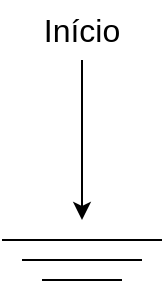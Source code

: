 <mxfile version="24.0.7" type="device" pages="46">
  <diagram name="Etapa1.1" id="TZjKiedpZEXJZZnMcLa4">
    <mxGraphModel dx="1434" dy="780" grid="1" gridSize="10" guides="1" tooltips="1" connect="1" arrows="1" fold="1" page="1" pageScale="1" pageWidth="827" pageHeight="1169" math="0" shadow="0">
      <root>
        <mxCell id="goIxWNBh7NzvopWyqg6F-0" />
        <mxCell id="goIxWNBh7NzvopWyqg6F-1" parent="goIxWNBh7NzvopWyqg6F-0" />
        <mxCell id="goIxWNBh7NzvopWyqg6F-2" value="" style="endArrow=classic;html=1;rounded=0;" parent="goIxWNBh7NzvopWyqg6F-1" edge="1">
          <mxGeometry width="50" height="50" relative="1" as="geometry">
            <mxPoint x="190" y="310" as="sourcePoint" />
            <mxPoint x="190" y="390" as="targetPoint" />
          </mxGeometry>
        </mxCell>
        <mxCell id="goIxWNBh7NzvopWyqg6F-3" value="" style="endArrow=none;html=1;rounded=0;" parent="goIxWNBh7NzvopWyqg6F-1" edge="1">
          <mxGeometry width="50" height="50" relative="1" as="geometry">
            <mxPoint x="150" y="400" as="sourcePoint" />
            <mxPoint x="230" y="400" as="targetPoint" />
          </mxGeometry>
        </mxCell>
        <mxCell id="goIxWNBh7NzvopWyqg6F-4" value="" style="endArrow=none;html=1;rounded=0;" parent="goIxWNBh7NzvopWyqg6F-1" edge="1">
          <mxGeometry width="50" height="50" relative="1" as="geometry">
            <mxPoint x="160" y="410" as="sourcePoint" />
            <mxPoint x="220" y="410" as="targetPoint" />
            <Array as="points">
              <mxPoint x="200" y="410" />
            </Array>
          </mxGeometry>
        </mxCell>
        <mxCell id="goIxWNBh7NzvopWyqg6F-5" value="" style="endArrow=none;html=1;rounded=0;" parent="goIxWNBh7NzvopWyqg6F-1" edge="1">
          <mxGeometry width="50" height="50" relative="1" as="geometry">
            <mxPoint x="170" y="420" as="sourcePoint" />
            <mxPoint x="210" y="420" as="targetPoint" />
          </mxGeometry>
        </mxCell>
        <mxCell id="goIxWNBh7NzvopWyqg6F-6" value="Início" style="text;html=1;align=center;verticalAlign=middle;whiteSpace=wrap;rounded=0;fontSize=16;" parent="goIxWNBh7NzvopWyqg6F-1" vertex="1">
          <mxGeometry x="160" y="280" width="60" height="30" as="geometry" />
        </mxCell>
      </root>
    </mxGraphModel>
  </diagram>
  <diagram name="Etapa1.2" id="rPEIwAWsb_bmrxHmmGfZ">
    <mxGraphModel dx="1434" dy="780" grid="1" gridSize="10" guides="1" tooltips="1" connect="1" arrows="1" fold="1" page="1" pageScale="1" pageWidth="827" pageHeight="1169" math="0" shadow="0">
      <root>
        <mxCell id="Qcl2C9TZZc6FeJvrZLCT-0" />
        <mxCell id="Qcl2C9TZZc6FeJvrZLCT-1" parent="Qcl2C9TZZc6FeJvrZLCT-0" />
        <mxCell id="Qcl2C9TZZc6FeJvrZLCT-2" value="" style="endArrow=classic;html=1;rounded=0;" parent="Qcl2C9TZZc6FeJvrZLCT-1" edge="1">
          <mxGeometry width="50" height="50" relative="1" as="geometry">
            <mxPoint x="190" y="310" as="sourcePoint" />
            <mxPoint x="190" y="390" as="targetPoint" />
          </mxGeometry>
        </mxCell>
        <mxCell id="Qcl2C9TZZc6FeJvrZLCT-3" value="" style="endArrow=none;html=1;rounded=0;" parent="Qcl2C9TZZc6FeJvrZLCT-1" edge="1">
          <mxGeometry width="50" height="50" relative="1" as="geometry">
            <mxPoint x="150" y="400" as="sourcePoint" />
            <mxPoint x="230" y="400" as="targetPoint" />
          </mxGeometry>
        </mxCell>
        <mxCell id="Qcl2C9TZZc6FeJvrZLCT-4" value="" style="endArrow=none;html=1;rounded=0;" parent="Qcl2C9TZZc6FeJvrZLCT-1" edge="1">
          <mxGeometry width="50" height="50" relative="1" as="geometry">
            <mxPoint x="160" y="410" as="sourcePoint" />
            <mxPoint x="220" y="410" as="targetPoint" />
            <Array as="points">
              <mxPoint x="200" y="410" />
            </Array>
          </mxGeometry>
        </mxCell>
        <mxCell id="Qcl2C9TZZc6FeJvrZLCT-5" value="" style="endArrow=none;html=1;rounded=0;" parent="Qcl2C9TZZc6FeJvrZLCT-1" edge="1">
          <mxGeometry width="50" height="50" relative="1" as="geometry">
            <mxPoint x="170" y="420" as="sourcePoint" />
            <mxPoint x="210" y="420" as="targetPoint" />
          </mxGeometry>
        </mxCell>
        <mxCell id="Qcl2C9TZZc6FeJvrZLCT-6" value="Início" style="text;html=1;align=center;verticalAlign=middle;whiteSpace=wrap;rounded=0;fontSize=16;" parent="Qcl2C9TZZc6FeJvrZLCT-1" vertex="1">
          <mxGeometry x="160" y="280" width="60" height="30" as="geometry" />
        </mxCell>
        <mxCell id="Qcl2C9TZZc6FeJvrZLCT-7" value="" style="endArrow=classic;html=1;rounded=0;" parent="Qcl2C9TZZc6FeJvrZLCT-1" edge="1">
          <mxGeometry width="50" height="50" relative="1" as="geometry">
            <mxPoint x="300" y="310" as="sourcePoint" />
            <mxPoint x="300" y="390" as="targetPoint" />
          </mxGeometry>
        </mxCell>
        <mxCell id="Qcl2C9TZZc6FeJvrZLCT-8" value="" style="endArrow=none;html=1;rounded=0;" parent="Qcl2C9TZZc6FeJvrZLCT-1" edge="1">
          <mxGeometry width="50" height="50" relative="1" as="geometry">
            <mxPoint x="260" y="400" as="sourcePoint" />
            <mxPoint x="340" y="400" as="targetPoint" />
          </mxGeometry>
        </mxCell>
        <mxCell id="Qcl2C9TZZc6FeJvrZLCT-9" value="" style="endArrow=none;html=1;rounded=0;" parent="Qcl2C9TZZc6FeJvrZLCT-1" edge="1">
          <mxGeometry width="50" height="50" relative="1" as="geometry">
            <mxPoint x="270" y="410" as="sourcePoint" />
            <mxPoint x="330" y="410" as="targetPoint" />
            <Array as="points">
              <mxPoint x="310" y="410" />
            </Array>
          </mxGeometry>
        </mxCell>
        <mxCell id="Qcl2C9TZZc6FeJvrZLCT-10" value="" style="endArrow=none;html=1;rounded=0;" parent="Qcl2C9TZZc6FeJvrZLCT-1" edge="1">
          <mxGeometry width="50" height="50" relative="1" as="geometry">
            <mxPoint x="280" y="420" as="sourcePoint" />
            <mxPoint x="320" y="420" as="targetPoint" />
          </mxGeometry>
        </mxCell>
        <mxCell id="Qcl2C9TZZc6FeJvrZLCT-11" value="Fim" style="text;html=1;align=center;verticalAlign=middle;whiteSpace=wrap;rounded=0;fontSize=16;" parent="Qcl2C9TZZc6FeJvrZLCT-1" vertex="1">
          <mxGeometry x="270" y="280" width="60" height="30" as="geometry" />
        </mxCell>
      </root>
    </mxGraphModel>
  </diagram>
  <diagram name="Etapa1.3" id="ldU4Zd55IBdA3BS1WsfQ">
    <mxGraphModel dx="1434" dy="780" grid="1" gridSize="10" guides="1" tooltips="1" connect="1" arrows="1" fold="1" page="1" pageScale="1" pageWidth="827" pageHeight="1169" math="0" shadow="0">
      <root>
        <mxCell id="lx1J8prFHlIpi1l0s-9P-0" />
        <mxCell id="lx1J8prFHlIpi1l0s-9P-1" parent="lx1J8prFHlIpi1l0s-9P-0" />
        <mxCell id="lx1J8prFHlIpi1l0s-9P-2" value="" style="endArrow=classic;html=1;rounded=0;" edge="1" parent="lx1J8prFHlIpi1l0s-9P-1">
          <mxGeometry width="50" height="50" relative="1" as="geometry">
            <mxPoint x="190" y="310" as="sourcePoint" />
            <mxPoint x="190" y="390" as="targetPoint" />
          </mxGeometry>
        </mxCell>
        <mxCell id="lx1J8prFHlIpi1l0s-9P-3" value="" style="endArrow=none;html=1;rounded=0;" edge="1" parent="lx1J8prFHlIpi1l0s-9P-1">
          <mxGeometry width="50" height="50" relative="1" as="geometry">
            <mxPoint x="150" y="400" as="sourcePoint" />
            <mxPoint x="230" y="400" as="targetPoint" />
          </mxGeometry>
        </mxCell>
        <mxCell id="lx1J8prFHlIpi1l0s-9P-4" value="" style="endArrow=none;html=1;rounded=0;" edge="1" parent="lx1J8prFHlIpi1l0s-9P-1">
          <mxGeometry width="50" height="50" relative="1" as="geometry">
            <mxPoint x="160" y="410" as="sourcePoint" />
            <mxPoint x="220" y="410" as="targetPoint" />
            <Array as="points">
              <mxPoint x="200" y="410" />
            </Array>
          </mxGeometry>
        </mxCell>
        <mxCell id="lx1J8prFHlIpi1l0s-9P-5" value="" style="endArrow=none;html=1;rounded=0;" edge="1" parent="lx1J8prFHlIpi1l0s-9P-1">
          <mxGeometry width="50" height="50" relative="1" as="geometry">
            <mxPoint x="170" y="420" as="sourcePoint" />
            <mxPoint x="210" y="420" as="targetPoint" />
          </mxGeometry>
        </mxCell>
        <mxCell id="lx1J8prFHlIpi1l0s-9P-6" value="Início" style="text;html=1;align=center;verticalAlign=middle;whiteSpace=wrap;rounded=0;fontSize=16;" vertex="1" parent="lx1J8prFHlIpi1l0s-9P-1">
          <mxGeometry x="160" y="280" width="60" height="30" as="geometry" />
        </mxCell>
        <mxCell id="lx1J8prFHlIpi1l0s-9P-7" value="" style="endArrow=classic;html=1;rounded=0;" edge="1" parent="lx1J8prFHlIpi1l0s-9P-1">
          <mxGeometry width="50" height="50" relative="1" as="geometry">
            <mxPoint x="300" y="310" as="sourcePoint" />
            <mxPoint x="300" y="390" as="targetPoint" />
          </mxGeometry>
        </mxCell>
        <mxCell id="lx1J8prFHlIpi1l0s-9P-8" value="" style="endArrow=none;html=1;rounded=0;" edge="1" parent="lx1J8prFHlIpi1l0s-9P-1">
          <mxGeometry width="50" height="50" relative="1" as="geometry">
            <mxPoint x="260" y="400" as="sourcePoint" />
            <mxPoint x="340" y="400" as="targetPoint" />
          </mxGeometry>
        </mxCell>
        <mxCell id="lx1J8prFHlIpi1l0s-9P-9" value="" style="endArrow=none;html=1;rounded=0;" edge="1" parent="lx1J8prFHlIpi1l0s-9P-1">
          <mxGeometry width="50" height="50" relative="1" as="geometry">
            <mxPoint x="270" y="410" as="sourcePoint" />
            <mxPoint x="330" y="410" as="targetPoint" />
            <Array as="points">
              <mxPoint x="310" y="410" />
            </Array>
          </mxGeometry>
        </mxCell>
        <mxCell id="lx1J8prFHlIpi1l0s-9P-10" value="" style="endArrow=none;html=1;rounded=0;" edge="1" parent="lx1J8prFHlIpi1l0s-9P-1">
          <mxGeometry width="50" height="50" relative="1" as="geometry">
            <mxPoint x="280" y="420" as="sourcePoint" />
            <mxPoint x="320" y="420" as="targetPoint" />
          </mxGeometry>
        </mxCell>
        <mxCell id="lx1J8prFHlIpi1l0s-9P-11" value="Fim" style="text;html=1;align=center;verticalAlign=middle;whiteSpace=wrap;rounded=0;fontSize=16;" vertex="1" parent="lx1J8prFHlIpi1l0s-9P-1">
          <mxGeometry x="270" y="280" width="60" height="30" as="geometry" />
        </mxCell>
        <mxCell id="0pHYljXTrUazbPRBHYzf-0" value="Tamanho = 0" style="text;html=1;align=left;verticalAlign=middle;whiteSpace=wrap;rounded=0;fontSize=16;" vertex="1" parent="lx1J8prFHlIpi1l0s-9P-1">
          <mxGeometry x="560" y="160" width="110" height="30" as="geometry" />
        </mxCell>
      </root>
    </mxGraphModel>
  </diagram>
  <diagram name="Etapa2.1" id="P3CHaCLLkIwHlrBOeh2m">
    <mxGraphModel dx="1434" dy="780" grid="1" gridSize="10" guides="1" tooltips="1" connect="1" arrows="1" fold="1" page="1" pageScale="1" pageWidth="827" pageHeight="1169" math="0" shadow="0">
      <root>
        <mxCell id="S96ozBzurQuZIrCmC89R-0" />
        <mxCell id="S96ozBzurQuZIrCmC89R-1" parent="S96ozBzurQuZIrCmC89R-0" />
        <mxCell id="S96ozBzurQuZIrCmC89R-2" value="" style="endArrow=classic;html=1;rounded=0;" parent="S96ozBzurQuZIrCmC89R-1" edge="1">
          <mxGeometry width="50" height="50" relative="1" as="geometry">
            <mxPoint x="190" y="310" as="sourcePoint" />
            <mxPoint x="190" y="390" as="targetPoint" />
          </mxGeometry>
        </mxCell>
        <mxCell id="S96ozBzurQuZIrCmC89R-3" value="" style="endArrow=none;html=1;rounded=0;" parent="S96ozBzurQuZIrCmC89R-1" edge="1">
          <mxGeometry width="50" height="50" relative="1" as="geometry">
            <mxPoint x="150" y="400" as="sourcePoint" />
            <mxPoint x="230" y="400" as="targetPoint" />
          </mxGeometry>
        </mxCell>
        <mxCell id="S96ozBzurQuZIrCmC89R-4" value="" style="endArrow=none;html=1;rounded=0;" parent="S96ozBzurQuZIrCmC89R-1" edge="1">
          <mxGeometry width="50" height="50" relative="1" as="geometry">
            <mxPoint x="160" y="410" as="sourcePoint" />
            <mxPoint x="220" y="410" as="targetPoint" />
            <Array as="points">
              <mxPoint x="200" y="410" />
            </Array>
          </mxGeometry>
        </mxCell>
        <mxCell id="S96ozBzurQuZIrCmC89R-5" value="" style="endArrow=none;html=1;rounded=0;" parent="S96ozBzurQuZIrCmC89R-1" edge="1">
          <mxGeometry width="50" height="50" relative="1" as="geometry">
            <mxPoint x="170" y="420" as="sourcePoint" />
            <mxPoint x="210" y="420" as="targetPoint" />
          </mxGeometry>
        </mxCell>
        <mxCell id="S96ozBzurQuZIrCmC89R-6" value="Início" style="text;html=1;align=center;verticalAlign=middle;whiteSpace=wrap;rounded=0;fontSize=16;" parent="S96ozBzurQuZIrCmC89R-1" vertex="1">
          <mxGeometry x="160" y="280" width="60" height="30" as="geometry" />
        </mxCell>
        <mxCell id="S96ozBzurQuZIrCmC89R-7" value="" style="endArrow=classic;html=1;rounded=0;" parent="S96ozBzurQuZIrCmC89R-1" edge="1">
          <mxGeometry width="50" height="50" relative="1" as="geometry">
            <mxPoint x="300" y="310" as="sourcePoint" />
            <mxPoint x="300" y="390" as="targetPoint" />
          </mxGeometry>
        </mxCell>
        <mxCell id="S96ozBzurQuZIrCmC89R-8" value="" style="endArrow=none;html=1;rounded=0;" parent="S96ozBzurQuZIrCmC89R-1" edge="1">
          <mxGeometry width="50" height="50" relative="1" as="geometry">
            <mxPoint x="260" y="400" as="sourcePoint" />
            <mxPoint x="340" y="400" as="targetPoint" />
          </mxGeometry>
        </mxCell>
        <mxCell id="S96ozBzurQuZIrCmC89R-9" value="" style="endArrow=none;html=1;rounded=0;" parent="S96ozBzurQuZIrCmC89R-1" edge="1">
          <mxGeometry width="50" height="50" relative="1" as="geometry">
            <mxPoint x="270" y="410" as="sourcePoint" />
            <mxPoint x="330" y="410" as="targetPoint" />
            <Array as="points">
              <mxPoint x="310" y="410" />
            </Array>
          </mxGeometry>
        </mxCell>
        <mxCell id="S96ozBzurQuZIrCmC89R-10" value="" style="endArrow=none;html=1;rounded=0;" parent="S96ozBzurQuZIrCmC89R-1" edge="1">
          <mxGeometry width="50" height="50" relative="1" as="geometry">
            <mxPoint x="280" y="420" as="sourcePoint" />
            <mxPoint x="320" y="420" as="targetPoint" />
          </mxGeometry>
        </mxCell>
        <mxCell id="S96ozBzurQuZIrCmC89R-11" value="Fim" style="text;html=1;align=center;verticalAlign=middle;whiteSpace=wrap;rounded=0;fontSize=16;" parent="S96ozBzurQuZIrCmC89R-1" vertex="1">
          <mxGeometry x="270" y="280" width="60" height="30" as="geometry" />
        </mxCell>
        <mxCell id="S96ozBzurQuZIrCmC89R-12" value="" style="whiteSpace=wrap;html=1;aspect=fixed;fontStyle=1" parent="S96ozBzurQuZIrCmC89R-1" vertex="1">
          <mxGeometry x="510" y="280" width="80" height="80" as="geometry" />
        </mxCell>
        <mxCell id="S96ozBzurQuZIrCmC89R-13" value="7" style="text;html=1;align=center;verticalAlign=middle;whiteSpace=wrap;rounded=0;fontSize=16;fontStyle=1" parent="S96ozBzurQuZIrCmC89R-1" vertex="1">
          <mxGeometry x="520" y="305" width="60" height="30" as="geometry" />
        </mxCell>
        <mxCell id="6HSUhd0W9BX_SZ606_BM-0" value="Tamanho = 0" style="text;html=1;align=left;verticalAlign=middle;whiteSpace=wrap;rounded=0;fontSize=16;" vertex="1" parent="S96ozBzurQuZIrCmC89R-1">
          <mxGeometry x="560" y="160" width="110" height="30" as="geometry" />
        </mxCell>
      </root>
    </mxGraphModel>
  </diagram>
  <diagram name="Etapa2.2" id="T_j2XbViNJi6Y41WFzdQ">
    <mxGraphModel dx="1434" dy="780" grid="1" gridSize="10" guides="1" tooltips="1" connect="1" arrows="1" fold="1" page="1" pageScale="1" pageWidth="827" pageHeight="1169" math="0" shadow="0">
      <root>
        <mxCell id="ArIRwCCvmTVy3Kj2ZUCp-0" />
        <mxCell id="ArIRwCCvmTVy3Kj2ZUCp-1" parent="ArIRwCCvmTVy3Kj2ZUCp-0" />
        <mxCell id="ArIRwCCvmTVy3Kj2ZUCp-2" value="" style="endArrow=classic;html=1;rounded=0;" edge="1" parent="ArIRwCCvmTVy3Kj2ZUCp-1">
          <mxGeometry width="50" height="50" relative="1" as="geometry">
            <mxPoint x="190" y="310" as="sourcePoint" />
            <mxPoint x="190" y="390" as="targetPoint" />
          </mxGeometry>
        </mxCell>
        <mxCell id="ArIRwCCvmTVy3Kj2ZUCp-3" value="" style="endArrow=none;html=1;rounded=0;" edge="1" parent="ArIRwCCvmTVy3Kj2ZUCp-1">
          <mxGeometry width="50" height="50" relative="1" as="geometry">
            <mxPoint x="150" y="400" as="sourcePoint" />
            <mxPoint x="230" y="400" as="targetPoint" />
          </mxGeometry>
        </mxCell>
        <mxCell id="ArIRwCCvmTVy3Kj2ZUCp-4" value="" style="endArrow=none;html=1;rounded=0;" edge="1" parent="ArIRwCCvmTVy3Kj2ZUCp-1">
          <mxGeometry width="50" height="50" relative="1" as="geometry">
            <mxPoint x="160" y="410" as="sourcePoint" />
            <mxPoint x="220" y="410" as="targetPoint" />
            <Array as="points">
              <mxPoint x="200" y="410" />
            </Array>
          </mxGeometry>
        </mxCell>
        <mxCell id="ArIRwCCvmTVy3Kj2ZUCp-5" value="" style="endArrow=none;html=1;rounded=0;" edge="1" parent="ArIRwCCvmTVy3Kj2ZUCp-1">
          <mxGeometry width="50" height="50" relative="1" as="geometry">
            <mxPoint x="170" y="420" as="sourcePoint" />
            <mxPoint x="210" y="420" as="targetPoint" />
          </mxGeometry>
        </mxCell>
        <mxCell id="ArIRwCCvmTVy3Kj2ZUCp-6" value="Início" style="text;html=1;align=center;verticalAlign=middle;whiteSpace=wrap;rounded=0;fontSize=16;" vertex="1" parent="ArIRwCCvmTVy3Kj2ZUCp-1">
          <mxGeometry x="160" y="280" width="60" height="30" as="geometry" />
        </mxCell>
        <mxCell id="ArIRwCCvmTVy3Kj2ZUCp-7" value="" style="endArrow=classic;html=1;rounded=0;" edge="1" parent="ArIRwCCvmTVy3Kj2ZUCp-1">
          <mxGeometry width="50" height="50" relative="1" as="geometry">
            <mxPoint x="300" y="310" as="sourcePoint" />
            <mxPoint x="300" y="390" as="targetPoint" />
          </mxGeometry>
        </mxCell>
        <mxCell id="ArIRwCCvmTVy3Kj2ZUCp-8" value="" style="endArrow=none;html=1;rounded=0;" edge="1" parent="ArIRwCCvmTVy3Kj2ZUCp-1">
          <mxGeometry width="50" height="50" relative="1" as="geometry">
            <mxPoint x="260" y="400" as="sourcePoint" />
            <mxPoint x="340" y="400" as="targetPoint" />
          </mxGeometry>
        </mxCell>
        <mxCell id="ArIRwCCvmTVy3Kj2ZUCp-9" value="" style="endArrow=none;html=1;rounded=0;" edge="1" parent="ArIRwCCvmTVy3Kj2ZUCp-1">
          <mxGeometry width="50" height="50" relative="1" as="geometry">
            <mxPoint x="270" y="410" as="sourcePoint" />
            <mxPoint x="330" y="410" as="targetPoint" />
            <Array as="points">
              <mxPoint x="310" y="410" />
            </Array>
          </mxGeometry>
        </mxCell>
        <mxCell id="ArIRwCCvmTVy3Kj2ZUCp-10" value="" style="endArrow=none;html=1;rounded=0;" edge="1" parent="ArIRwCCvmTVy3Kj2ZUCp-1">
          <mxGeometry width="50" height="50" relative="1" as="geometry">
            <mxPoint x="280" y="420" as="sourcePoint" />
            <mxPoint x="320" y="420" as="targetPoint" />
          </mxGeometry>
        </mxCell>
        <mxCell id="ArIRwCCvmTVy3Kj2ZUCp-11" value="Fim" style="text;html=1;align=center;verticalAlign=middle;whiteSpace=wrap;rounded=0;fontSize=16;" vertex="1" parent="ArIRwCCvmTVy3Kj2ZUCp-1">
          <mxGeometry x="270" y="280" width="60" height="30" as="geometry" />
        </mxCell>
        <mxCell id="ArIRwCCvmTVy3Kj2ZUCp-12" value="" style="whiteSpace=wrap;html=1;aspect=fixed;fontStyle=1" vertex="1" parent="ArIRwCCvmTVy3Kj2ZUCp-1">
          <mxGeometry x="510" y="280" width="80" height="80" as="geometry" />
        </mxCell>
        <mxCell id="ArIRwCCvmTVy3Kj2ZUCp-13" value="7" style="text;html=1;align=center;verticalAlign=middle;whiteSpace=wrap;rounded=0;fontSize=16;fontStyle=1" vertex="1" parent="ArIRwCCvmTVy3Kj2ZUCp-1">
          <mxGeometry x="520" y="305" width="60" height="30" as="geometry" />
        </mxCell>
        <mxCell id="ArIRwCCvmTVy3Kj2ZUCp-14" value="Tamanho = 0" style="text;html=1;align=left;verticalAlign=middle;whiteSpace=wrap;rounded=0;fontSize=16;" vertex="1" parent="ArIRwCCvmTVy3Kj2ZUCp-1">
          <mxGeometry x="560" y="160" width="110" height="30" as="geometry" />
        </mxCell>
        <mxCell id="_NijFNaVgrgOGsobmCQK-0" value="" style="endArrow=none;html=1;rounded=0;fontStyle=1" edge="1" parent="ArIRwCCvmTVy3Kj2ZUCp-1">
          <mxGeometry width="50" height="50" relative="1" as="geometry">
            <mxPoint x="510" y="400" as="sourcePoint" />
            <mxPoint x="590" y="400" as="targetPoint" />
          </mxGeometry>
        </mxCell>
        <mxCell id="_NijFNaVgrgOGsobmCQK-1" value="" style="endArrow=none;html=1;rounded=0;fontStyle=1" edge="1" parent="ArIRwCCvmTVy3Kj2ZUCp-1">
          <mxGeometry width="50" height="50" relative="1" as="geometry">
            <mxPoint x="520" y="410" as="sourcePoint" />
            <mxPoint x="580" y="410" as="targetPoint" />
            <Array as="points">
              <mxPoint x="560" y="410" />
            </Array>
          </mxGeometry>
        </mxCell>
        <mxCell id="_NijFNaVgrgOGsobmCQK-2" value="" style="endArrow=none;html=1;rounded=0;fontStyle=1" edge="1" parent="ArIRwCCvmTVy3Kj2ZUCp-1">
          <mxGeometry width="50" height="50" relative="1" as="geometry">
            <mxPoint x="530" y="420" as="sourcePoint" />
            <mxPoint x="570" y="420" as="targetPoint" />
          </mxGeometry>
        </mxCell>
        <mxCell id="_NijFNaVgrgOGsobmCQK-3" value="" style="endArrow=classic;html=1;rounded=0;exitX=0.5;exitY=1;exitDx=0;exitDy=0;fontStyle=1" edge="1" parent="ArIRwCCvmTVy3Kj2ZUCp-1">
          <mxGeometry width="50" height="50" relative="1" as="geometry">
            <mxPoint x="550" y="360" as="sourcePoint" />
            <mxPoint x="550" y="390" as="targetPoint" />
          </mxGeometry>
        </mxCell>
        <mxCell id="_NijFNaVgrgOGsobmCQK-4" value="Próximo" style="text;html=1;align=center;verticalAlign=middle;whiteSpace=wrap;rounded=0;fontSize=13;" vertex="1" parent="ArIRwCCvmTVy3Kj2ZUCp-1">
          <mxGeometry x="550" y="360" width="60" height="30" as="geometry" />
        </mxCell>
      </root>
    </mxGraphModel>
  </diagram>
  <diagram name="Etapa2.3" id="4zpsjgEm62us-Mk4zeht">
    <mxGraphModel dx="1434" dy="780" grid="1" gridSize="10" guides="1" tooltips="1" connect="1" arrows="1" fold="1" page="1" pageScale="1" pageWidth="827" pageHeight="1169" math="0" shadow="0">
      <root>
        <mxCell id="TZJZZ13cMny4YTUVKI0M-0" />
        <mxCell id="TZJZZ13cMny4YTUVKI0M-1" parent="TZJZZ13cMny4YTUVKI0M-0" />
        <mxCell id="TZJZZ13cMny4YTUVKI0M-2" value="" style="endArrow=classic;html=1;rounded=0;" parent="TZJZZ13cMny4YTUVKI0M-1" edge="1">
          <mxGeometry width="50" height="50" relative="1" as="geometry">
            <mxPoint x="190" y="310" as="sourcePoint" />
            <mxPoint x="190" y="390" as="targetPoint" />
          </mxGeometry>
        </mxCell>
        <mxCell id="TZJZZ13cMny4YTUVKI0M-6" value="Início" style="text;html=1;align=center;verticalAlign=middle;whiteSpace=wrap;rounded=0;fontSize=16;" parent="TZJZZ13cMny4YTUVKI0M-1" vertex="1">
          <mxGeometry x="160" y="280" width="60" height="30" as="geometry" />
        </mxCell>
        <mxCell id="TZJZZ13cMny4YTUVKI0M-7" value="" style="endArrow=classic;html=1;rounded=0;" parent="TZJZZ13cMny4YTUVKI0M-1" edge="1">
          <mxGeometry width="50" height="50" relative="1" as="geometry">
            <mxPoint x="300" y="310" as="sourcePoint" />
            <mxPoint x="300" y="390" as="targetPoint" />
          </mxGeometry>
        </mxCell>
        <mxCell id="TZJZZ13cMny4YTUVKI0M-8" value="" style="endArrow=none;html=1;rounded=0;" parent="TZJZZ13cMny4YTUVKI0M-1" edge="1">
          <mxGeometry width="50" height="50" relative="1" as="geometry">
            <mxPoint x="260" y="400" as="sourcePoint" />
            <mxPoint x="340" y="400" as="targetPoint" />
          </mxGeometry>
        </mxCell>
        <mxCell id="TZJZZ13cMny4YTUVKI0M-9" value="" style="endArrow=none;html=1;rounded=0;" parent="TZJZZ13cMny4YTUVKI0M-1" edge="1">
          <mxGeometry width="50" height="50" relative="1" as="geometry">
            <mxPoint x="270" y="410" as="sourcePoint" />
            <mxPoint x="330" y="410" as="targetPoint" />
            <Array as="points">
              <mxPoint x="310" y="410" />
            </Array>
          </mxGeometry>
        </mxCell>
        <mxCell id="TZJZZ13cMny4YTUVKI0M-10" value="" style="endArrow=none;html=1;rounded=0;" parent="TZJZZ13cMny4YTUVKI0M-1" edge="1">
          <mxGeometry width="50" height="50" relative="1" as="geometry">
            <mxPoint x="280" y="420" as="sourcePoint" />
            <mxPoint x="320" y="420" as="targetPoint" />
          </mxGeometry>
        </mxCell>
        <mxCell id="TZJZZ13cMny4YTUVKI0M-11" value="Fim" style="text;html=1;align=center;verticalAlign=middle;whiteSpace=wrap;rounded=0;fontSize=16;" parent="TZJZZ13cMny4YTUVKI0M-1" vertex="1">
          <mxGeometry x="270" y="280" width="60" height="30" as="geometry" />
        </mxCell>
        <mxCell id="sWjbuy-q1fO4Z6ltNAvE-0" value="" style="whiteSpace=wrap;html=1;aspect=fixed;fontStyle=1" parent="TZJZZ13cMny4YTUVKI0M-1" vertex="1">
          <mxGeometry x="150" y="400" width="80" height="80" as="geometry" />
        </mxCell>
        <mxCell id="sWjbuy-q1fO4Z6ltNAvE-1" value="7" style="text;html=1;align=center;verticalAlign=middle;whiteSpace=wrap;rounded=0;fontSize=16;fontStyle=1" parent="TZJZZ13cMny4YTUVKI0M-1" vertex="1">
          <mxGeometry x="160" y="425" width="60" height="30" as="geometry" />
        </mxCell>
        <mxCell id="sWjbuy-q1fO4Z6ltNAvE-2" value="" style="endArrow=none;html=1;rounded=0;fontStyle=1" parent="TZJZZ13cMny4YTUVKI0M-1" edge="1">
          <mxGeometry width="50" height="50" relative="1" as="geometry">
            <mxPoint x="150" y="520" as="sourcePoint" />
            <mxPoint x="230" y="520" as="targetPoint" />
          </mxGeometry>
        </mxCell>
        <mxCell id="sWjbuy-q1fO4Z6ltNAvE-3" value="" style="endArrow=none;html=1;rounded=0;fontStyle=1" parent="TZJZZ13cMny4YTUVKI0M-1" edge="1">
          <mxGeometry width="50" height="50" relative="1" as="geometry">
            <mxPoint x="160" y="530" as="sourcePoint" />
            <mxPoint x="220" y="530" as="targetPoint" />
            <Array as="points">
              <mxPoint x="200" y="530" />
            </Array>
          </mxGeometry>
        </mxCell>
        <mxCell id="sWjbuy-q1fO4Z6ltNAvE-4" value="" style="endArrow=none;html=1;rounded=0;fontStyle=1" parent="TZJZZ13cMny4YTUVKI0M-1" edge="1">
          <mxGeometry width="50" height="50" relative="1" as="geometry">
            <mxPoint x="170" y="540" as="sourcePoint" />
            <mxPoint x="210" y="540" as="targetPoint" />
          </mxGeometry>
        </mxCell>
        <mxCell id="sWjbuy-q1fO4Z6ltNAvE-5" value="" style="endArrow=classic;html=1;rounded=0;exitX=0.5;exitY=1;exitDx=0;exitDy=0;fontStyle=1" parent="TZJZZ13cMny4YTUVKI0M-1" source="sWjbuy-q1fO4Z6ltNAvE-0" edge="1">
          <mxGeometry width="50" height="50" relative="1" as="geometry">
            <mxPoint x="166" y="540" as="sourcePoint" />
            <mxPoint x="190" y="510" as="targetPoint" />
          </mxGeometry>
        </mxCell>
        <mxCell id="NEEUxxfGTuGzJfxZdvzT-0" value="Tamanho = 0" style="text;html=1;align=left;verticalAlign=middle;whiteSpace=wrap;rounded=0;fontSize=16;" vertex="1" parent="TZJZZ13cMny4YTUVKI0M-1">
          <mxGeometry x="560" y="160" width="110" height="30" as="geometry" />
        </mxCell>
        <mxCell id="mLQ8hUnT9aHHpsslBTC3-0" value="Próximo" style="text;html=1;align=center;verticalAlign=middle;whiteSpace=wrap;rounded=0;fontSize=13;" vertex="1" parent="TZJZZ13cMny4YTUVKI0M-1">
          <mxGeometry x="190" y="480" width="60" height="30" as="geometry" />
        </mxCell>
      </root>
    </mxGraphModel>
  </diagram>
  <diagram name="Etapa2.4" id="AMUG1enFyeui_8bHrsTn">
    <mxGraphModel dx="1434" dy="780" grid="1" gridSize="10" guides="1" tooltips="1" connect="1" arrows="1" fold="1" page="1" pageScale="1" pageWidth="827" pageHeight="1169" math="0" shadow="0">
      <root>
        <mxCell id="sSeh_INgUB-K_Yp4btll-0" />
        <mxCell id="sSeh_INgUB-K_Yp4btll-1" parent="sSeh_INgUB-K_Yp4btll-0" />
        <mxCell id="sSeh_INgUB-K_Yp4btll-2" value="" style="endArrow=classic;html=1;rounded=0;" parent="sSeh_INgUB-K_Yp4btll-1" edge="1">
          <mxGeometry width="50" height="50" relative="1" as="geometry">
            <mxPoint x="190" y="310" as="sourcePoint" />
            <mxPoint x="190" y="390" as="targetPoint" />
          </mxGeometry>
        </mxCell>
        <mxCell id="sSeh_INgUB-K_Yp4btll-3" value="Início" style="text;html=1;align=center;verticalAlign=middle;whiteSpace=wrap;rounded=0;fontSize=16;" parent="sSeh_INgUB-K_Yp4btll-1" vertex="1">
          <mxGeometry x="160" y="280" width="60" height="30" as="geometry" />
        </mxCell>
        <mxCell id="sSeh_INgUB-K_Yp4btll-4" value="" style="endArrow=classic;html=1;rounded=0;" parent="sSeh_INgUB-K_Yp4btll-1" edge="1">
          <mxGeometry width="50" height="50" relative="1" as="geometry">
            <mxPoint x="300" y="310" as="sourcePoint" />
            <mxPoint x="240" y="400" as="targetPoint" />
          </mxGeometry>
        </mxCell>
        <mxCell id="sSeh_INgUB-K_Yp4btll-8" value="Fim" style="text;html=1;align=center;verticalAlign=middle;whiteSpace=wrap;rounded=0;fontSize=16;" parent="sSeh_INgUB-K_Yp4btll-1" vertex="1">
          <mxGeometry x="270" y="280" width="60" height="30" as="geometry" />
        </mxCell>
        <mxCell id="sSeh_INgUB-K_Yp4btll-9" value="" style="whiteSpace=wrap;html=1;aspect=fixed;fontStyle=1" parent="sSeh_INgUB-K_Yp4btll-1" vertex="1">
          <mxGeometry x="150" y="400" width="80" height="80" as="geometry" />
        </mxCell>
        <mxCell id="sSeh_INgUB-K_Yp4btll-10" value="7" style="text;html=1;align=center;verticalAlign=middle;whiteSpace=wrap;rounded=0;fontSize=16;fontStyle=1" parent="sSeh_INgUB-K_Yp4btll-1" vertex="1">
          <mxGeometry x="160" y="425" width="60" height="30" as="geometry" />
        </mxCell>
        <mxCell id="sSeh_INgUB-K_Yp4btll-11" value="" style="endArrow=none;html=1;rounded=0;fontStyle=1" parent="sSeh_INgUB-K_Yp4btll-1" edge="1">
          <mxGeometry width="50" height="50" relative="1" as="geometry">
            <mxPoint x="150" y="520" as="sourcePoint" />
            <mxPoint x="230" y="520" as="targetPoint" />
          </mxGeometry>
        </mxCell>
        <mxCell id="sSeh_INgUB-K_Yp4btll-12" value="" style="endArrow=none;html=1;rounded=0;fontStyle=1" parent="sSeh_INgUB-K_Yp4btll-1" edge="1">
          <mxGeometry width="50" height="50" relative="1" as="geometry">
            <mxPoint x="160" y="530" as="sourcePoint" />
            <mxPoint x="220" y="530" as="targetPoint" />
            <Array as="points">
              <mxPoint x="200" y="530" />
            </Array>
          </mxGeometry>
        </mxCell>
        <mxCell id="sSeh_INgUB-K_Yp4btll-13" value="" style="endArrow=none;html=1;rounded=0;fontStyle=1" parent="sSeh_INgUB-K_Yp4btll-1" edge="1">
          <mxGeometry width="50" height="50" relative="1" as="geometry">
            <mxPoint x="170" y="540" as="sourcePoint" />
            <mxPoint x="210" y="540" as="targetPoint" />
          </mxGeometry>
        </mxCell>
        <mxCell id="sSeh_INgUB-K_Yp4btll-14" value="" style="endArrow=classic;html=1;rounded=0;exitX=0.5;exitY=1;exitDx=0;exitDy=0;fontStyle=1" parent="sSeh_INgUB-K_Yp4btll-1" source="sSeh_INgUB-K_Yp4btll-9" edge="1">
          <mxGeometry width="50" height="50" relative="1" as="geometry">
            <mxPoint x="166" y="540" as="sourcePoint" />
            <mxPoint x="190" y="510" as="targetPoint" />
          </mxGeometry>
        </mxCell>
        <mxCell id="6kWNEgEZ6vIv3ikkuj9Q-0" value="Próximo" style="text;html=1;align=center;verticalAlign=middle;whiteSpace=wrap;rounded=0;fontSize=13;" vertex="1" parent="sSeh_INgUB-K_Yp4btll-1">
          <mxGeometry x="190" y="480" width="60" height="30" as="geometry" />
        </mxCell>
        <mxCell id="lclIlUQK2PHIQqXPIy0I-0" value="Tamanho = 0" style="text;html=1;align=left;verticalAlign=middle;whiteSpace=wrap;rounded=0;fontSize=16;" vertex="1" parent="sSeh_INgUB-K_Yp4btll-1">
          <mxGeometry x="560" y="160" width="110" height="30" as="geometry" />
        </mxCell>
      </root>
    </mxGraphModel>
  </diagram>
  <diagram name="Etapa2.5" id="d374AXTr3eMQwE0dkLkM">
    <mxGraphModel dx="1434" dy="780" grid="1" gridSize="10" guides="1" tooltips="1" connect="1" arrows="1" fold="1" page="1" pageScale="1" pageWidth="827" pageHeight="1169" math="0" shadow="0">
      <root>
        <mxCell id="fM80ORv5gTqZ_GPEXPWo-0" />
        <mxCell id="fM80ORv5gTqZ_GPEXPWo-1" parent="fM80ORv5gTqZ_GPEXPWo-0" />
        <mxCell id="fM80ORv5gTqZ_GPEXPWo-2" value="" style="endArrow=classic;html=1;rounded=0;" edge="1" parent="fM80ORv5gTqZ_GPEXPWo-1">
          <mxGeometry width="50" height="50" relative="1" as="geometry">
            <mxPoint x="190" y="310" as="sourcePoint" />
            <mxPoint x="190" y="390" as="targetPoint" />
          </mxGeometry>
        </mxCell>
        <mxCell id="fM80ORv5gTqZ_GPEXPWo-3" value="Início" style="text;html=1;align=center;verticalAlign=middle;whiteSpace=wrap;rounded=0;fontSize=16;" vertex="1" parent="fM80ORv5gTqZ_GPEXPWo-1">
          <mxGeometry x="160" y="280" width="60" height="30" as="geometry" />
        </mxCell>
        <mxCell id="fM80ORv5gTqZ_GPEXPWo-4" value="" style="endArrow=classic;html=1;rounded=0;" edge="1" parent="fM80ORv5gTqZ_GPEXPWo-1">
          <mxGeometry width="50" height="50" relative="1" as="geometry">
            <mxPoint x="300" y="310" as="sourcePoint" />
            <mxPoint x="240" y="400" as="targetPoint" />
          </mxGeometry>
        </mxCell>
        <mxCell id="fM80ORv5gTqZ_GPEXPWo-5" value="Fim" style="text;html=1;align=center;verticalAlign=middle;whiteSpace=wrap;rounded=0;fontSize=16;" vertex="1" parent="fM80ORv5gTqZ_GPEXPWo-1">
          <mxGeometry x="270" y="280" width="60" height="30" as="geometry" />
        </mxCell>
        <mxCell id="fM80ORv5gTqZ_GPEXPWo-6" value="" style="whiteSpace=wrap;html=1;aspect=fixed;fontStyle=1" vertex="1" parent="fM80ORv5gTqZ_GPEXPWo-1">
          <mxGeometry x="150" y="400" width="80" height="80" as="geometry" />
        </mxCell>
        <mxCell id="fM80ORv5gTqZ_GPEXPWo-7" value="7" style="text;html=1;align=center;verticalAlign=middle;whiteSpace=wrap;rounded=0;fontSize=16;fontStyle=1" vertex="1" parent="fM80ORv5gTqZ_GPEXPWo-1">
          <mxGeometry x="160" y="425" width="60" height="30" as="geometry" />
        </mxCell>
        <mxCell id="fM80ORv5gTqZ_GPEXPWo-8" value="" style="endArrow=none;html=1;rounded=0;fontStyle=1" edge="1" parent="fM80ORv5gTqZ_GPEXPWo-1">
          <mxGeometry width="50" height="50" relative="1" as="geometry">
            <mxPoint x="150" y="520" as="sourcePoint" />
            <mxPoint x="230" y="520" as="targetPoint" />
          </mxGeometry>
        </mxCell>
        <mxCell id="fM80ORv5gTqZ_GPEXPWo-9" value="" style="endArrow=none;html=1;rounded=0;fontStyle=1" edge="1" parent="fM80ORv5gTqZ_GPEXPWo-1">
          <mxGeometry width="50" height="50" relative="1" as="geometry">
            <mxPoint x="160" y="530" as="sourcePoint" />
            <mxPoint x="220" y="530" as="targetPoint" />
            <Array as="points">
              <mxPoint x="200" y="530" />
            </Array>
          </mxGeometry>
        </mxCell>
        <mxCell id="fM80ORv5gTqZ_GPEXPWo-10" value="" style="endArrow=none;html=1;rounded=0;fontStyle=1" edge="1" parent="fM80ORv5gTqZ_GPEXPWo-1">
          <mxGeometry width="50" height="50" relative="1" as="geometry">
            <mxPoint x="170" y="540" as="sourcePoint" />
            <mxPoint x="210" y="540" as="targetPoint" />
          </mxGeometry>
        </mxCell>
        <mxCell id="fM80ORv5gTqZ_GPEXPWo-11" value="" style="endArrow=classic;html=1;rounded=0;exitX=0.5;exitY=1;exitDx=0;exitDy=0;fontStyle=1" edge="1" parent="fM80ORv5gTqZ_GPEXPWo-1" source="fM80ORv5gTqZ_GPEXPWo-6">
          <mxGeometry width="50" height="50" relative="1" as="geometry">
            <mxPoint x="166" y="540" as="sourcePoint" />
            <mxPoint x="190" y="510" as="targetPoint" />
          </mxGeometry>
        </mxCell>
        <mxCell id="fM80ORv5gTqZ_GPEXPWo-12" value="Próximo" style="text;html=1;align=center;verticalAlign=middle;whiteSpace=wrap;rounded=0;fontSize=13;" vertex="1" parent="fM80ORv5gTqZ_GPEXPWo-1">
          <mxGeometry x="190" y="480" width="60" height="30" as="geometry" />
        </mxCell>
        <mxCell id="fM80ORv5gTqZ_GPEXPWo-13" value="Tamanho = 1" style="text;html=1;align=left;verticalAlign=middle;whiteSpace=wrap;rounded=0;fontSize=16;" vertex="1" parent="fM80ORv5gTqZ_GPEXPWo-1">
          <mxGeometry x="560" y="160" width="110" height="30" as="geometry" />
        </mxCell>
      </root>
    </mxGraphModel>
  </diagram>
  <diagram name="Etapa3.1" id="X-eFdVL0OnONQ52qWt6z">
    <mxGraphModel dx="1434" dy="780" grid="1" gridSize="10" guides="1" tooltips="1" connect="1" arrows="1" fold="1" page="1" pageScale="1" pageWidth="827" pageHeight="1169" math="0" shadow="0">
      <root>
        <mxCell id="fUU4BnekbOqz_CAmftj5-0" />
        <mxCell id="fUU4BnekbOqz_CAmftj5-1" parent="fUU4BnekbOqz_CAmftj5-0" />
        <mxCell id="fUU4BnekbOqz_CAmftj5-2" value="" style="endArrow=classic;html=1;rounded=0;" edge="1" parent="fUU4BnekbOqz_CAmftj5-1">
          <mxGeometry width="50" height="50" relative="1" as="geometry">
            <mxPoint x="190" y="310" as="sourcePoint" />
            <mxPoint x="190" y="390" as="targetPoint" />
          </mxGeometry>
        </mxCell>
        <mxCell id="fUU4BnekbOqz_CAmftj5-3" value="Início" style="text;html=1;align=center;verticalAlign=middle;whiteSpace=wrap;rounded=0;fontSize=16;" vertex="1" parent="fUU4BnekbOqz_CAmftj5-1">
          <mxGeometry x="160" y="280" width="60" height="30" as="geometry" />
        </mxCell>
        <mxCell id="fUU4BnekbOqz_CAmftj5-4" value="" style="endArrow=classic;html=1;rounded=0;" edge="1" parent="fUU4BnekbOqz_CAmftj5-1">
          <mxGeometry width="50" height="50" relative="1" as="geometry">
            <mxPoint x="300" y="310" as="sourcePoint" />
            <mxPoint x="240" y="400" as="targetPoint" />
          </mxGeometry>
        </mxCell>
        <mxCell id="fUU4BnekbOqz_CAmftj5-5" value="Fim" style="text;html=1;align=center;verticalAlign=middle;whiteSpace=wrap;rounded=0;fontSize=16;" vertex="1" parent="fUU4BnekbOqz_CAmftj5-1">
          <mxGeometry x="270" y="280" width="60" height="30" as="geometry" />
        </mxCell>
        <mxCell id="fUU4BnekbOqz_CAmftj5-6" value="" style="whiteSpace=wrap;html=1;aspect=fixed;fontStyle=1" vertex="1" parent="fUU4BnekbOqz_CAmftj5-1">
          <mxGeometry x="150" y="400" width="80" height="80" as="geometry" />
        </mxCell>
        <mxCell id="fUU4BnekbOqz_CAmftj5-7" value="7" style="text;html=1;align=center;verticalAlign=middle;whiteSpace=wrap;rounded=0;fontSize=16;fontStyle=1" vertex="1" parent="fUU4BnekbOqz_CAmftj5-1">
          <mxGeometry x="160" y="425" width="60" height="30" as="geometry" />
        </mxCell>
        <mxCell id="fUU4BnekbOqz_CAmftj5-8" value="" style="endArrow=none;html=1;rounded=0;fontStyle=1" edge="1" parent="fUU4BnekbOqz_CAmftj5-1">
          <mxGeometry width="50" height="50" relative="1" as="geometry">
            <mxPoint x="150" y="520" as="sourcePoint" />
            <mxPoint x="230" y="520" as="targetPoint" />
          </mxGeometry>
        </mxCell>
        <mxCell id="fUU4BnekbOqz_CAmftj5-9" value="" style="endArrow=none;html=1;rounded=0;fontStyle=1" edge="1" parent="fUU4BnekbOqz_CAmftj5-1">
          <mxGeometry width="50" height="50" relative="1" as="geometry">
            <mxPoint x="160" y="530" as="sourcePoint" />
            <mxPoint x="220" y="530" as="targetPoint" />
            <Array as="points">
              <mxPoint x="200" y="530" />
            </Array>
          </mxGeometry>
        </mxCell>
        <mxCell id="fUU4BnekbOqz_CAmftj5-10" value="" style="endArrow=none;html=1;rounded=0;fontStyle=1" edge="1" parent="fUU4BnekbOqz_CAmftj5-1">
          <mxGeometry width="50" height="50" relative="1" as="geometry">
            <mxPoint x="170" y="540" as="sourcePoint" />
            <mxPoint x="210" y="540" as="targetPoint" />
          </mxGeometry>
        </mxCell>
        <mxCell id="fUU4BnekbOqz_CAmftj5-11" value="" style="endArrow=classic;html=1;rounded=0;exitX=0.5;exitY=1;exitDx=0;exitDy=0;fontStyle=1" edge="1" parent="fUU4BnekbOqz_CAmftj5-1" source="fUU4BnekbOqz_CAmftj5-6">
          <mxGeometry width="50" height="50" relative="1" as="geometry">
            <mxPoint x="166" y="540" as="sourcePoint" />
            <mxPoint x="190" y="510" as="targetPoint" />
          </mxGeometry>
        </mxCell>
        <mxCell id="fUU4BnekbOqz_CAmftj5-12" value="Próximo" style="text;html=1;align=center;verticalAlign=middle;whiteSpace=wrap;rounded=0;fontSize=13;" vertex="1" parent="fUU4BnekbOqz_CAmftj5-1">
          <mxGeometry x="190" y="480" width="60" height="30" as="geometry" />
        </mxCell>
        <mxCell id="fUU4BnekbOqz_CAmftj5-13" value="Tamanho = 1" style="text;html=1;align=left;verticalAlign=middle;whiteSpace=wrap;rounded=0;fontSize=16;" vertex="1" parent="fUU4BnekbOqz_CAmftj5-1">
          <mxGeometry x="560" y="160" width="110" height="30" as="geometry" />
        </mxCell>
        <mxCell id="IJhrOfICo4vSYbOpvaCh-0" value="" style="endArrow=classic;html=1;rounded=0;" edge="1" parent="fUU4BnekbOqz_CAmftj5-1">
          <mxGeometry width="50" height="50" relative="1" as="geometry">
            <mxPoint x="100" y="330" as="sourcePoint" />
            <mxPoint x="150" y="390" as="targetPoint" />
          </mxGeometry>
        </mxCell>
        <mxCell id="IJhrOfICo4vSYbOpvaCh-1" value="AUX" style="text;html=1;align=center;verticalAlign=middle;whiteSpace=wrap;rounded=0;fontSize=16;" vertex="1" parent="fUU4BnekbOqz_CAmftj5-1">
          <mxGeometry x="50" y="300" width="60" height="30" as="geometry" />
        </mxCell>
      </root>
    </mxGraphModel>
  </diagram>
  <diagram name="Etapa3.2" id="mJ5NQ2TYx1pKI3i2eBbE">
    <mxGraphModel dx="1434" dy="780" grid="1" gridSize="10" guides="1" tooltips="1" connect="1" arrows="1" fold="1" page="1" pageScale="1" pageWidth="827" pageHeight="1169" math="0" shadow="0">
      <root>
        <mxCell id="Zty0eSBeSwktgI4WujYo-0" />
        <mxCell id="Zty0eSBeSwktgI4WujYo-1" parent="Zty0eSBeSwktgI4WujYo-0" />
        <mxCell id="Zty0eSBeSwktgI4WujYo-2" value="" style="endArrow=classic;html=1;rounded=0;" edge="1" parent="Zty0eSBeSwktgI4WujYo-1">
          <mxGeometry width="50" height="50" relative="1" as="geometry">
            <mxPoint x="90" y="520" as="sourcePoint" />
            <mxPoint x="140" y="530" as="targetPoint" />
          </mxGeometry>
        </mxCell>
        <mxCell id="Zty0eSBeSwktgI4WujYo-3" value="Início" style="text;html=1;align=center;verticalAlign=middle;whiteSpace=wrap;rounded=0;fontSize=16;" vertex="1" parent="Zty0eSBeSwktgI4WujYo-1">
          <mxGeometry x="40" y="500" width="60" height="30" as="geometry" />
        </mxCell>
        <mxCell id="Zty0eSBeSwktgI4WujYo-4" value="" style="endArrow=classic;html=1;rounded=0;" edge="1" parent="Zty0eSBeSwktgI4WujYo-1">
          <mxGeometry width="50" height="50" relative="1" as="geometry">
            <mxPoint x="300" y="310" as="sourcePoint" />
            <mxPoint x="240" y="400" as="targetPoint" />
          </mxGeometry>
        </mxCell>
        <mxCell id="Zty0eSBeSwktgI4WujYo-5" value="Fim" style="text;html=1;align=center;verticalAlign=middle;whiteSpace=wrap;rounded=0;fontSize=16;" vertex="1" parent="Zty0eSBeSwktgI4WujYo-1">
          <mxGeometry x="270" y="280" width="60" height="30" as="geometry" />
        </mxCell>
        <mxCell id="Zty0eSBeSwktgI4WujYo-6" value="" style="whiteSpace=wrap;html=1;aspect=fixed;fontStyle=1" vertex="1" parent="Zty0eSBeSwktgI4WujYo-1">
          <mxGeometry x="150" y="400" width="80" height="80" as="geometry" />
        </mxCell>
        <mxCell id="Zty0eSBeSwktgI4WujYo-7" value="7" style="text;html=1;align=center;verticalAlign=middle;whiteSpace=wrap;rounded=0;fontSize=16;fontStyle=1" vertex="1" parent="Zty0eSBeSwktgI4WujYo-1">
          <mxGeometry x="160" y="425" width="60" height="30" as="geometry" />
        </mxCell>
        <mxCell id="Zty0eSBeSwktgI4WujYo-8" value="" style="endArrow=none;html=1;rounded=0;fontStyle=1" edge="1" parent="Zty0eSBeSwktgI4WujYo-1">
          <mxGeometry width="50" height="50" relative="1" as="geometry">
            <mxPoint x="150" y="520" as="sourcePoint" />
            <mxPoint x="230" y="520" as="targetPoint" />
          </mxGeometry>
        </mxCell>
        <mxCell id="Zty0eSBeSwktgI4WujYo-9" value="" style="endArrow=none;html=1;rounded=0;fontStyle=1" edge="1" parent="Zty0eSBeSwktgI4WujYo-1">
          <mxGeometry width="50" height="50" relative="1" as="geometry">
            <mxPoint x="160" y="530" as="sourcePoint" />
            <mxPoint x="220" y="530" as="targetPoint" />
            <Array as="points">
              <mxPoint x="200" y="530" />
            </Array>
          </mxGeometry>
        </mxCell>
        <mxCell id="Zty0eSBeSwktgI4WujYo-10" value="" style="endArrow=none;html=1;rounded=0;fontStyle=1" edge="1" parent="Zty0eSBeSwktgI4WujYo-1">
          <mxGeometry width="50" height="50" relative="1" as="geometry">
            <mxPoint x="170" y="540" as="sourcePoint" />
            <mxPoint x="210" y="540" as="targetPoint" />
          </mxGeometry>
        </mxCell>
        <mxCell id="Zty0eSBeSwktgI4WujYo-11" value="" style="endArrow=classic;html=1;rounded=0;exitX=0.5;exitY=1;exitDx=0;exitDy=0;fontStyle=1" edge="1" parent="Zty0eSBeSwktgI4WujYo-1" source="Zty0eSBeSwktgI4WujYo-6">
          <mxGeometry width="50" height="50" relative="1" as="geometry">
            <mxPoint x="166" y="540" as="sourcePoint" />
            <mxPoint x="190" y="510" as="targetPoint" />
          </mxGeometry>
        </mxCell>
        <mxCell id="Zty0eSBeSwktgI4WujYo-12" value="Próximo" style="text;html=1;align=center;verticalAlign=middle;whiteSpace=wrap;rounded=0;fontSize=13;" vertex="1" parent="Zty0eSBeSwktgI4WujYo-1">
          <mxGeometry x="190" y="480" width="60" height="30" as="geometry" />
        </mxCell>
        <mxCell id="Zty0eSBeSwktgI4WujYo-13" value="Tamanho = 1" style="text;html=1;align=left;verticalAlign=middle;whiteSpace=wrap;rounded=0;fontSize=16;" vertex="1" parent="Zty0eSBeSwktgI4WujYo-1">
          <mxGeometry x="560" y="160" width="110" height="30" as="geometry" />
        </mxCell>
        <mxCell id="Zty0eSBeSwktgI4WujYo-14" value="" style="endArrow=classic;html=1;rounded=0;" edge="1" parent="Zty0eSBeSwktgI4WujYo-1">
          <mxGeometry width="50" height="50" relative="1" as="geometry">
            <mxPoint x="100" y="330" as="sourcePoint" />
            <mxPoint x="150" y="390" as="targetPoint" />
          </mxGeometry>
        </mxCell>
        <mxCell id="Zty0eSBeSwktgI4WujYo-15" value="AUX" style="text;html=1;align=center;verticalAlign=middle;whiteSpace=wrap;rounded=0;fontSize=16;" vertex="1" parent="Zty0eSBeSwktgI4WujYo-1">
          <mxGeometry x="50" y="300" width="60" height="30" as="geometry" />
        </mxCell>
      </root>
    </mxGraphModel>
  </diagram>
  <diagram name="Etapa3.3" id="82vS3ACwOpLjbYC-bbP_">
    <mxGraphModel dx="1434" dy="780" grid="1" gridSize="10" guides="1" tooltips="1" connect="1" arrows="1" fold="1" page="1" pageScale="1" pageWidth="827" pageHeight="1169" math="0" shadow="0">
      <root>
        <mxCell id="5XwIpAZZamSx6VQfxaqU-0" />
        <mxCell id="5XwIpAZZamSx6VQfxaqU-1" parent="5XwIpAZZamSx6VQfxaqU-0" />
        <mxCell id="5XwIpAZZamSx6VQfxaqU-2" value="" style="endArrow=classic;html=1;rounded=0;" edge="1" parent="5XwIpAZZamSx6VQfxaqU-1">
          <mxGeometry width="50" height="50" relative="1" as="geometry">
            <mxPoint x="90" y="520" as="sourcePoint" />
            <mxPoint x="140" y="530" as="targetPoint" />
          </mxGeometry>
        </mxCell>
        <mxCell id="5XwIpAZZamSx6VQfxaqU-3" value="Início" style="text;html=1;align=center;verticalAlign=middle;whiteSpace=wrap;rounded=0;fontSize=16;" vertex="1" parent="5XwIpAZZamSx6VQfxaqU-1">
          <mxGeometry x="40" y="500" width="60" height="30" as="geometry" />
        </mxCell>
        <mxCell id="5XwIpAZZamSx6VQfxaqU-5" value="Fim" style="text;html=1;align=center;verticalAlign=middle;whiteSpace=wrap;rounded=0;fontSize=16;" vertex="1" parent="5XwIpAZZamSx6VQfxaqU-1">
          <mxGeometry x="40" y="555" width="60" height="30" as="geometry" />
        </mxCell>
        <mxCell id="5XwIpAZZamSx6VQfxaqU-6" value="" style="whiteSpace=wrap;html=1;aspect=fixed;fontStyle=1" vertex="1" parent="5XwIpAZZamSx6VQfxaqU-1">
          <mxGeometry x="150" y="400" width="80" height="80" as="geometry" />
        </mxCell>
        <mxCell id="5XwIpAZZamSx6VQfxaqU-7" value="7" style="text;html=1;align=center;verticalAlign=middle;whiteSpace=wrap;rounded=0;fontSize=16;fontStyle=1" vertex="1" parent="5XwIpAZZamSx6VQfxaqU-1">
          <mxGeometry x="160" y="425" width="60" height="30" as="geometry" />
        </mxCell>
        <mxCell id="5XwIpAZZamSx6VQfxaqU-8" value="" style="endArrow=none;html=1;rounded=0;fontStyle=1" edge="1" parent="5XwIpAZZamSx6VQfxaqU-1">
          <mxGeometry width="50" height="50" relative="1" as="geometry">
            <mxPoint x="150" y="520" as="sourcePoint" />
            <mxPoint x="230" y="520" as="targetPoint" />
          </mxGeometry>
        </mxCell>
        <mxCell id="5XwIpAZZamSx6VQfxaqU-9" value="" style="endArrow=none;html=1;rounded=0;fontStyle=1" edge="1" parent="5XwIpAZZamSx6VQfxaqU-1">
          <mxGeometry width="50" height="50" relative="1" as="geometry">
            <mxPoint x="160" y="530" as="sourcePoint" />
            <mxPoint x="220" y="530" as="targetPoint" />
            <Array as="points">
              <mxPoint x="200" y="530" />
            </Array>
          </mxGeometry>
        </mxCell>
        <mxCell id="5XwIpAZZamSx6VQfxaqU-10" value="" style="endArrow=none;html=1;rounded=0;fontStyle=1" edge="1" parent="5XwIpAZZamSx6VQfxaqU-1">
          <mxGeometry width="50" height="50" relative="1" as="geometry">
            <mxPoint x="170" y="540" as="sourcePoint" />
            <mxPoint x="210" y="540" as="targetPoint" />
          </mxGeometry>
        </mxCell>
        <mxCell id="5XwIpAZZamSx6VQfxaqU-11" value="" style="endArrow=classic;html=1;rounded=0;exitX=0.5;exitY=1;exitDx=0;exitDy=0;fontStyle=1" edge="1" parent="5XwIpAZZamSx6VQfxaqU-1" source="5XwIpAZZamSx6VQfxaqU-6">
          <mxGeometry width="50" height="50" relative="1" as="geometry">
            <mxPoint x="166" y="540" as="sourcePoint" />
            <mxPoint x="190" y="510" as="targetPoint" />
          </mxGeometry>
        </mxCell>
        <mxCell id="5XwIpAZZamSx6VQfxaqU-12" value="Próximo" style="text;html=1;align=center;verticalAlign=middle;whiteSpace=wrap;rounded=0;fontSize=13;" vertex="1" parent="5XwIpAZZamSx6VQfxaqU-1">
          <mxGeometry x="190" y="480" width="60" height="30" as="geometry" />
        </mxCell>
        <mxCell id="5XwIpAZZamSx6VQfxaqU-13" value="Tamanho = 1" style="text;html=1;align=left;verticalAlign=middle;whiteSpace=wrap;rounded=0;fontSize=16;" vertex="1" parent="5XwIpAZZamSx6VQfxaqU-1">
          <mxGeometry x="560" y="160" width="110" height="30" as="geometry" />
        </mxCell>
        <mxCell id="5XwIpAZZamSx6VQfxaqU-14" value="" style="endArrow=classic;html=1;rounded=0;" edge="1" parent="5XwIpAZZamSx6VQfxaqU-1">
          <mxGeometry width="50" height="50" relative="1" as="geometry">
            <mxPoint x="100" y="330" as="sourcePoint" />
            <mxPoint x="150" y="390" as="targetPoint" />
          </mxGeometry>
        </mxCell>
        <mxCell id="5XwIpAZZamSx6VQfxaqU-15" value="AUX" style="text;html=1;align=center;verticalAlign=middle;whiteSpace=wrap;rounded=0;fontSize=16;" vertex="1" parent="5XwIpAZZamSx6VQfxaqU-1">
          <mxGeometry x="50" y="300" width="60" height="30" as="geometry" />
        </mxCell>
        <mxCell id="uYEWDvOlxGhQES_rEIyZ-1" value="" style="endArrow=classic;html=1;rounded=0;" edge="1" parent="5XwIpAZZamSx6VQfxaqU-1">
          <mxGeometry width="50" height="50" relative="1" as="geometry">
            <mxPoint x="90" y="570" as="sourcePoint" />
            <mxPoint x="140" y="540" as="targetPoint" />
          </mxGeometry>
        </mxCell>
      </root>
    </mxGraphModel>
  </diagram>
  <diagram name="Etapa3.4" id="yvx9H4pceO2LQ92vzq_R">
    <mxGraphModel dx="1434" dy="780" grid="1" gridSize="10" guides="1" tooltips="1" connect="1" arrows="1" fold="1" page="1" pageScale="1" pageWidth="827" pageHeight="1169" math="0" shadow="0">
      <root>
        <mxCell id="1UOJ3QyP70FzmqzAsAw4-0" />
        <mxCell id="1UOJ3QyP70FzmqzAsAw4-1" parent="1UOJ3QyP70FzmqzAsAw4-0" />
        <mxCell id="1UOJ3QyP70FzmqzAsAw4-2" value="" style="endArrow=classic;html=1;rounded=0;" edge="1" parent="1UOJ3QyP70FzmqzAsAw4-1">
          <mxGeometry width="50" height="50" relative="1" as="geometry">
            <mxPoint x="90" y="520" as="sourcePoint" />
            <mxPoint x="140" y="530" as="targetPoint" />
          </mxGeometry>
        </mxCell>
        <mxCell id="1UOJ3QyP70FzmqzAsAw4-3" value="Início" style="text;html=1;align=center;verticalAlign=middle;whiteSpace=wrap;rounded=0;fontSize=16;" vertex="1" parent="1UOJ3QyP70FzmqzAsAw4-1">
          <mxGeometry x="40" y="500" width="60" height="30" as="geometry" />
        </mxCell>
        <mxCell id="1UOJ3QyP70FzmqzAsAw4-4" value="Fim" style="text;html=1;align=center;verticalAlign=middle;whiteSpace=wrap;rounded=0;fontSize=16;" vertex="1" parent="1UOJ3QyP70FzmqzAsAw4-1">
          <mxGeometry x="40" y="555" width="60" height="30" as="geometry" />
        </mxCell>
        <mxCell id="1UOJ3QyP70FzmqzAsAw4-5" value="" style="whiteSpace=wrap;html=1;aspect=fixed;fontStyle=1" vertex="1" parent="1UOJ3QyP70FzmqzAsAw4-1">
          <mxGeometry x="150" y="400" width="80" height="80" as="geometry" />
        </mxCell>
        <mxCell id="1UOJ3QyP70FzmqzAsAw4-6" value="7" style="text;html=1;align=center;verticalAlign=middle;whiteSpace=wrap;rounded=0;fontSize=16;fontStyle=1" vertex="1" parent="1UOJ3QyP70FzmqzAsAw4-1">
          <mxGeometry x="160" y="425" width="60" height="30" as="geometry" />
        </mxCell>
        <mxCell id="1UOJ3QyP70FzmqzAsAw4-7" value="" style="endArrow=none;html=1;rounded=0;fontStyle=1" edge="1" parent="1UOJ3QyP70FzmqzAsAw4-1">
          <mxGeometry width="50" height="50" relative="1" as="geometry">
            <mxPoint x="150" y="520" as="sourcePoint" />
            <mxPoint x="230" y="520" as="targetPoint" />
          </mxGeometry>
        </mxCell>
        <mxCell id="1UOJ3QyP70FzmqzAsAw4-8" value="" style="endArrow=none;html=1;rounded=0;fontStyle=1" edge="1" parent="1UOJ3QyP70FzmqzAsAw4-1">
          <mxGeometry width="50" height="50" relative="1" as="geometry">
            <mxPoint x="160" y="530" as="sourcePoint" />
            <mxPoint x="220" y="530" as="targetPoint" />
            <Array as="points">
              <mxPoint x="200" y="530" />
            </Array>
          </mxGeometry>
        </mxCell>
        <mxCell id="1UOJ3QyP70FzmqzAsAw4-9" value="" style="endArrow=none;html=1;rounded=0;fontStyle=1" edge="1" parent="1UOJ3QyP70FzmqzAsAw4-1">
          <mxGeometry width="50" height="50" relative="1" as="geometry">
            <mxPoint x="170" y="540" as="sourcePoint" />
            <mxPoint x="210" y="540" as="targetPoint" />
          </mxGeometry>
        </mxCell>
        <mxCell id="1UOJ3QyP70FzmqzAsAw4-10" value="" style="endArrow=classic;html=1;rounded=0;exitX=0.5;exitY=1;exitDx=0;exitDy=0;fontStyle=1" edge="1" parent="1UOJ3QyP70FzmqzAsAw4-1" source="1UOJ3QyP70FzmqzAsAw4-5">
          <mxGeometry width="50" height="50" relative="1" as="geometry">
            <mxPoint x="166" y="540" as="sourcePoint" />
            <mxPoint x="190" y="510" as="targetPoint" />
          </mxGeometry>
        </mxCell>
        <mxCell id="1UOJ3QyP70FzmqzAsAw4-11" value="Próximo" style="text;html=1;align=center;verticalAlign=middle;whiteSpace=wrap;rounded=0;fontSize=13;" vertex="1" parent="1UOJ3QyP70FzmqzAsAw4-1">
          <mxGeometry x="190" y="480" width="60" height="30" as="geometry" />
        </mxCell>
        <mxCell id="1UOJ3QyP70FzmqzAsAw4-12" value="Tamanho = 1" style="text;html=1;align=left;verticalAlign=middle;whiteSpace=wrap;rounded=0;fontSize=16;" vertex="1" parent="1UOJ3QyP70FzmqzAsAw4-1">
          <mxGeometry x="560" y="160" width="110" height="30" as="geometry" />
        </mxCell>
        <mxCell id="1UOJ3QyP70FzmqzAsAw4-13" value="" style="endArrow=classic;html=1;rounded=0;" edge="1" parent="1UOJ3QyP70FzmqzAsAw4-1">
          <mxGeometry width="50" height="50" relative="1" as="geometry">
            <mxPoint x="100" y="330" as="sourcePoint" />
            <mxPoint x="150" y="390" as="targetPoint" />
          </mxGeometry>
        </mxCell>
        <mxCell id="1UOJ3QyP70FzmqzAsAw4-14" value="AUX" style="text;html=1;align=center;verticalAlign=middle;whiteSpace=wrap;rounded=0;fontSize=16;" vertex="1" parent="1UOJ3QyP70FzmqzAsAw4-1">
          <mxGeometry x="50" y="300" width="60" height="30" as="geometry" />
        </mxCell>
        <mxCell id="1UOJ3QyP70FzmqzAsAw4-15" value="" style="endArrow=classic;html=1;rounded=0;" edge="1" parent="1UOJ3QyP70FzmqzAsAw4-1">
          <mxGeometry width="50" height="50" relative="1" as="geometry">
            <mxPoint x="90" y="570" as="sourcePoint" />
            <mxPoint x="140" y="540" as="targetPoint" />
          </mxGeometry>
        </mxCell>
        <mxCell id="Ul11b1wFjypR3DtKcT5V-0" value="" style="verticalLabelPosition=bottom;verticalAlign=top;html=1;shape=mxgraph.basic.x;fillColor=#FF7112;strokeColor=#b85450;gradientColor=none;" vertex="1" parent="1UOJ3QyP70FzmqzAsAw4-1">
          <mxGeometry x="150" y="408.13" width="80" height="63.75" as="geometry" />
        </mxCell>
      </root>
    </mxGraphModel>
  </diagram>
  <diagram name="Etapa3.5" id="lgtmvLWi2-47JyEwZGAk">
    <mxGraphModel dx="1434" dy="780" grid="1" gridSize="10" guides="1" tooltips="1" connect="1" arrows="1" fold="1" page="1" pageScale="1" pageWidth="827" pageHeight="1169" math="0" shadow="0">
      <root>
        <mxCell id="09a6XMGCRHzf3fMEP173-0" />
        <mxCell id="09a6XMGCRHzf3fMEP173-1" parent="09a6XMGCRHzf3fMEP173-0" />
        <mxCell id="09a6XMGCRHzf3fMEP173-2" value="" style="endArrow=classic;html=1;rounded=0;" edge="1" parent="09a6XMGCRHzf3fMEP173-1">
          <mxGeometry width="50" height="50" relative="1" as="geometry">
            <mxPoint x="190" y="310" as="sourcePoint" />
            <mxPoint x="190" y="390" as="targetPoint" />
          </mxGeometry>
        </mxCell>
        <mxCell id="09a6XMGCRHzf3fMEP173-3" value="" style="endArrow=none;html=1;rounded=0;" edge="1" parent="09a6XMGCRHzf3fMEP173-1">
          <mxGeometry width="50" height="50" relative="1" as="geometry">
            <mxPoint x="150" y="400" as="sourcePoint" />
            <mxPoint x="230" y="400" as="targetPoint" />
          </mxGeometry>
        </mxCell>
        <mxCell id="09a6XMGCRHzf3fMEP173-4" value="" style="endArrow=none;html=1;rounded=0;" edge="1" parent="09a6XMGCRHzf3fMEP173-1">
          <mxGeometry width="50" height="50" relative="1" as="geometry">
            <mxPoint x="160" y="410" as="sourcePoint" />
            <mxPoint x="220" y="410" as="targetPoint" />
            <Array as="points">
              <mxPoint x="200" y="410" />
            </Array>
          </mxGeometry>
        </mxCell>
        <mxCell id="09a6XMGCRHzf3fMEP173-5" value="" style="endArrow=none;html=1;rounded=0;" edge="1" parent="09a6XMGCRHzf3fMEP173-1">
          <mxGeometry width="50" height="50" relative="1" as="geometry">
            <mxPoint x="170" y="420" as="sourcePoint" />
            <mxPoint x="210" y="420" as="targetPoint" />
          </mxGeometry>
        </mxCell>
        <mxCell id="09a6XMGCRHzf3fMEP173-6" value="Início" style="text;html=1;align=center;verticalAlign=middle;whiteSpace=wrap;rounded=0;fontSize=16;" vertex="1" parent="09a6XMGCRHzf3fMEP173-1">
          <mxGeometry x="160" y="280" width="60" height="30" as="geometry" />
        </mxCell>
        <mxCell id="09a6XMGCRHzf3fMEP173-7" value="" style="endArrow=classic;html=1;rounded=0;" edge="1" parent="09a6XMGCRHzf3fMEP173-1">
          <mxGeometry width="50" height="50" relative="1" as="geometry">
            <mxPoint x="300" y="310" as="sourcePoint" />
            <mxPoint x="230" y="390" as="targetPoint" />
          </mxGeometry>
        </mxCell>
        <mxCell id="09a6XMGCRHzf3fMEP173-11" value="Fim" style="text;html=1;align=center;verticalAlign=middle;whiteSpace=wrap;rounded=0;fontSize=16;" vertex="1" parent="09a6XMGCRHzf3fMEP173-1">
          <mxGeometry x="270" y="280" width="60" height="30" as="geometry" />
        </mxCell>
        <mxCell id="09a6XMGCRHzf3fMEP173-12" value="Tamanho = 0" style="text;html=1;align=left;verticalAlign=middle;whiteSpace=wrap;rounded=0;fontSize=16;" vertex="1" parent="09a6XMGCRHzf3fMEP173-1">
          <mxGeometry x="560" y="160" width="110" height="30" as="geometry" />
        </mxCell>
      </root>
    </mxGraphModel>
  </diagram>
  <diagram name="Etapa4.1" id="oefDJiJLWxqEppaflsLE">
    <mxGraphModel dx="1434" dy="780" grid="1" gridSize="10" guides="1" tooltips="1" connect="1" arrows="1" fold="1" page="1" pageScale="1" pageWidth="827" pageHeight="1169" math="0" shadow="0">
      <root>
        <mxCell id="6wZnbJMGZ1EoUkznfIsR-0" />
        <mxCell id="6wZnbJMGZ1EoUkznfIsR-1" parent="6wZnbJMGZ1EoUkznfIsR-0" />
        <mxCell id="6wZnbJMGZ1EoUkznfIsR-2" value="" style="endArrow=classic;html=1;rounded=0;" edge="1" parent="6wZnbJMGZ1EoUkznfIsR-1">
          <mxGeometry width="50" height="50" relative="1" as="geometry">
            <mxPoint x="190" y="310" as="sourcePoint" />
            <mxPoint x="190" y="390" as="targetPoint" />
          </mxGeometry>
        </mxCell>
        <mxCell id="6wZnbJMGZ1EoUkznfIsR-3" value="" style="endArrow=none;html=1;rounded=0;" edge="1" parent="6wZnbJMGZ1EoUkznfIsR-1">
          <mxGeometry width="50" height="50" relative="1" as="geometry">
            <mxPoint x="150" y="400" as="sourcePoint" />
            <mxPoint x="230" y="400" as="targetPoint" />
          </mxGeometry>
        </mxCell>
        <mxCell id="6wZnbJMGZ1EoUkznfIsR-4" value="" style="endArrow=none;html=1;rounded=0;" edge="1" parent="6wZnbJMGZ1EoUkznfIsR-1">
          <mxGeometry width="50" height="50" relative="1" as="geometry">
            <mxPoint x="160" y="410" as="sourcePoint" />
            <mxPoint x="220" y="410" as="targetPoint" />
            <Array as="points">
              <mxPoint x="200" y="410" />
            </Array>
          </mxGeometry>
        </mxCell>
        <mxCell id="6wZnbJMGZ1EoUkznfIsR-5" value="" style="endArrow=none;html=1;rounded=0;" edge="1" parent="6wZnbJMGZ1EoUkznfIsR-1">
          <mxGeometry width="50" height="50" relative="1" as="geometry">
            <mxPoint x="170" y="420" as="sourcePoint" />
            <mxPoint x="210" y="420" as="targetPoint" />
          </mxGeometry>
        </mxCell>
        <mxCell id="6wZnbJMGZ1EoUkznfIsR-6" value="Início" style="text;html=1;align=center;verticalAlign=middle;whiteSpace=wrap;rounded=0;fontSize=16;" vertex="1" parent="6wZnbJMGZ1EoUkznfIsR-1">
          <mxGeometry x="160" y="280" width="60" height="30" as="geometry" />
        </mxCell>
        <mxCell id="6wZnbJMGZ1EoUkznfIsR-7" value="" style="endArrow=classic;html=1;rounded=0;" edge="1" parent="6wZnbJMGZ1EoUkznfIsR-1">
          <mxGeometry width="50" height="50" relative="1" as="geometry">
            <mxPoint x="300" y="310" as="sourcePoint" />
            <mxPoint x="230" y="390" as="targetPoint" />
          </mxGeometry>
        </mxCell>
        <mxCell id="6wZnbJMGZ1EoUkznfIsR-8" value="Fim" style="text;html=1;align=center;verticalAlign=middle;whiteSpace=wrap;rounded=0;fontSize=16;" vertex="1" parent="6wZnbJMGZ1EoUkznfIsR-1">
          <mxGeometry x="270" y="280" width="60" height="30" as="geometry" />
        </mxCell>
        <mxCell id="6wZnbJMGZ1EoUkznfIsR-9" value="Tamanho = 0" style="text;html=1;align=left;verticalAlign=middle;whiteSpace=wrap;rounded=0;fontSize=16;" vertex="1" parent="6wZnbJMGZ1EoUkznfIsR-1">
          <mxGeometry x="560" y="160" width="110" height="30" as="geometry" />
        </mxCell>
        <mxCell id="vA_yymBzhIHuBMaIxvI5-0" value="" style="whiteSpace=wrap;html=1;aspect=fixed;fontStyle=1" vertex="1" parent="6wZnbJMGZ1EoUkznfIsR-1">
          <mxGeometry x="510" y="280" width="80" height="80" as="geometry" />
        </mxCell>
        <mxCell id="vA_yymBzhIHuBMaIxvI5-1" value="8" style="text;html=1;align=center;verticalAlign=middle;whiteSpace=wrap;rounded=0;fontSize=16;fontStyle=1" vertex="1" parent="6wZnbJMGZ1EoUkznfIsR-1">
          <mxGeometry x="520" y="305" width="60" height="30" as="geometry" />
        </mxCell>
      </root>
    </mxGraphModel>
  </diagram>
  <diagram name="Etapa4.2" id="U7TppMakTTJnTib0lgJp">
    <mxGraphModel dx="1434" dy="780" grid="1" gridSize="10" guides="1" tooltips="1" connect="1" arrows="1" fold="1" page="1" pageScale="1" pageWidth="827" pageHeight="1169" math="0" shadow="0">
      <root>
        <mxCell id="CVlxCvzZuO-aVxtHj4cd-0" />
        <mxCell id="CVlxCvzZuO-aVxtHj4cd-1" parent="CVlxCvzZuO-aVxtHj4cd-0" />
        <mxCell id="CVlxCvzZuO-aVxtHj4cd-2" value="" style="endArrow=classic;html=1;rounded=0;" edge="1" parent="CVlxCvzZuO-aVxtHj4cd-1">
          <mxGeometry width="50" height="50" relative="1" as="geometry">
            <mxPoint x="190" y="310" as="sourcePoint" />
            <mxPoint x="190" y="390" as="targetPoint" />
          </mxGeometry>
        </mxCell>
        <mxCell id="CVlxCvzZuO-aVxtHj4cd-3" value="" style="endArrow=none;html=1;rounded=0;" edge="1" parent="CVlxCvzZuO-aVxtHj4cd-1">
          <mxGeometry width="50" height="50" relative="1" as="geometry">
            <mxPoint x="150" y="400" as="sourcePoint" />
            <mxPoint x="230" y="400" as="targetPoint" />
          </mxGeometry>
        </mxCell>
        <mxCell id="CVlxCvzZuO-aVxtHj4cd-4" value="" style="endArrow=none;html=1;rounded=0;" edge="1" parent="CVlxCvzZuO-aVxtHj4cd-1">
          <mxGeometry width="50" height="50" relative="1" as="geometry">
            <mxPoint x="160" y="410" as="sourcePoint" />
            <mxPoint x="220" y="410" as="targetPoint" />
            <Array as="points">
              <mxPoint x="200" y="410" />
            </Array>
          </mxGeometry>
        </mxCell>
        <mxCell id="CVlxCvzZuO-aVxtHj4cd-5" value="" style="endArrow=none;html=1;rounded=0;" edge="1" parent="CVlxCvzZuO-aVxtHj4cd-1">
          <mxGeometry width="50" height="50" relative="1" as="geometry">
            <mxPoint x="170" y="420" as="sourcePoint" />
            <mxPoint x="210" y="420" as="targetPoint" />
          </mxGeometry>
        </mxCell>
        <mxCell id="CVlxCvzZuO-aVxtHj4cd-6" value="Início" style="text;html=1;align=center;verticalAlign=middle;whiteSpace=wrap;rounded=0;fontSize=16;" vertex="1" parent="CVlxCvzZuO-aVxtHj4cd-1">
          <mxGeometry x="160" y="280" width="60" height="30" as="geometry" />
        </mxCell>
        <mxCell id="CVlxCvzZuO-aVxtHj4cd-7" value="" style="endArrow=classic;html=1;rounded=0;" edge="1" parent="CVlxCvzZuO-aVxtHj4cd-1">
          <mxGeometry width="50" height="50" relative="1" as="geometry">
            <mxPoint x="300" y="310" as="sourcePoint" />
            <mxPoint x="230" y="390" as="targetPoint" />
          </mxGeometry>
        </mxCell>
        <mxCell id="CVlxCvzZuO-aVxtHj4cd-8" value="Fim" style="text;html=1;align=center;verticalAlign=middle;whiteSpace=wrap;rounded=0;fontSize=16;" vertex="1" parent="CVlxCvzZuO-aVxtHj4cd-1">
          <mxGeometry x="270" y="280" width="60" height="30" as="geometry" />
        </mxCell>
        <mxCell id="CVlxCvzZuO-aVxtHj4cd-9" value="Tamanho = 0" style="text;html=1;align=left;verticalAlign=middle;whiteSpace=wrap;rounded=0;fontSize=16;" vertex="1" parent="CVlxCvzZuO-aVxtHj4cd-1">
          <mxGeometry x="560" y="160" width="110" height="30" as="geometry" />
        </mxCell>
        <mxCell id="CVlxCvzZuO-aVxtHj4cd-10" value="" style="whiteSpace=wrap;html=1;aspect=fixed;fontStyle=1" vertex="1" parent="CVlxCvzZuO-aVxtHj4cd-1">
          <mxGeometry x="510" y="280" width="80" height="80" as="geometry" />
        </mxCell>
        <mxCell id="CVlxCvzZuO-aVxtHj4cd-11" value="8" style="text;html=1;align=center;verticalAlign=middle;whiteSpace=wrap;rounded=0;fontSize=16;fontStyle=1" vertex="1" parent="CVlxCvzZuO-aVxtHj4cd-1">
          <mxGeometry x="520" y="305" width="60" height="30" as="geometry" />
        </mxCell>
        <mxCell id="WcuOzrJF8fUHMWyPSJqv-0" value="" style="endArrow=none;html=1;rounded=0;fontStyle=1" edge="1" parent="CVlxCvzZuO-aVxtHj4cd-1">
          <mxGeometry width="50" height="50" relative="1" as="geometry">
            <mxPoint x="510" y="400" as="sourcePoint" />
            <mxPoint x="590" y="400" as="targetPoint" />
          </mxGeometry>
        </mxCell>
        <mxCell id="WcuOzrJF8fUHMWyPSJqv-1" value="" style="endArrow=none;html=1;rounded=0;fontStyle=1" edge="1" parent="CVlxCvzZuO-aVxtHj4cd-1">
          <mxGeometry width="50" height="50" relative="1" as="geometry">
            <mxPoint x="520" y="410" as="sourcePoint" />
            <mxPoint x="580" y="410" as="targetPoint" />
            <Array as="points">
              <mxPoint x="560" y="410" />
            </Array>
          </mxGeometry>
        </mxCell>
        <mxCell id="WcuOzrJF8fUHMWyPSJqv-2" value="" style="endArrow=none;html=1;rounded=0;fontStyle=1" edge="1" parent="CVlxCvzZuO-aVxtHj4cd-1">
          <mxGeometry width="50" height="50" relative="1" as="geometry">
            <mxPoint x="530" y="420" as="sourcePoint" />
            <mxPoint x="570" y="420" as="targetPoint" />
          </mxGeometry>
        </mxCell>
        <mxCell id="WcuOzrJF8fUHMWyPSJqv-3" value="" style="endArrow=classic;html=1;rounded=0;exitX=0.5;exitY=1;exitDx=0;exitDy=0;fontStyle=1" edge="1" parent="CVlxCvzZuO-aVxtHj4cd-1">
          <mxGeometry width="50" height="50" relative="1" as="geometry">
            <mxPoint x="550" y="360" as="sourcePoint" />
            <mxPoint x="550" y="390" as="targetPoint" />
          </mxGeometry>
        </mxCell>
        <mxCell id="WcuOzrJF8fUHMWyPSJqv-4" value="Próximo" style="text;html=1;align=center;verticalAlign=middle;whiteSpace=wrap;rounded=0;fontSize=13;" vertex="1" parent="CVlxCvzZuO-aVxtHj4cd-1">
          <mxGeometry x="550" y="360" width="60" height="30" as="geometry" />
        </mxCell>
      </root>
    </mxGraphModel>
  </diagram>
  <diagram name="Etapa4.3" id="n_fKEDvd2G8nQhM1SB9m">
    <mxGraphModel dx="1434" dy="780" grid="1" gridSize="10" guides="1" tooltips="1" connect="1" arrows="1" fold="1" page="1" pageScale="1" pageWidth="827" pageHeight="1169" math="0" shadow="0">
      <root>
        <mxCell id="_NpyFA1Q8-nay6HTJ3wt-0" />
        <mxCell id="_NpyFA1Q8-nay6HTJ3wt-1" parent="_NpyFA1Q8-nay6HTJ3wt-0" />
        <mxCell id="_NpyFA1Q8-nay6HTJ3wt-2" value="" style="endArrow=classic;html=1;rounded=0;" edge="1" parent="_NpyFA1Q8-nay6HTJ3wt-1">
          <mxGeometry width="50" height="50" relative="1" as="geometry">
            <mxPoint x="190" y="310" as="sourcePoint" />
            <mxPoint x="190" y="390" as="targetPoint" />
          </mxGeometry>
        </mxCell>
        <mxCell id="_NpyFA1Q8-nay6HTJ3wt-3" value="Início" style="text;html=1;align=center;verticalAlign=middle;whiteSpace=wrap;rounded=0;fontSize=16;" vertex="1" parent="_NpyFA1Q8-nay6HTJ3wt-1">
          <mxGeometry x="160" y="280" width="60" height="30" as="geometry" />
        </mxCell>
        <mxCell id="_NpyFA1Q8-nay6HTJ3wt-4" value="" style="endArrow=classic;html=1;rounded=0;" edge="1" parent="_NpyFA1Q8-nay6HTJ3wt-1">
          <mxGeometry width="50" height="50" relative="1" as="geometry">
            <mxPoint x="300" y="310" as="sourcePoint" />
            <mxPoint x="300" y="390" as="targetPoint" />
          </mxGeometry>
        </mxCell>
        <mxCell id="_NpyFA1Q8-nay6HTJ3wt-5" value="" style="endArrow=none;html=1;rounded=0;" edge="1" parent="_NpyFA1Q8-nay6HTJ3wt-1">
          <mxGeometry width="50" height="50" relative="1" as="geometry">
            <mxPoint x="260" y="400" as="sourcePoint" />
            <mxPoint x="340" y="400" as="targetPoint" />
          </mxGeometry>
        </mxCell>
        <mxCell id="_NpyFA1Q8-nay6HTJ3wt-6" value="" style="endArrow=none;html=1;rounded=0;" edge="1" parent="_NpyFA1Q8-nay6HTJ3wt-1">
          <mxGeometry width="50" height="50" relative="1" as="geometry">
            <mxPoint x="270" y="410" as="sourcePoint" />
            <mxPoint x="330" y="410" as="targetPoint" />
            <Array as="points">
              <mxPoint x="310" y="410" />
            </Array>
          </mxGeometry>
        </mxCell>
        <mxCell id="_NpyFA1Q8-nay6HTJ3wt-7" value="" style="endArrow=none;html=1;rounded=0;" edge="1" parent="_NpyFA1Q8-nay6HTJ3wt-1">
          <mxGeometry width="50" height="50" relative="1" as="geometry">
            <mxPoint x="280" y="420" as="sourcePoint" />
            <mxPoint x="320" y="420" as="targetPoint" />
          </mxGeometry>
        </mxCell>
        <mxCell id="_NpyFA1Q8-nay6HTJ3wt-8" value="Fim" style="text;html=1;align=center;verticalAlign=middle;whiteSpace=wrap;rounded=0;fontSize=16;" vertex="1" parent="_NpyFA1Q8-nay6HTJ3wt-1">
          <mxGeometry x="270" y="280" width="60" height="30" as="geometry" />
        </mxCell>
        <mxCell id="_NpyFA1Q8-nay6HTJ3wt-9" value="" style="whiteSpace=wrap;html=1;aspect=fixed;fontStyle=1" vertex="1" parent="_NpyFA1Q8-nay6HTJ3wt-1">
          <mxGeometry x="150" y="400" width="80" height="80" as="geometry" />
        </mxCell>
        <mxCell id="_NpyFA1Q8-nay6HTJ3wt-10" value="8" style="text;html=1;align=center;verticalAlign=middle;whiteSpace=wrap;rounded=0;fontSize=16;fontStyle=1" vertex="1" parent="_NpyFA1Q8-nay6HTJ3wt-1">
          <mxGeometry x="160" y="425" width="60" height="30" as="geometry" />
        </mxCell>
        <mxCell id="_NpyFA1Q8-nay6HTJ3wt-11" value="" style="endArrow=none;html=1;rounded=0;fontStyle=1" edge="1" parent="_NpyFA1Q8-nay6HTJ3wt-1">
          <mxGeometry width="50" height="50" relative="1" as="geometry">
            <mxPoint x="150" y="520" as="sourcePoint" />
            <mxPoint x="230" y="520" as="targetPoint" />
          </mxGeometry>
        </mxCell>
        <mxCell id="_NpyFA1Q8-nay6HTJ3wt-12" value="" style="endArrow=none;html=1;rounded=0;fontStyle=1" edge="1" parent="_NpyFA1Q8-nay6HTJ3wt-1">
          <mxGeometry width="50" height="50" relative="1" as="geometry">
            <mxPoint x="160" y="530" as="sourcePoint" />
            <mxPoint x="220" y="530" as="targetPoint" />
            <Array as="points">
              <mxPoint x="200" y="530" />
            </Array>
          </mxGeometry>
        </mxCell>
        <mxCell id="_NpyFA1Q8-nay6HTJ3wt-13" value="" style="endArrow=none;html=1;rounded=0;fontStyle=1" edge="1" parent="_NpyFA1Q8-nay6HTJ3wt-1">
          <mxGeometry width="50" height="50" relative="1" as="geometry">
            <mxPoint x="170" y="540" as="sourcePoint" />
            <mxPoint x="210" y="540" as="targetPoint" />
          </mxGeometry>
        </mxCell>
        <mxCell id="_NpyFA1Q8-nay6HTJ3wt-14" value="" style="endArrow=classic;html=1;rounded=0;exitX=0.5;exitY=1;exitDx=0;exitDy=0;fontStyle=1" edge="1" parent="_NpyFA1Q8-nay6HTJ3wt-1" source="_NpyFA1Q8-nay6HTJ3wt-9">
          <mxGeometry width="50" height="50" relative="1" as="geometry">
            <mxPoint x="166" y="540" as="sourcePoint" />
            <mxPoint x="190" y="510" as="targetPoint" />
          </mxGeometry>
        </mxCell>
        <mxCell id="_NpyFA1Q8-nay6HTJ3wt-15" value="Tamanho = 0" style="text;html=1;align=left;verticalAlign=middle;whiteSpace=wrap;rounded=0;fontSize=16;" vertex="1" parent="_NpyFA1Q8-nay6HTJ3wt-1">
          <mxGeometry x="560" y="160" width="110" height="30" as="geometry" />
        </mxCell>
        <mxCell id="_NpyFA1Q8-nay6HTJ3wt-16" value="Próximo" style="text;html=1;align=center;verticalAlign=middle;whiteSpace=wrap;rounded=0;fontSize=13;" vertex="1" parent="_NpyFA1Q8-nay6HTJ3wt-1">
          <mxGeometry x="190" y="480" width="60" height="30" as="geometry" />
        </mxCell>
      </root>
    </mxGraphModel>
  </diagram>
  <diagram name="Etapa4.4" id="eCJkKdHVPxMPfOdHZXFA">
    <mxGraphModel dx="1434" dy="780" grid="1" gridSize="10" guides="1" tooltips="1" connect="1" arrows="1" fold="1" page="1" pageScale="1" pageWidth="827" pageHeight="1169" math="0" shadow="0">
      <root>
        <mxCell id="oRgaus3eqmdoaLY0YwKI-0" />
        <mxCell id="oRgaus3eqmdoaLY0YwKI-1" parent="oRgaus3eqmdoaLY0YwKI-0" />
        <mxCell id="oRgaus3eqmdoaLY0YwKI-2" value="" style="endArrow=classic;html=1;rounded=0;" edge="1" parent="oRgaus3eqmdoaLY0YwKI-1">
          <mxGeometry width="50" height="50" relative="1" as="geometry">
            <mxPoint x="190" y="310" as="sourcePoint" />
            <mxPoint x="190" y="390" as="targetPoint" />
          </mxGeometry>
        </mxCell>
        <mxCell id="oRgaus3eqmdoaLY0YwKI-3" value="Início" style="text;html=1;align=center;verticalAlign=middle;whiteSpace=wrap;rounded=0;fontSize=16;" vertex="1" parent="oRgaus3eqmdoaLY0YwKI-1">
          <mxGeometry x="160" y="280" width="60" height="30" as="geometry" />
        </mxCell>
        <mxCell id="oRgaus3eqmdoaLY0YwKI-4" value="" style="endArrow=classic;html=1;rounded=0;" edge="1" parent="oRgaus3eqmdoaLY0YwKI-1">
          <mxGeometry width="50" height="50" relative="1" as="geometry">
            <mxPoint x="300" y="310" as="sourcePoint" />
            <mxPoint x="240" y="400" as="targetPoint" />
          </mxGeometry>
        </mxCell>
        <mxCell id="oRgaus3eqmdoaLY0YwKI-8" value="Fim" style="text;html=1;align=center;verticalAlign=middle;whiteSpace=wrap;rounded=0;fontSize=16;" vertex="1" parent="oRgaus3eqmdoaLY0YwKI-1">
          <mxGeometry x="270" y="280" width="60" height="30" as="geometry" />
        </mxCell>
        <mxCell id="oRgaus3eqmdoaLY0YwKI-9" value="" style="whiteSpace=wrap;html=1;aspect=fixed;fontStyle=1" vertex="1" parent="oRgaus3eqmdoaLY0YwKI-1">
          <mxGeometry x="150" y="400" width="80" height="80" as="geometry" />
        </mxCell>
        <mxCell id="oRgaus3eqmdoaLY0YwKI-10" value="8" style="text;html=1;align=center;verticalAlign=middle;whiteSpace=wrap;rounded=0;fontSize=16;fontStyle=1" vertex="1" parent="oRgaus3eqmdoaLY0YwKI-1">
          <mxGeometry x="160" y="425" width="60" height="30" as="geometry" />
        </mxCell>
        <mxCell id="oRgaus3eqmdoaLY0YwKI-11" value="" style="endArrow=none;html=1;rounded=0;fontStyle=1" edge="1" parent="oRgaus3eqmdoaLY0YwKI-1">
          <mxGeometry width="50" height="50" relative="1" as="geometry">
            <mxPoint x="150" y="520" as="sourcePoint" />
            <mxPoint x="230" y="520" as="targetPoint" />
          </mxGeometry>
        </mxCell>
        <mxCell id="oRgaus3eqmdoaLY0YwKI-12" value="" style="endArrow=none;html=1;rounded=0;fontStyle=1" edge="1" parent="oRgaus3eqmdoaLY0YwKI-1">
          <mxGeometry width="50" height="50" relative="1" as="geometry">
            <mxPoint x="160" y="530" as="sourcePoint" />
            <mxPoint x="220" y="530" as="targetPoint" />
            <Array as="points">
              <mxPoint x="200" y="530" />
            </Array>
          </mxGeometry>
        </mxCell>
        <mxCell id="oRgaus3eqmdoaLY0YwKI-13" value="" style="endArrow=none;html=1;rounded=0;fontStyle=1" edge="1" parent="oRgaus3eqmdoaLY0YwKI-1">
          <mxGeometry width="50" height="50" relative="1" as="geometry">
            <mxPoint x="170" y="540" as="sourcePoint" />
            <mxPoint x="210" y="540" as="targetPoint" />
          </mxGeometry>
        </mxCell>
        <mxCell id="oRgaus3eqmdoaLY0YwKI-14" value="" style="endArrow=classic;html=1;rounded=0;exitX=0.5;exitY=1;exitDx=0;exitDy=0;fontStyle=1" edge="1" parent="oRgaus3eqmdoaLY0YwKI-1" source="oRgaus3eqmdoaLY0YwKI-9">
          <mxGeometry width="50" height="50" relative="1" as="geometry">
            <mxPoint x="166" y="540" as="sourcePoint" />
            <mxPoint x="190" y="510" as="targetPoint" />
          </mxGeometry>
        </mxCell>
        <mxCell id="oRgaus3eqmdoaLY0YwKI-15" value="Tamanho = 0" style="text;html=1;align=left;verticalAlign=middle;whiteSpace=wrap;rounded=0;fontSize=16;" vertex="1" parent="oRgaus3eqmdoaLY0YwKI-1">
          <mxGeometry x="560" y="160" width="110" height="30" as="geometry" />
        </mxCell>
        <mxCell id="oRgaus3eqmdoaLY0YwKI-16" value="Próximo" style="text;html=1;align=center;verticalAlign=middle;whiteSpace=wrap;rounded=0;fontSize=13;" vertex="1" parent="oRgaus3eqmdoaLY0YwKI-1">
          <mxGeometry x="190" y="480" width="60" height="30" as="geometry" />
        </mxCell>
      </root>
    </mxGraphModel>
  </diagram>
  <diagram name="Etapa4.5" id="5X9P6vNZeNPsmKhukCwt">
    <mxGraphModel dx="1434" dy="780" grid="1" gridSize="10" guides="1" tooltips="1" connect="1" arrows="1" fold="1" page="1" pageScale="1" pageWidth="827" pageHeight="1169" math="0" shadow="0">
      <root>
        <mxCell id="DwSc9NTOH14cL4Q9ARW0-0" />
        <mxCell id="DwSc9NTOH14cL4Q9ARW0-1" parent="DwSc9NTOH14cL4Q9ARW0-0" />
        <mxCell id="DwSc9NTOH14cL4Q9ARW0-2" value="" style="endArrow=classic;html=1;rounded=0;" edge="1" parent="DwSc9NTOH14cL4Q9ARW0-1">
          <mxGeometry width="50" height="50" relative="1" as="geometry">
            <mxPoint x="190" y="310" as="sourcePoint" />
            <mxPoint x="190" y="390" as="targetPoint" />
          </mxGeometry>
        </mxCell>
        <mxCell id="DwSc9NTOH14cL4Q9ARW0-3" value="Início" style="text;html=1;align=center;verticalAlign=middle;whiteSpace=wrap;rounded=0;fontSize=16;" vertex="1" parent="DwSc9NTOH14cL4Q9ARW0-1">
          <mxGeometry x="160" y="280" width="60" height="30" as="geometry" />
        </mxCell>
        <mxCell id="DwSc9NTOH14cL4Q9ARW0-4" value="" style="endArrow=classic;html=1;rounded=0;" edge="1" parent="DwSc9NTOH14cL4Q9ARW0-1">
          <mxGeometry width="50" height="50" relative="1" as="geometry">
            <mxPoint x="300" y="310" as="sourcePoint" />
            <mxPoint x="240" y="400" as="targetPoint" />
          </mxGeometry>
        </mxCell>
        <mxCell id="DwSc9NTOH14cL4Q9ARW0-5" value="Fim" style="text;html=1;align=center;verticalAlign=middle;whiteSpace=wrap;rounded=0;fontSize=16;" vertex="1" parent="DwSc9NTOH14cL4Q9ARW0-1">
          <mxGeometry x="270" y="280" width="60" height="30" as="geometry" />
        </mxCell>
        <mxCell id="DwSc9NTOH14cL4Q9ARW0-6" value="" style="whiteSpace=wrap;html=1;aspect=fixed;fontStyle=1" vertex="1" parent="DwSc9NTOH14cL4Q9ARW0-1">
          <mxGeometry x="150" y="400" width="80" height="80" as="geometry" />
        </mxCell>
        <mxCell id="DwSc9NTOH14cL4Q9ARW0-7" value="8" style="text;html=1;align=center;verticalAlign=middle;whiteSpace=wrap;rounded=0;fontSize=16;fontStyle=1" vertex="1" parent="DwSc9NTOH14cL4Q9ARW0-1">
          <mxGeometry x="160" y="425" width="60" height="30" as="geometry" />
        </mxCell>
        <mxCell id="DwSc9NTOH14cL4Q9ARW0-8" value="" style="endArrow=none;html=1;rounded=0;fontStyle=1" edge="1" parent="DwSc9NTOH14cL4Q9ARW0-1">
          <mxGeometry width="50" height="50" relative="1" as="geometry">
            <mxPoint x="150" y="520" as="sourcePoint" />
            <mxPoint x="230" y="520" as="targetPoint" />
          </mxGeometry>
        </mxCell>
        <mxCell id="DwSc9NTOH14cL4Q9ARW0-9" value="" style="endArrow=none;html=1;rounded=0;fontStyle=1" edge="1" parent="DwSc9NTOH14cL4Q9ARW0-1">
          <mxGeometry width="50" height="50" relative="1" as="geometry">
            <mxPoint x="160" y="530" as="sourcePoint" />
            <mxPoint x="220" y="530" as="targetPoint" />
            <Array as="points">
              <mxPoint x="200" y="530" />
            </Array>
          </mxGeometry>
        </mxCell>
        <mxCell id="DwSc9NTOH14cL4Q9ARW0-10" value="" style="endArrow=none;html=1;rounded=0;fontStyle=1" edge="1" parent="DwSc9NTOH14cL4Q9ARW0-1">
          <mxGeometry width="50" height="50" relative="1" as="geometry">
            <mxPoint x="170" y="540" as="sourcePoint" />
            <mxPoint x="210" y="540" as="targetPoint" />
          </mxGeometry>
        </mxCell>
        <mxCell id="DwSc9NTOH14cL4Q9ARW0-11" value="" style="endArrow=classic;html=1;rounded=0;exitX=0.5;exitY=1;exitDx=0;exitDy=0;fontStyle=1" edge="1" parent="DwSc9NTOH14cL4Q9ARW0-1" source="DwSc9NTOH14cL4Q9ARW0-6">
          <mxGeometry width="50" height="50" relative="1" as="geometry">
            <mxPoint x="166" y="540" as="sourcePoint" />
            <mxPoint x="190" y="510" as="targetPoint" />
          </mxGeometry>
        </mxCell>
        <mxCell id="DwSc9NTOH14cL4Q9ARW0-12" value="Próximo" style="text;html=1;align=center;verticalAlign=middle;whiteSpace=wrap;rounded=0;fontSize=13;" vertex="1" parent="DwSc9NTOH14cL4Q9ARW0-1">
          <mxGeometry x="190" y="480" width="60" height="30" as="geometry" />
        </mxCell>
        <mxCell id="DwSc9NTOH14cL4Q9ARW0-13" value="Tamanho = 1" style="text;html=1;align=left;verticalAlign=middle;whiteSpace=wrap;rounded=0;fontSize=16;" vertex="1" parent="DwSc9NTOH14cL4Q9ARW0-1">
          <mxGeometry x="560" y="160" width="110" height="30" as="geometry" />
        </mxCell>
      </root>
    </mxGraphModel>
  </diagram>
  <diagram name="Etapa5.1" id="vNemRBUyvav6HpWg48As">
    <mxGraphModel dx="1434" dy="780" grid="1" gridSize="10" guides="1" tooltips="1" connect="1" arrows="1" fold="1" page="1" pageScale="1" pageWidth="827" pageHeight="1169" math="0" shadow="0">
      <root>
        <mxCell id="t5T5I9_eWM_DY77NzxnC-0" />
        <mxCell id="t5T5I9_eWM_DY77NzxnC-1" parent="t5T5I9_eWM_DY77NzxnC-0" />
        <mxCell id="t5T5I9_eWM_DY77NzxnC-2" value="" style="endArrow=classic;html=1;rounded=0;" edge="1" parent="t5T5I9_eWM_DY77NzxnC-1">
          <mxGeometry width="50" height="50" relative="1" as="geometry">
            <mxPoint x="190" y="310" as="sourcePoint" />
            <mxPoint x="190" y="390" as="targetPoint" />
          </mxGeometry>
        </mxCell>
        <mxCell id="t5T5I9_eWM_DY77NzxnC-3" value="Início" style="text;html=1;align=center;verticalAlign=middle;whiteSpace=wrap;rounded=0;fontSize=16;" vertex="1" parent="t5T5I9_eWM_DY77NzxnC-1">
          <mxGeometry x="160" y="280" width="60" height="30" as="geometry" />
        </mxCell>
        <mxCell id="t5T5I9_eWM_DY77NzxnC-4" value="" style="endArrow=classic;html=1;rounded=0;" edge="1" parent="t5T5I9_eWM_DY77NzxnC-1">
          <mxGeometry width="50" height="50" relative="1" as="geometry">
            <mxPoint x="300" y="310" as="sourcePoint" />
            <mxPoint x="240" y="400" as="targetPoint" />
          </mxGeometry>
        </mxCell>
        <mxCell id="t5T5I9_eWM_DY77NzxnC-5" value="Fim" style="text;html=1;align=center;verticalAlign=middle;whiteSpace=wrap;rounded=0;fontSize=16;" vertex="1" parent="t5T5I9_eWM_DY77NzxnC-1">
          <mxGeometry x="270" y="280" width="60" height="30" as="geometry" />
        </mxCell>
        <mxCell id="t5T5I9_eWM_DY77NzxnC-6" value="" style="whiteSpace=wrap;html=1;aspect=fixed;fontStyle=1" vertex="1" parent="t5T5I9_eWM_DY77NzxnC-1">
          <mxGeometry x="150" y="400" width="80" height="80" as="geometry" />
        </mxCell>
        <mxCell id="t5T5I9_eWM_DY77NzxnC-7" value="8" style="text;html=1;align=center;verticalAlign=middle;whiteSpace=wrap;rounded=0;fontSize=16;fontStyle=1" vertex="1" parent="t5T5I9_eWM_DY77NzxnC-1">
          <mxGeometry x="160" y="425" width="60" height="30" as="geometry" />
        </mxCell>
        <mxCell id="t5T5I9_eWM_DY77NzxnC-8" value="" style="endArrow=none;html=1;rounded=0;fontStyle=1" edge="1" parent="t5T5I9_eWM_DY77NzxnC-1">
          <mxGeometry width="50" height="50" relative="1" as="geometry">
            <mxPoint x="150" y="520" as="sourcePoint" />
            <mxPoint x="230" y="520" as="targetPoint" />
          </mxGeometry>
        </mxCell>
        <mxCell id="t5T5I9_eWM_DY77NzxnC-9" value="" style="endArrow=none;html=1;rounded=0;fontStyle=1" edge="1" parent="t5T5I9_eWM_DY77NzxnC-1">
          <mxGeometry width="50" height="50" relative="1" as="geometry">
            <mxPoint x="160" y="530" as="sourcePoint" />
            <mxPoint x="220" y="530" as="targetPoint" />
            <Array as="points">
              <mxPoint x="200" y="530" />
            </Array>
          </mxGeometry>
        </mxCell>
        <mxCell id="t5T5I9_eWM_DY77NzxnC-10" value="" style="endArrow=none;html=1;rounded=0;fontStyle=1" edge="1" parent="t5T5I9_eWM_DY77NzxnC-1">
          <mxGeometry width="50" height="50" relative="1" as="geometry">
            <mxPoint x="170" y="540" as="sourcePoint" />
            <mxPoint x="210" y="540" as="targetPoint" />
          </mxGeometry>
        </mxCell>
        <mxCell id="t5T5I9_eWM_DY77NzxnC-11" value="" style="endArrow=classic;html=1;rounded=0;exitX=0.5;exitY=1;exitDx=0;exitDy=0;fontStyle=1" edge="1" parent="t5T5I9_eWM_DY77NzxnC-1" source="t5T5I9_eWM_DY77NzxnC-6">
          <mxGeometry width="50" height="50" relative="1" as="geometry">
            <mxPoint x="166" y="540" as="sourcePoint" />
            <mxPoint x="190" y="510" as="targetPoint" />
          </mxGeometry>
        </mxCell>
        <mxCell id="t5T5I9_eWM_DY77NzxnC-12" value="Próximo" style="text;html=1;align=center;verticalAlign=middle;whiteSpace=wrap;rounded=0;fontSize=13;" vertex="1" parent="t5T5I9_eWM_DY77NzxnC-1">
          <mxGeometry x="190" y="480" width="60" height="30" as="geometry" />
        </mxCell>
        <mxCell id="t5T5I9_eWM_DY77NzxnC-13" value="Tamanho = 1" style="text;html=1;align=left;verticalAlign=middle;whiteSpace=wrap;rounded=0;fontSize=16;" vertex="1" parent="t5T5I9_eWM_DY77NzxnC-1">
          <mxGeometry x="560" y="160" width="110" height="30" as="geometry" />
        </mxCell>
        <mxCell id="t5T5I9_eWM_DY77NzxnC-14" value="" style="endArrow=classic;html=1;rounded=0;" edge="1" parent="t5T5I9_eWM_DY77NzxnC-1">
          <mxGeometry width="50" height="50" relative="1" as="geometry">
            <mxPoint x="100" y="330" as="sourcePoint" />
            <mxPoint x="150" y="390" as="targetPoint" />
          </mxGeometry>
        </mxCell>
        <mxCell id="t5T5I9_eWM_DY77NzxnC-15" value="AUX" style="text;html=1;align=center;verticalAlign=middle;whiteSpace=wrap;rounded=0;fontSize=16;" vertex="1" parent="t5T5I9_eWM_DY77NzxnC-1">
          <mxGeometry x="50" y="300" width="60" height="30" as="geometry" />
        </mxCell>
      </root>
    </mxGraphModel>
  </diagram>
  <diagram name="Etapa5.2" id="KEhBdTpsnQhvdirWcY8e">
    <mxGraphModel dx="1434" dy="780" grid="1" gridSize="10" guides="1" tooltips="1" connect="1" arrows="1" fold="1" page="1" pageScale="1" pageWidth="827" pageHeight="1169" math="0" shadow="0">
      <root>
        <mxCell id="_nNJ-W7LfO3kLIm3zycF-0" />
        <mxCell id="_nNJ-W7LfO3kLIm3zycF-1" parent="_nNJ-W7LfO3kLIm3zycF-0" />
        <mxCell id="_nNJ-W7LfO3kLIm3zycF-2" value="" style="endArrow=classic;html=1;rounded=0;" edge="1" parent="_nNJ-W7LfO3kLIm3zycF-1">
          <mxGeometry width="50" height="50" relative="1" as="geometry">
            <mxPoint x="90" y="520" as="sourcePoint" />
            <mxPoint x="140" y="530" as="targetPoint" />
          </mxGeometry>
        </mxCell>
        <mxCell id="_nNJ-W7LfO3kLIm3zycF-3" value="Início" style="text;html=1;align=center;verticalAlign=middle;whiteSpace=wrap;rounded=0;fontSize=16;" vertex="1" parent="_nNJ-W7LfO3kLIm3zycF-1">
          <mxGeometry x="40" y="500" width="60" height="30" as="geometry" />
        </mxCell>
        <mxCell id="_nNJ-W7LfO3kLIm3zycF-4" value="" style="endArrow=classic;html=1;rounded=0;" edge="1" parent="_nNJ-W7LfO3kLIm3zycF-1">
          <mxGeometry width="50" height="50" relative="1" as="geometry">
            <mxPoint x="300" y="310" as="sourcePoint" />
            <mxPoint x="240" y="400" as="targetPoint" />
          </mxGeometry>
        </mxCell>
        <mxCell id="_nNJ-W7LfO3kLIm3zycF-5" value="Fim" style="text;html=1;align=center;verticalAlign=middle;whiteSpace=wrap;rounded=0;fontSize=16;" vertex="1" parent="_nNJ-W7LfO3kLIm3zycF-1">
          <mxGeometry x="270" y="280" width="60" height="30" as="geometry" />
        </mxCell>
        <mxCell id="_nNJ-W7LfO3kLIm3zycF-6" value="" style="whiteSpace=wrap;html=1;aspect=fixed;fontStyle=1" vertex="1" parent="_nNJ-W7LfO3kLIm3zycF-1">
          <mxGeometry x="150" y="400" width="80" height="80" as="geometry" />
        </mxCell>
        <mxCell id="_nNJ-W7LfO3kLIm3zycF-7" value="8" style="text;html=1;align=center;verticalAlign=middle;whiteSpace=wrap;rounded=0;fontSize=16;fontStyle=1" vertex="1" parent="_nNJ-W7LfO3kLIm3zycF-1">
          <mxGeometry x="160" y="425" width="60" height="30" as="geometry" />
        </mxCell>
        <mxCell id="_nNJ-W7LfO3kLIm3zycF-8" value="" style="endArrow=none;html=1;rounded=0;fontStyle=1" edge="1" parent="_nNJ-W7LfO3kLIm3zycF-1">
          <mxGeometry width="50" height="50" relative="1" as="geometry">
            <mxPoint x="150" y="520" as="sourcePoint" />
            <mxPoint x="230" y="520" as="targetPoint" />
          </mxGeometry>
        </mxCell>
        <mxCell id="_nNJ-W7LfO3kLIm3zycF-9" value="" style="endArrow=none;html=1;rounded=0;fontStyle=1" edge="1" parent="_nNJ-W7LfO3kLIm3zycF-1">
          <mxGeometry width="50" height="50" relative="1" as="geometry">
            <mxPoint x="160" y="530" as="sourcePoint" />
            <mxPoint x="220" y="530" as="targetPoint" />
            <Array as="points">
              <mxPoint x="200" y="530" />
            </Array>
          </mxGeometry>
        </mxCell>
        <mxCell id="_nNJ-W7LfO3kLIm3zycF-10" value="" style="endArrow=none;html=1;rounded=0;fontStyle=1" edge="1" parent="_nNJ-W7LfO3kLIm3zycF-1">
          <mxGeometry width="50" height="50" relative="1" as="geometry">
            <mxPoint x="170" y="540" as="sourcePoint" />
            <mxPoint x="210" y="540" as="targetPoint" />
          </mxGeometry>
        </mxCell>
        <mxCell id="_nNJ-W7LfO3kLIm3zycF-11" value="" style="endArrow=classic;html=1;rounded=0;exitX=0.5;exitY=1;exitDx=0;exitDy=0;fontStyle=1" edge="1" parent="_nNJ-W7LfO3kLIm3zycF-1" source="_nNJ-W7LfO3kLIm3zycF-6">
          <mxGeometry width="50" height="50" relative="1" as="geometry">
            <mxPoint x="166" y="540" as="sourcePoint" />
            <mxPoint x="190" y="510" as="targetPoint" />
          </mxGeometry>
        </mxCell>
        <mxCell id="_nNJ-W7LfO3kLIm3zycF-12" value="Próximo" style="text;html=1;align=center;verticalAlign=middle;whiteSpace=wrap;rounded=0;fontSize=13;" vertex="1" parent="_nNJ-W7LfO3kLIm3zycF-1">
          <mxGeometry x="190" y="480" width="60" height="30" as="geometry" />
        </mxCell>
        <mxCell id="_nNJ-W7LfO3kLIm3zycF-13" value="Tamanho = 1" style="text;html=1;align=left;verticalAlign=middle;whiteSpace=wrap;rounded=0;fontSize=16;" vertex="1" parent="_nNJ-W7LfO3kLIm3zycF-1">
          <mxGeometry x="560" y="160" width="110" height="30" as="geometry" />
        </mxCell>
        <mxCell id="_nNJ-W7LfO3kLIm3zycF-14" value="" style="endArrow=classic;html=1;rounded=0;" edge="1" parent="_nNJ-W7LfO3kLIm3zycF-1">
          <mxGeometry width="50" height="50" relative="1" as="geometry">
            <mxPoint x="100" y="330" as="sourcePoint" />
            <mxPoint x="150" y="390" as="targetPoint" />
          </mxGeometry>
        </mxCell>
        <mxCell id="_nNJ-W7LfO3kLIm3zycF-15" value="AUX" style="text;html=1;align=center;verticalAlign=middle;whiteSpace=wrap;rounded=0;fontSize=16;" vertex="1" parent="_nNJ-W7LfO3kLIm3zycF-1">
          <mxGeometry x="50" y="300" width="60" height="30" as="geometry" />
        </mxCell>
      </root>
    </mxGraphModel>
  </diagram>
  <diagram name="Etapa5.3" id="4GdvvP2GHEwTXYDrGkAk">
    <mxGraphModel dx="1434" dy="780" grid="1" gridSize="10" guides="1" tooltips="1" connect="1" arrows="1" fold="1" page="1" pageScale="1" pageWidth="827" pageHeight="1169" math="0" shadow="0">
      <root>
        <mxCell id="eqNH89nwh2RFd4do8Mnc-0" />
        <mxCell id="eqNH89nwh2RFd4do8Mnc-1" parent="eqNH89nwh2RFd4do8Mnc-0" />
        <mxCell id="eqNH89nwh2RFd4do8Mnc-2" value="" style="endArrow=classic;html=1;rounded=0;" edge="1" parent="eqNH89nwh2RFd4do8Mnc-1">
          <mxGeometry width="50" height="50" relative="1" as="geometry">
            <mxPoint x="90" y="520" as="sourcePoint" />
            <mxPoint x="140" y="530" as="targetPoint" />
          </mxGeometry>
        </mxCell>
        <mxCell id="eqNH89nwh2RFd4do8Mnc-3" value="Início" style="text;html=1;align=center;verticalAlign=middle;whiteSpace=wrap;rounded=0;fontSize=16;" vertex="1" parent="eqNH89nwh2RFd4do8Mnc-1">
          <mxGeometry x="40" y="500" width="60" height="30" as="geometry" />
        </mxCell>
        <mxCell id="eqNH89nwh2RFd4do8Mnc-4" value="Fim" style="text;html=1;align=center;verticalAlign=middle;whiteSpace=wrap;rounded=0;fontSize=16;" vertex="1" parent="eqNH89nwh2RFd4do8Mnc-1">
          <mxGeometry x="40" y="555" width="60" height="30" as="geometry" />
        </mxCell>
        <mxCell id="eqNH89nwh2RFd4do8Mnc-5" value="" style="whiteSpace=wrap;html=1;aspect=fixed;fontStyle=1" vertex="1" parent="eqNH89nwh2RFd4do8Mnc-1">
          <mxGeometry x="150" y="400" width="80" height="80" as="geometry" />
        </mxCell>
        <mxCell id="eqNH89nwh2RFd4do8Mnc-6" value="8" style="text;html=1;align=center;verticalAlign=middle;whiteSpace=wrap;rounded=0;fontSize=16;fontStyle=1" vertex="1" parent="eqNH89nwh2RFd4do8Mnc-1">
          <mxGeometry x="160" y="425" width="60" height="30" as="geometry" />
        </mxCell>
        <mxCell id="eqNH89nwh2RFd4do8Mnc-7" value="" style="endArrow=none;html=1;rounded=0;fontStyle=1" edge="1" parent="eqNH89nwh2RFd4do8Mnc-1">
          <mxGeometry width="50" height="50" relative="1" as="geometry">
            <mxPoint x="150" y="520" as="sourcePoint" />
            <mxPoint x="230" y="520" as="targetPoint" />
          </mxGeometry>
        </mxCell>
        <mxCell id="eqNH89nwh2RFd4do8Mnc-8" value="" style="endArrow=none;html=1;rounded=0;fontStyle=1" edge="1" parent="eqNH89nwh2RFd4do8Mnc-1">
          <mxGeometry width="50" height="50" relative="1" as="geometry">
            <mxPoint x="160" y="530" as="sourcePoint" />
            <mxPoint x="220" y="530" as="targetPoint" />
            <Array as="points">
              <mxPoint x="200" y="530" />
            </Array>
          </mxGeometry>
        </mxCell>
        <mxCell id="eqNH89nwh2RFd4do8Mnc-9" value="" style="endArrow=none;html=1;rounded=0;fontStyle=1" edge="1" parent="eqNH89nwh2RFd4do8Mnc-1">
          <mxGeometry width="50" height="50" relative="1" as="geometry">
            <mxPoint x="170" y="540" as="sourcePoint" />
            <mxPoint x="210" y="540" as="targetPoint" />
          </mxGeometry>
        </mxCell>
        <mxCell id="eqNH89nwh2RFd4do8Mnc-10" value="" style="endArrow=classic;html=1;rounded=0;exitX=0.5;exitY=1;exitDx=0;exitDy=0;fontStyle=1" edge="1" parent="eqNH89nwh2RFd4do8Mnc-1" source="eqNH89nwh2RFd4do8Mnc-5">
          <mxGeometry width="50" height="50" relative="1" as="geometry">
            <mxPoint x="166" y="540" as="sourcePoint" />
            <mxPoint x="190" y="510" as="targetPoint" />
          </mxGeometry>
        </mxCell>
        <mxCell id="eqNH89nwh2RFd4do8Mnc-11" value="Próximo" style="text;html=1;align=center;verticalAlign=middle;whiteSpace=wrap;rounded=0;fontSize=13;" vertex="1" parent="eqNH89nwh2RFd4do8Mnc-1">
          <mxGeometry x="190" y="480" width="60" height="30" as="geometry" />
        </mxCell>
        <mxCell id="eqNH89nwh2RFd4do8Mnc-12" value="Tamanho = 1" style="text;html=1;align=left;verticalAlign=middle;whiteSpace=wrap;rounded=0;fontSize=16;" vertex="1" parent="eqNH89nwh2RFd4do8Mnc-1">
          <mxGeometry x="560" y="160" width="110" height="30" as="geometry" />
        </mxCell>
        <mxCell id="eqNH89nwh2RFd4do8Mnc-13" value="" style="endArrow=classic;html=1;rounded=0;" edge="1" parent="eqNH89nwh2RFd4do8Mnc-1">
          <mxGeometry width="50" height="50" relative="1" as="geometry">
            <mxPoint x="100" y="330" as="sourcePoint" />
            <mxPoint x="150" y="390" as="targetPoint" />
          </mxGeometry>
        </mxCell>
        <mxCell id="eqNH89nwh2RFd4do8Mnc-14" value="AUX" style="text;html=1;align=center;verticalAlign=middle;whiteSpace=wrap;rounded=0;fontSize=16;" vertex="1" parent="eqNH89nwh2RFd4do8Mnc-1">
          <mxGeometry x="50" y="300" width="60" height="30" as="geometry" />
        </mxCell>
        <mxCell id="eqNH89nwh2RFd4do8Mnc-15" value="" style="endArrow=classic;html=1;rounded=0;" edge="1" parent="eqNH89nwh2RFd4do8Mnc-1">
          <mxGeometry width="50" height="50" relative="1" as="geometry">
            <mxPoint x="90" y="570" as="sourcePoint" />
            <mxPoint x="140" y="540" as="targetPoint" />
          </mxGeometry>
        </mxCell>
      </root>
    </mxGraphModel>
  </diagram>
  <diagram name="Etapa5.4" id="YAYOEcMmQngOER4woaGq">
    <mxGraphModel dx="1434" dy="780" grid="1" gridSize="10" guides="1" tooltips="1" connect="1" arrows="1" fold="1" page="1" pageScale="1" pageWidth="827" pageHeight="1169" math="0" shadow="0">
      <root>
        <mxCell id="QTbk1mNHISX8XRJh6Gx7-0" />
        <mxCell id="QTbk1mNHISX8XRJh6Gx7-1" parent="QTbk1mNHISX8XRJh6Gx7-0" />
        <mxCell id="QTbk1mNHISX8XRJh6Gx7-2" value="" style="endArrow=classic;html=1;rounded=0;" edge="1" parent="QTbk1mNHISX8XRJh6Gx7-1">
          <mxGeometry width="50" height="50" relative="1" as="geometry">
            <mxPoint x="90" y="520" as="sourcePoint" />
            <mxPoint x="140" y="530" as="targetPoint" />
          </mxGeometry>
        </mxCell>
        <mxCell id="QTbk1mNHISX8XRJh6Gx7-3" value="Início" style="text;html=1;align=center;verticalAlign=middle;whiteSpace=wrap;rounded=0;fontSize=16;" vertex="1" parent="QTbk1mNHISX8XRJh6Gx7-1">
          <mxGeometry x="40" y="500" width="60" height="30" as="geometry" />
        </mxCell>
        <mxCell id="QTbk1mNHISX8XRJh6Gx7-4" value="Fim" style="text;html=1;align=center;verticalAlign=middle;whiteSpace=wrap;rounded=0;fontSize=16;" vertex="1" parent="QTbk1mNHISX8XRJh6Gx7-1">
          <mxGeometry x="40" y="555" width="60" height="30" as="geometry" />
        </mxCell>
        <mxCell id="QTbk1mNHISX8XRJh6Gx7-5" value="" style="whiteSpace=wrap;html=1;aspect=fixed;fontStyle=1" vertex="1" parent="QTbk1mNHISX8XRJh6Gx7-1">
          <mxGeometry x="150" y="400" width="80" height="80" as="geometry" />
        </mxCell>
        <mxCell id="QTbk1mNHISX8XRJh6Gx7-6" value="7" style="text;html=1;align=center;verticalAlign=middle;whiteSpace=wrap;rounded=0;fontSize=16;fontStyle=1" vertex="1" parent="QTbk1mNHISX8XRJh6Gx7-1">
          <mxGeometry x="160" y="425" width="60" height="30" as="geometry" />
        </mxCell>
        <mxCell id="QTbk1mNHISX8XRJh6Gx7-7" value="" style="endArrow=none;html=1;rounded=0;fontStyle=1" edge="1" parent="QTbk1mNHISX8XRJh6Gx7-1">
          <mxGeometry width="50" height="50" relative="1" as="geometry">
            <mxPoint x="150" y="520" as="sourcePoint" />
            <mxPoint x="230" y="520" as="targetPoint" />
          </mxGeometry>
        </mxCell>
        <mxCell id="QTbk1mNHISX8XRJh6Gx7-8" value="" style="endArrow=none;html=1;rounded=0;fontStyle=1" edge="1" parent="QTbk1mNHISX8XRJh6Gx7-1">
          <mxGeometry width="50" height="50" relative="1" as="geometry">
            <mxPoint x="160" y="530" as="sourcePoint" />
            <mxPoint x="220" y="530" as="targetPoint" />
            <Array as="points">
              <mxPoint x="200" y="530" />
            </Array>
          </mxGeometry>
        </mxCell>
        <mxCell id="QTbk1mNHISX8XRJh6Gx7-9" value="" style="endArrow=none;html=1;rounded=0;fontStyle=1" edge="1" parent="QTbk1mNHISX8XRJh6Gx7-1">
          <mxGeometry width="50" height="50" relative="1" as="geometry">
            <mxPoint x="170" y="540" as="sourcePoint" />
            <mxPoint x="210" y="540" as="targetPoint" />
          </mxGeometry>
        </mxCell>
        <mxCell id="QTbk1mNHISX8XRJh6Gx7-10" value="" style="endArrow=classic;html=1;rounded=0;exitX=0.5;exitY=1;exitDx=0;exitDy=0;fontStyle=1" edge="1" parent="QTbk1mNHISX8XRJh6Gx7-1" source="QTbk1mNHISX8XRJh6Gx7-5">
          <mxGeometry width="50" height="50" relative="1" as="geometry">
            <mxPoint x="166" y="540" as="sourcePoint" />
            <mxPoint x="190" y="510" as="targetPoint" />
          </mxGeometry>
        </mxCell>
        <mxCell id="QTbk1mNHISX8XRJh6Gx7-11" value="Próximo" style="text;html=1;align=center;verticalAlign=middle;whiteSpace=wrap;rounded=0;fontSize=13;" vertex="1" parent="QTbk1mNHISX8XRJh6Gx7-1">
          <mxGeometry x="190" y="480" width="60" height="30" as="geometry" />
        </mxCell>
        <mxCell id="QTbk1mNHISX8XRJh6Gx7-12" value="Tamanho = 1" style="text;html=1;align=left;verticalAlign=middle;whiteSpace=wrap;rounded=0;fontSize=16;" vertex="1" parent="QTbk1mNHISX8XRJh6Gx7-1">
          <mxGeometry x="560" y="160" width="110" height="30" as="geometry" />
        </mxCell>
        <mxCell id="QTbk1mNHISX8XRJh6Gx7-13" value="" style="endArrow=classic;html=1;rounded=0;" edge="1" parent="QTbk1mNHISX8XRJh6Gx7-1">
          <mxGeometry width="50" height="50" relative="1" as="geometry">
            <mxPoint x="100" y="330" as="sourcePoint" />
            <mxPoint x="150" y="390" as="targetPoint" />
          </mxGeometry>
        </mxCell>
        <mxCell id="QTbk1mNHISX8XRJh6Gx7-14" value="AUX" style="text;html=1;align=center;verticalAlign=middle;whiteSpace=wrap;rounded=0;fontSize=16;" vertex="1" parent="QTbk1mNHISX8XRJh6Gx7-1">
          <mxGeometry x="50" y="300" width="60" height="30" as="geometry" />
        </mxCell>
        <mxCell id="QTbk1mNHISX8XRJh6Gx7-15" value="" style="endArrow=classic;html=1;rounded=0;" edge="1" parent="QTbk1mNHISX8XRJh6Gx7-1">
          <mxGeometry width="50" height="50" relative="1" as="geometry">
            <mxPoint x="90" y="570" as="sourcePoint" />
            <mxPoint x="140" y="540" as="targetPoint" />
          </mxGeometry>
        </mxCell>
        <mxCell id="QTbk1mNHISX8XRJh6Gx7-16" value="" style="verticalLabelPosition=bottom;verticalAlign=top;html=1;shape=mxgraph.basic.x;fillColor=#FF7112;strokeColor=#b85450;gradientColor=none;" vertex="1" parent="QTbk1mNHISX8XRJh6Gx7-1">
          <mxGeometry x="150" y="408.13" width="80" height="63.75" as="geometry" />
        </mxCell>
      </root>
    </mxGraphModel>
  </diagram>
  <diagram name="Etapa5.5" id="U1KsW89Eaj_0EH2tN0Rc">
    <mxGraphModel dx="1434" dy="780" grid="1" gridSize="10" guides="1" tooltips="1" connect="1" arrows="1" fold="1" page="1" pageScale="1" pageWidth="827" pageHeight="1169" math="0" shadow="0">
      <root>
        <mxCell id="1FBCpkmavWVFX5jgAS-O-0" />
        <mxCell id="1FBCpkmavWVFX5jgAS-O-1" parent="1FBCpkmavWVFX5jgAS-O-0" />
        <mxCell id="1FBCpkmavWVFX5jgAS-O-2" value="" style="endArrow=classic;html=1;rounded=0;" edge="1" parent="1FBCpkmavWVFX5jgAS-O-1">
          <mxGeometry width="50" height="50" relative="1" as="geometry">
            <mxPoint x="190" y="310" as="sourcePoint" />
            <mxPoint x="190" y="390" as="targetPoint" />
          </mxGeometry>
        </mxCell>
        <mxCell id="1FBCpkmavWVFX5jgAS-O-3" value="" style="endArrow=none;html=1;rounded=0;" edge="1" parent="1FBCpkmavWVFX5jgAS-O-1">
          <mxGeometry width="50" height="50" relative="1" as="geometry">
            <mxPoint x="150" y="400" as="sourcePoint" />
            <mxPoint x="230" y="400" as="targetPoint" />
          </mxGeometry>
        </mxCell>
        <mxCell id="1FBCpkmavWVFX5jgAS-O-4" value="" style="endArrow=none;html=1;rounded=0;" edge="1" parent="1FBCpkmavWVFX5jgAS-O-1">
          <mxGeometry width="50" height="50" relative="1" as="geometry">
            <mxPoint x="160" y="410" as="sourcePoint" />
            <mxPoint x="220" y="410" as="targetPoint" />
            <Array as="points">
              <mxPoint x="200" y="410" />
            </Array>
          </mxGeometry>
        </mxCell>
        <mxCell id="1FBCpkmavWVFX5jgAS-O-5" value="" style="endArrow=none;html=1;rounded=0;" edge="1" parent="1FBCpkmavWVFX5jgAS-O-1">
          <mxGeometry width="50" height="50" relative="1" as="geometry">
            <mxPoint x="170" y="420" as="sourcePoint" />
            <mxPoint x="210" y="420" as="targetPoint" />
          </mxGeometry>
        </mxCell>
        <mxCell id="1FBCpkmavWVFX5jgAS-O-6" value="Início" style="text;html=1;align=center;verticalAlign=middle;whiteSpace=wrap;rounded=0;fontSize=16;" vertex="1" parent="1FBCpkmavWVFX5jgAS-O-1">
          <mxGeometry x="160" y="280" width="60" height="30" as="geometry" />
        </mxCell>
        <mxCell id="1FBCpkmavWVFX5jgAS-O-7" value="" style="endArrow=classic;html=1;rounded=0;" edge="1" parent="1FBCpkmavWVFX5jgAS-O-1">
          <mxGeometry width="50" height="50" relative="1" as="geometry">
            <mxPoint x="300" y="310" as="sourcePoint" />
            <mxPoint x="230" y="390" as="targetPoint" />
          </mxGeometry>
        </mxCell>
        <mxCell id="1FBCpkmavWVFX5jgAS-O-8" value="Fim" style="text;html=1;align=center;verticalAlign=middle;whiteSpace=wrap;rounded=0;fontSize=16;" vertex="1" parent="1FBCpkmavWVFX5jgAS-O-1">
          <mxGeometry x="270" y="280" width="60" height="30" as="geometry" />
        </mxCell>
        <mxCell id="1FBCpkmavWVFX5jgAS-O-9" value="Tamanho = 0" style="text;html=1;align=left;verticalAlign=middle;whiteSpace=wrap;rounded=0;fontSize=16;" vertex="1" parent="1FBCpkmavWVFX5jgAS-O-1">
          <mxGeometry x="560" y="160" width="110" height="30" as="geometry" />
        </mxCell>
      </root>
    </mxGraphModel>
  </diagram>
  <diagram name="Etapa6.1" id="jBgoPF9IN94UQZrVZ_N4">
    <mxGraphModel dx="1434" dy="780" grid="1" gridSize="10" guides="1" tooltips="1" connect="1" arrows="1" fold="1" page="1" pageScale="1" pageWidth="827" pageHeight="1169" math="0" shadow="0">
      <root>
        <mxCell id="8_m4v_DakjiQSHqj3KAw-0" />
        <mxCell id="8_m4v_DakjiQSHqj3KAw-1" parent="8_m4v_DakjiQSHqj3KAw-0" />
        <mxCell id="8_m4v_DakjiQSHqj3KAw-2" value="" style="endArrow=classic;html=1;rounded=0;" edge="1" parent="8_m4v_DakjiQSHqj3KAw-1">
          <mxGeometry width="50" height="50" relative="1" as="geometry">
            <mxPoint x="190" y="310" as="sourcePoint" />
            <mxPoint x="190" y="390" as="targetPoint" />
          </mxGeometry>
        </mxCell>
        <mxCell id="8_m4v_DakjiQSHqj3KAw-3" value="" style="endArrow=none;html=1;rounded=0;" edge="1" parent="8_m4v_DakjiQSHqj3KAw-1">
          <mxGeometry width="50" height="50" relative="1" as="geometry">
            <mxPoint x="150" y="400" as="sourcePoint" />
            <mxPoint x="230" y="400" as="targetPoint" />
          </mxGeometry>
        </mxCell>
        <mxCell id="8_m4v_DakjiQSHqj3KAw-4" value="" style="endArrow=none;html=1;rounded=0;" edge="1" parent="8_m4v_DakjiQSHqj3KAw-1">
          <mxGeometry width="50" height="50" relative="1" as="geometry">
            <mxPoint x="160" y="410" as="sourcePoint" />
            <mxPoint x="220" y="410" as="targetPoint" />
            <Array as="points">
              <mxPoint x="200" y="410" />
            </Array>
          </mxGeometry>
        </mxCell>
        <mxCell id="8_m4v_DakjiQSHqj3KAw-5" value="" style="endArrow=none;html=1;rounded=0;" edge="1" parent="8_m4v_DakjiQSHqj3KAw-1">
          <mxGeometry width="50" height="50" relative="1" as="geometry">
            <mxPoint x="170" y="420" as="sourcePoint" />
            <mxPoint x="210" y="420" as="targetPoint" />
          </mxGeometry>
        </mxCell>
        <mxCell id="8_m4v_DakjiQSHqj3KAw-6" value="Início" style="text;html=1;align=center;verticalAlign=middle;whiteSpace=wrap;rounded=0;fontSize=16;" vertex="1" parent="8_m4v_DakjiQSHqj3KAw-1">
          <mxGeometry x="160" y="280" width="60" height="30" as="geometry" />
        </mxCell>
        <mxCell id="8_m4v_DakjiQSHqj3KAw-7" value="" style="endArrow=classic;html=1;rounded=0;" edge="1" parent="8_m4v_DakjiQSHqj3KAw-1">
          <mxGeometry width="50" height="50" relative="1" as="geometry">
            <mxPoint x="300" y="310" as="sourcePoint" />
            <mxPoint x="230" y="390" as="targetPoint" />
          </mxGeometry>
        </mxCell>
        <mxCell id="8_m4v_DakjiQSHqj3KAw-8" value="Fim" style="text;html=1;align=center;verticalAlign=middle;whiteSpace=wrap;rounded=0;fontSize=16;" vertex="1" parent="8_m4v_DakjiQSHqj3KAw-1">
          <mxGeometry x="270" y="280" width="60" height="30" as="geometry" />
        </mxCell>
        <mxCell id="8_m4v_DakjiQSHqj3KAw-9" value="Tamanho = 0" style="text;html=1;align=left;verticalAlign=middle;whiteSpace=wrap;rounded=0;fontSize=16;" vertex="1" parent="8_m4v_DakjiQSHqj3KAw-1">
          <mxGeometry x="560" y="160" width="110" height="30" as="geometry" />
        </mxCell>
        <mxCell id="8_m4v_DakjiQSHqj3KAw-10" value="" style="whiteSpace=wrap;html=1;aspect=fixed;fontStyle=1" vertex="1" parent="8_m4v_DakjiQSHqj3KAw-1">
          <mxGeometry x="510" y="280" width="80" height="80" as="geometry" />
        </mxCell>
        <mxCell id="8_m4v_DakjiQSHqj3KAw-11" value="3" style="text;html=1;align=center;verticalAlign=middle;whiteSpace=wrap;rounded=0;fontSize=16;fontStyle=1" vertex="1" parent="8_m4v_DakjiQSHqj3KAw-1">
          <mxGeometry x="520" y="305" width="60" height="30" as="geometry" />
        </mxCell>
      </root>
    </mxGraphModel>
  </diagram>
  <diagram name="Etapa6.2" id="uKekPmPVgHqpwOUKwrR_">
    <mxGraphModel dx="1434" dy="780" grid="1" gridSize="10" guides="1" tooltips="1" connect="1" arrows="1" fold="1" page="1" pageScale="1" pageWidth="827" pageHeight="1169" math="0" shadow="0">
      <root>
        <mxCell id="0fmBqK_yXRn3F1GGUIUG-0" />
        <mxCell id="0fmBqK_yXRn3F1GGUIUG-1" parent="0fmBqK_yXRn3F1GGUIUG-0" />
        <mxCell id="0fmBqK_yXRn3F1GGUIUG-2" value="" style="endArrow=classic;html=1;rounded=0;" edge="1" parent="0fmBqK_yXRn3F1GGUIUG-1">
          <mxGeometry width="50" height="50" relative="1" as="geometry">
            <mxPoint x="190" y="310" as="sourcePoint" />
            <mxPoint x="190" y="390" as="targetPoint" />
          </mxGeometry>
        </mxCell>
        <mxCell id="0fmBqK_yXRn3F1GGUIUG-3" value="" style="endArrow=none;html=1;rounded=0;" edge="1" parent="0fmBqK_yXRn3F1GGUIUG-1">
          <mxGeometry width="50" height="50" relative="1" as="geometry">
            <mxPoint x="150" y="400" as="sourcePoint" />
            <mxPoint x="230" y="400" as="targetPoint" />
          </mxGeometry>
        </mxCell>
        <mxCell id="0fmBqK_yXRn3F1GGUIUG-4" value="" style="endArrow=none;html=1;rounded=0;" edge="1" parent="0fmBqK_yXRn3F1GGUIUG-1">
          <mxGeometry width="50" height="50" relative="1" as="geometry">
            <mxPoint x="160" y="410" as="sourcePoint" />
            <mxPoint x="220" y="410" as="targetPoint" />
            <Array as="points">
              <mxPoint x="200" y="410" />
            </Array>
          </mxGeometry>
        </mxCell>
        <mxCell id="0fmBqK_yXRn3F1GGUIUG-5" value="" style="endArrow=none;html=1;rounded=0;" edge="1" parent="0fmBqK_yXRn3F1GGUIUG-1">
          <mxGeometry width="50" height="50" relative="1" as="geometry">
            <mxPoint x="170" y="420" as="sourcePoint" />
            <mxPoint x="210" y="420" as="targetPoint" />
          </mxGeometry>
        </mxCell>
        <mxCell id="0fmBqK_yXRn3F1GGUIUG-6" value="Início" style="text;html=1;align=center;verticalAlign=middle;whiteSpace=wrap;rounded=0;fontSize=16;" vertex="1" parent="0fmBqK_yXRn3F1GGUIUG-1">
          <mxGeometry x="160" y="280" width="60" height="30" as="geometry" />
        </mxCell>
        <mxCell id="0fmBqK_yXRn3F1GGUIUG-7" value="" style="endArrow=classic;html=1;rounded=0;" edge="1" parent="0fmBqK_yXRn3F1GGUIUG-1">
          <mxGeometry width="50" height="50" relative="1" as="geometry">
            <mxPoint x="300" y="310" as="sourcePoint" />
            <mxPoint x="230" y="390" as="targetPoint" />
          </mxGeometry>
        </mxCell>
        <mxCell id="0fmBqK_yXRn3F1GGUIUG-8" value="Fim" style="text;html=1;align=center;verticalAlign=middle;whiteSpace=wrap;rounded=0;fontSize=16;" vertex="1" parent="0fmBqK_yXRn3F1GGUIUG-1">
          <mxGeometry x="270" y="280" width="60" height="30" as="geometry" />
        </mxCell>
        <mxCell id="0fmBqK_yXRn3F1GGUIUG-9" value="Tamanho = 0" style="text;html=1;align=left;verticalAlign=middle;whiteSpace=wrap;rounded=0;fontSize=16;" vertex="1" parent="0fmBqK_yXRn3F1GGUIUG-1">
          <mxGeometry x="560" y="160" width="110" height="30" as="geometry" />
        </mxCell>
        <mxCell id="0fmBqK_yXRn3F1GGUIUG-10" value="" style="whiteSpace=wrap;html=1;aspect=fixed;fontStyle=1" vertex="1" parent="0fmBqK_yXRn3F1GGUIUG-1">
          <mxGeometry x="510" y="280" width="80" height="80" as="geometry" />
        </mxCell>
        <mxCell id="0fmBqK_yXRn3F1GGUIUG-11" value="3" style="text;html=1;align=center;verticalAlign=middle;whiteSpace=wrap;rounded=0;fontSize=16;fontStyle=1" vertex="1" parent="0fmBqK_yXRn3F1GGUIUG-1">
          <mxGeometry x="520" y="305" width="60" height="30" as="geometry" />
        </mxCell>
        <mxCell id="0fmBqK_yXRn3F1GGUIUG-12" value="" style="endArrow=none;html=1;rounded=0;fontStyle=1" edge="1" parent="0fmBqK_yXRn3F1GGUIUG-1">
          <mxGeometry width="50" height="50" relative="1" as="geometry">
            <mxPoint x="510" y="400" as="sourcePoint" />
            <mxPoint x="590" y="400" as="targetPoint" />
          </mxGeometry>
        </mxCell>
        <mxCell id="0fmBqK_yXRn3F1GGUIUG-13" value="" style="endArrow=none;html=1;rounded=0;fontStyle=1" edge="1" parent="0fmBqK_yXRn3F1GGUIUG-1">
          <mxGeometry width="50" height="50" relative="1" as="geometry">
            <mxPoint x="520" y="410" as="sourcePoint" />
            <mxPoint x="580" y="410" as="targetPoint" />
            <Array as="points">
              <mxPoint x="560" y="410" />
            </Array>
          </mxGeometry>
        </mxCell>
        <mxCell id="0fmBqK_yXRn3F1GGUIUG-14" value="" style="endArrow=none;html=1;rounded=0;fontStyle=1" edge="1" parent="0fmBqK_yXRn3F1GGUIUG-1">
          <mxGeometry width="50" height="50" relative="1" as="geometry">
            <mxPoint x="530" y="420" as="sourcePoint" />
            <mxPoint x="570" y="420" as="targetPoint" />
          </mxGeometry>
        </mxCell>
        <mxCell id="0fmBqK_yXRn3F1GGUIUG-15" value="" style="endArrow=classic;html=1;rounded=0;exitX=0.5;exitY=1;exitDx=0;exitDy=0;fontStyle=1" edge="1" parent="0fmBqK_yXRn3F1GGUIUG-1">
          <mxGeometry width="50" height="50" relative="1" as="geometry">
            <mxPoint x="550" y="360" as="sourcePoint" />
            <mxPoint x="550" y="390" as="targetPoint" />
          </mxGeometry>
        </mxCell>
        <mxCell id="0fmBqK_yXRn3F1GGUIUG-16" value="Próximo" style="text;html=1;align=center;verticalAlign=middle;whiteSpace=wrap;rounded=0;fontSize=13;" vertex="1" parent="0fmBqK_yXRn3F1GGUIUG-1">
          <mxGeometry x="550" y="360" width="60" height="30" as="geometry" />
        </mxCell>
      </root>
    </mxGraphModel>
  </diagram>
  <diagram name="Etapa6.3" id="9bIB1uYNPVmHBqoBQh_D">
    <mxGraphModel dx="1434" dy="780" grid="1" gridSize="10" guides="1" tooltips="1" connect="1" arrows="1" fold="1" page="1" pageScale="1" pageWidth="827" pageHeight="1169" math="0" shadow="0">
      <root>
        <mxCell id="YEJUOW3jfAWG0IwjGENF-0" />
        <mxCell id="YEJUOW3jfAWG0IwjGENF-1" parent="YEJUOW3jfAWG0IwjGENF-0" />
        <mxCell id="YEJUOW3jfAWG0IwjGENF-2" value="" style="endArrow=classic;html=1;rounded=0;" edge="1" parent="YEJUOW3jfAWG0IwjGENF-1">
          <mxGeometry width="50" height="50" relative="1" as="geometry">
            <mxPoint x="190" y="310" as="sourcePoint" />
            <mxPoint x="190" y="390" as="targetPoint" />
          </mxGeometry>
        </mxCell>
        <mxCell id="YEJUOW3jfAWG0IwjGENF-3" value="Início" style="text;html=1;align=center;verticalAlign=middle;whiteSpace=wrap;rounded=0;fontSize=16;" vertex="1" parent="YEJUOW3jfAWG0IwjGENF-1">
          <mxGeometry x="160" y="280" width="60" height="30" as="geometry" />
        </mxCell>
        <mxCell id="YEJUOW3jfAWG0IwjGENF-4" value="" style="endArrow=classic;html=1;rounded=0;" edge="1" parent="YEJUOW3jfAWG0IwjGENF-1">
          <mxGeometry width="50" height="50" relative="1" as="geometry">
            <mxPoint x="300" y="310" as="sourcePoint" />
            <mxPoint x="300" y="390" as="targetPoint" />
          </mxGeometry>
        </mxCell>
        <mxCell id="YEJUOW3jfAWG0IwjGENF-5" value="" style="endArrow=none;html=1;rounded=0;" edge="1" parent="YEJUOW3jfAWG0IwjGENF-1">
          <mxGeometry width="50" height="50" relative="1" as="geometry">
            <mxPoint x="260" y="400" as="sourcePoint" />
            <mxPoint x="340" y="400" as="targetPoint" />
          </mxGeometry>
        </mxCell>
        <mxCell id="YEJUOW3jfAWG0IwjGENF-6" value="" style="endArrow=none;html=1;rounded=0;" edge="1" parent="YEJUOW3jfAWG0IwjGENF-1">
          <mxGeometry width="50" height="50" relative="1" as="geometry">
            <mxPoint x="270" y="410" as="sourcePoint" />
            <mxPoint x="330" y="410" as="targetPoint" />
            <Array as="points">
              <mxPoint x="310" y="410" />
            </Array>
          </mxGeometry>
        </mxCell>
        <mxCell id="YEJUOW3jfAWG0IwjGENF-7" value="" style="endArrow=none;html=1;rounded=0;" edge="1" parent="YEJUOW3jfAWG0IwjGENF-1">
          <mxGeometry width="50" height="50" relative="1" as="geometry">
            <mxPoint x="280" y="420" as="sourcePoint" />
            <mxPoint x="320" y="420" as="targetPoint" />
          </mxGeometry>
        </mxCell>
        <mxCell id="YEJUOW3jfAWG0IwjGENF-8" value="Fim" style="text;html=1;align=center;verticalAlign=middle;whiteSpace=wrap;rounded=0;fontSize=16;" vertex="1" parent="YEJUOW3jfAWG0IwjGENF-1">
          <mxGeometry x="270" y="280" width="60" height="30" as="geometry" />
        </mxCell>
        <mxCell id="YEJUOW3jfAWG0IwjGENF-9" value="" style="whiteSpace=wrap;html=1;aspect=fixed;fontStyle=1" vertex="1" parent="YEJUOW3jfAWG0IwjGENF-1">
          <mxGeometry x="150" y="400" width="80" height="80" as="geometry" />
        </mxCell>
        <mxCell id="YEJUOW3jfAWG0IwjGENF-10" value="3" style="text;html=1;align=center;verticalAlign=middle;whiteSpace=wrap;rounded=0;fontSize=16;fontStyle=1" vertex="1" parent="YEJUOW3jfAWG0IwjGENF-1">
          <mxGeometry x="160" y="425" width="60" height="30" as="geometry" />
        </mxCell>
        <mxCell id="YEJUOW3jfAWG0IwjGENF-11" value="" style="endArrow=none;html=1;rounded=0;fontStyle=1" edge="1" parent="YEJUOW3jfAWG0IwjGENF-1">
          <mxGeometry width="50" height="50" relative="1" as="geometry">
            <mxPoint x="150" y="520" as="sourcePoint" />
            <mxPoint x="230" y="520" as="targetPoint" />
          </mxGeometry>
        </mxCell>
        <mxCell id="YEJUOW3jfAWG0IwjGENF-12" value="" style="endArrow=none;html=1;rounded=0;fontStyle=1" edge="1" parent="YEJUOW3jfAWG0IwjGENF-1">
          <mxGeometry width="50" height="50" relative="1" as="geometry">
            <mxPoint x="160" y="530" as="sourcePoint" />
            <mxPoint x="220" y="530" as="targetPoint" />
            <Array as="points">
              <mxPoint x="200" y="530" />
            </Array>
          </mxGeometry>
        </mxCell>
        <mxCell id="YEJUOW3jfAWG0IwjGENF-13" value="" style="endArrow=none;html=1;rounded=0;fontStyle=1" edge="1" parent="YEJUOW3jfAWG0IwjGENF-1">
          <mxGeometry width="50" height="50" relative="1" as="geometry">
            <mxPoint x="170" y="540" as="sourcePoint" />
            <mxPoint x="210" y="540" as="targetPoint" />
          </mxGeometry>
        </mxCell>
        <mxCell id="YEJUOW3jfAWG0IwjGENF-14" value="" style="endArrow=classic;html=1;rounded=0;exitX=0.5;exitY=1;exitDx=0;exitDy=0;fontStyle=1" edge="1" parent="YEJUOW3jfAWG0IwjGENF-1" source="YEJUOW3jfAWG0IwjGENF-9">
          <mxGeometry width="50" height="50" relative="1" as="geometry">
            <mxPoint x="166" y="540" as="sourcePoint" />
            <mxPoint x="190" y="510" as="targetPoint" />
          </mxGeometry>
        </mxCell>
        <mxCell id="YEJUOW3jfAWG0IwjGENF-15" value="Tamanho = 0" style="text;html=1;align=left;verticalAlign=middle;whiteSpace=wrap;rounded=0;fontSize=16;" vertex="1" parent="YEJUOW3jfAWG0IwjGENF-1">
          <mxGeometry x="560" y="160" width="110" height="30" as="geometry" />
        </mxCell>
        <mxCell id="YEJUOW3jfAWG0IwjGENF-16" value="Próximo" style="text;html=1;align=center;verticalAlign=middle;whiteSpace=wrap;rounded=0;fontSize=13;" vertex="1" parent="YEJUOW3jfAWG0IwjGENF-1">
          <mxGeometry x="190" y="480" width="60" height="30" as="geometry" />
        </mxCell>
      </root>
    </mxGraphModel>
  </diagram>
  <diagram name="Etapa6.4" id="kh3BcrcTNkLlgYM9lgM4">
    <mxGraphModel dx="1434" dy="780" grid="1" gridSize="10" guides="1" tooltips="1" connect="1" arrows="1" fold="1" page="1" pageScale="1" pageWidth="827" pageHeight="1169" math="0" shadow="0">
      <root>
        <mxCell id="RWrti-ERZlCR3d1PEnvx-0" />
        <mxCell id="RWrti-ERZlCR3d1PEnvx-1" parent="RWrti-ERZlCR3d1PEnvx-0" />
        <mxCell id="RWrti-ERZlCR3d1PEnvx-2" value="" style="endArrow=classic;html=1;rounded=0;" edge="1" parent="RWrti-ERZlCR3d1PEnvx-1">
          <mxGeometry width="50" height="50" relative="1" as="geometry">
            <mxPoint x="190" y="310" as="sourcePoint" />
            <mxPoint x="190" y="390" as="targetPoint" />
          </mxGeometry>
        </mxCell>
        <mxCell id="RWrti-ERZlCR3d1PEnvx-3" value="Início" style="text;html=1;align=center;verticalAlign=middle;whiteSpace=wrap;rounded=0;fontSize=16;" vertex="1" parent="RWrti-ERZlCR3d1PEnvx-1">
          <mxGeometry x="160" y="280" width="60" height="30" as="geometry" />
        </mxCell>
        <mxCell id="RWrti-ERZlCR3d1PEnvx-4" value="" style="endArrow=classic;html=1;rounded=0;" edge="1" parent="RWrti-ERZlCR3d1PEnvx-1">
          <mxGeometry width="50" height="50" relative="1" as="geometry">
            <mxPoint x="300" y="310" as="sourcePoint" />
            <mxPoint x="240" y="400" as="targetPoint" />
          </mxGeometry>
        </mxCell>
        <mxCell id="RWrti-ERZlCR3d1PEnvx-5" value="Fim" style="text;html=1;align=center;verticalAlign=middle;whiteSpace=wrap;rounded=0;fontSize=16;" vertex="1" parent="RWrti-ERZlCR3d1PEnvx-1">
          <mxGeometry x="270" y="280" width="60" height="30" as="geometry" />
        </mxCell>
        <mxCell id="RWrti-ERZlCR3d1PEnvx-6" value="" style="whiteSpace=wrap;html=1;aspect=fixed;fontStyle=1" vertex="1" parent="RWrti-ERZlCR3d1PEnvx-1">
          <mxGeometry x="150" y="400" width="80" height="80" as="geometry" />
        </mxCell>
        <mxCell id="RWrti-ERZlCR3d1PEnvx-7" value="3" style="text;html=1;align=center;verticalAlign=middle;whiteSpace=wrap;rounded=0;fontSize=16;fontStyle=1" vertex="1" parent="RWrti-ERZlCR3d1PEnvx-1">
          <mxGeometry x="160" y="425" width="60" height="30" as="geometry" />
        </mxCell>
        <mxCell id="RWrti-ERZlCR3d1PEnvx-8" value="" style="endArrow=none;html=1;rounded=0;fontStyle=1" edge="1" parent="RWrti-ERZlCR3d1PEnvx-1">
          <mxGeometry width="50" height="50" relative="1" as="geometry">
            <mxPoint x="150" y="520" as="sourcePoint" />
            <mxPoint x="230" y="520" as="targetPoint" />
          </mxGeometry>
        </mxCell>
        <mxCell id="RWrti-ERZlCR3d1PEnvx-9" value="" style="endArrow=none;html=1;rounded=0;fontStyle=1" edge="1" parent="RWrti-ERZlCR3d1PEnvx-1">
          <mxGeometry width="50" height="50" relative="1" as="geometry">
            <mxPoint x="160" y="530" as="sourcePoint" />
            <mxPoint x="220" y="530" as="targetPoint" />
            <Array as="points">
              <mxPoint x="200" y="530" />
            </Array>
          </mxGeometry>
        </mxCell>
        <mxCell id="RWrti-ERZlCR3d1PEnvx-10" value="" style="endArrow=none;html=1;rounded=0;fontStyle=1" edge="1" parent="RWrti-ERZlCR3d1PEnvx-1">
          <mxGeometry width="50" height="50" relative="1" as="geometry">
            <mxPoint x="170" y="540" as="sourcePoint" />
            <mxPoint x="210" y="540" as="targetPoint" />
          </mxGeometry>
        </mxCell>
        <mxCell id="RWrti-ERZlCR3d1PEnvx-11" value="" style="endArrow=classic;html=1;rounded=0;exitX=0.5;exitY=1;exitDx=0;exitDy=0;fontStyle=1" edge="1" parent="RWrti-ERZlCR3d1PEnvx-1" source="RWrti-ERZlCR3d1PEnvx-6">
          <mxGeometry width="50" height="50" relative="1" as="geometry">
            <mxPoint x="166" y="540" as="sourcePoint" />
            <mxPoint x="190" y="510" as="targetPoint" />
          </mxGeometry>
        </mxCell>
        <mxCell id="RWrti-ERZlCR3d1PEnvx-12" value="Tamanho = 0" style="text;html=1;align=left;verticalAlign=middle;whiteSpace=wrap;rounded=0;fontSize=16;" vertex="1" parent="RWrti-ERZlCR3d1PEnvx-1">
          <mxGeometry x="560" y="160" width="110" height="30" as="geometry" />
        </mxCell>
        <mxCell id="RWrti-ERZlCR3d1PEnvx-13" value="Próximo" style="text;html=1;align=center;verticalAlign=middle;whiteSpace=wrap;rounded=0;fontSize=13;" vertex="1" parent="RWrti-ERZlCR3d1PEnvx-1">
          <mxGeometry x="190" y="480" width="60" height="30" as="geometry" />
        </mxCell>
      </root>
    </mxGraphModel>
  </diagram>
  <diagram name="Etapa6.5" id="cTjiEKXo0YslvAbXqMxm">
    <mxGraphModel dx="1434" dy="780" grid="1" gridSize="10" guides="1" tooltips="1" connect="1" arrows="1" fold="1" page="1" pageScale="1" pageWidth="827" pageHeight="1169" math="0" shadow="0">
      <root>
        <mxCell id="RfiSCQketEX4IeJVvWUm-0" />
        <mxCell id="RfiSCQketEX4IeJVvWUm-1" parent="RfiSCQketEX4IeJVvWUm-0" />
        <mxCell id="RfiSCQketEX4IeJVvWUm-2" value="" style="endArrow=classic;html=1;rounded=0;" edge="1" parent="RfiSCQketEX4IeJVvWUm-1">
          <mxGeometry width="50" height="50" relative="1" as="geometry">
            <mxPoint x="190" y="310" as="sourcePoint" />
            <mxPoint x="190" y="390" as="targetPoint" />
          </mxGeometry>
        </mxCell>
        <mxCell id="RfiSCQketEX4IeJVvWUm-3" value="Início" style="text;html=1;align=center;verticalAlign=middle;whiteSpace=wrap;rounded=0;fontSize=16;" vertex="1" parent="RfiSCQketEX4IeJVvWUm-1">
          <mxGeometry x="160" y="280" width="60" height="30" as="geometry" />
        </mxCell>
        <mxCell id="RfiSCQketEX4IeJVvWUm-4" value="" style="endArrow=classic;html=1;rounded=0;" edge="1" parent="RfiSCQketEX4IeJVvWUm-1">
          <mxGeometry width="50" height="50" relative="1" as="geometry">
            <mxPoint x="300" y="310" as="sourcePoint" />
            <mxPoint x="240" y="400" as="targetPoint" />
          </mxGeometry>
        </mxCell>
        <mxCell id="RfiSCQketEX4IeJVvWUm-5" value="Fim" style="text;html=1;align=center;verticalAlign=middle;whiteSpace=wrap;rounded=0;fontSize=16;" vertex="1" parent="RfiSCQketEX4IeJVvWUm-1">
          <mxGeometry x="270" y="280" width="60" height="30" as="geometry" />
        </mxCell>
        <mxCell id="RfiSCQketEX4IeJVvWUm-6" value="" style="whiteSpace=wrap;html=1;aspect=fixed;fontStyle=1" vertex="1" parent="RfiSCQketEX4IeJVvWUm-1">
          <mxGeometry x="150" y="400" width="80" height="80" as="geometry" />
        </mxCell>
        <mxCell id="RfiSCQketEX4IeJVvWUm-7" value="3" style="text;html=1;align=center;verticalAlign=middle;whiteSpace=wrap;rounded=0;fontSize=16;fontStyle=1" vertex="1" parent="RfiSCQketEX4IeJVvWUm-1">
          <mxGeometry x="160" y="425" width="60" height="30" as="geometry" />
        </mxCell>
        <mxCell id="RfiSCQketEX4IeJVvWUm-8" value="" style="endArrow=none;html=1;rounded=0;fontStyle=1" edge="1" parent="RfiSCQketEX4IeJVvWUm-1">
          <mxGeometry width="50" height="50" relative="1" as="geometry">
            <mxPoint x="150" y="520" as="sourcePoint" />
            <mxPoint x="230" y="520" as="targetPoint" />
          </mxGeometry>
        </mxCell>
        <mxCell id="RfiSCQketEX4IeJVvWUm-9" value="" style="endArrow=none;html=1;rounded=0;fontStyle=1" edge="1" parent="RfiSCQketEX4IeJVvWUm-1">
          <mxGeometry width="50" height="50" relative="1" as="geometry">
            <mxPoint x="160" y="530" as="sourcePoint" />
            <mxPoint x="220" y="530" as="targetPoint" />
            <Array as="points">
              <mxPoint x="200" y="530" />
            </Array>
          </mxGeometry>
        </mxCell>
        <mxCell id="RfiSCQketEX4IeJVvWUm-10" value="" style="endArrow=none;html=1;rounded=0;fontStyle=1" edge="1" parent="RfiSCQketEX4IeJVvWUm-1">
          <mxGeometry width="50" height="50" relative="1" as="geometry">
            <mxPoint x="170" y="540" as="sourcePoint" />
            <mxPoint x="210" y="540" as="targetPoint" />
          </mxGeometry>
        </mxCell>
        <mxCell id="RfiSCQketEX4IeJVvWUm-11" value="" style="endArrow=classic;html=1;rounded=0;exitX=0.5;exitY=1;exitDx=0;exitDy=0;fontStyle=1" edge="1" parent="RfiSCQketEX4IeJVvWUm-1" source="RfiSCQketEX4IeJVvWUm-6">
          <mxGeometry width="50" height="50" relative="1" as="geometry">
            <mxPoint x="166" y="540" as="sourcePoint" />
            <mxPoint x="190" y="510" as="targetPoint" />
          </mxGeometry>
        </mxCell>
        <mxCell id="RfiSCQketEX4IeJVvWUm-12" value="Próximo" style="text;html=1;align=center;verticalAlign=middle;whiteSpace=wrap;rounded=0;fontSize=13;" vertex="1" parent="RfiSCQketEX4IeJVvWUm-1">
          <mxGeometry x="190" y="480" width="60" height="30" as="geometry" />
        </mxCell>
        <mxCell id="RfiSCQketEX4IeJVvWUm-13" value="Tamanho = 1" style="text;html=1;align=left;verticalAlign=middle;whiteSpace=wrap;rounded=0;fontSize=16;" vertex="1" parent="RfiSCQketEX4IeJVvWUm-1">
          <mxGeometry x="560" y="160" width="110" height="30" as="geometry" />
        </mxCell>
      </root>
    </mxGraphModel>
  </diagram>
  <diagram name="Etapa7.1" id="K55kCjnaOer3C0L-E0ZS">
    <mxGraphModel dx="1434" dy="780" grid="1" gridSize="10" guides="1" tooltips="1" connect="1" arrows="1" fold="1" page="1" pageScale="1" pageWidth="827" pageHeight="1169" math="0" shadow="0">
      <root>
        <mxCell id="tjKumTM4vimIM7dzvY0f-0" />
        <mxCell id="tjKumTM4vimIM7dzvY0f-1" parent="tjKumTM4vimIM7dzvY0f-0" />
        <mxCell id="tjKumTM4vimIM7dzvY0f-2" value="" style="endArrow=classic;html=1;rounded=0;" edge="1" parent="tjKumTM4vimIM7dzvY0f-1">
          <mxGeometry width="50" height="50" relative="1" as="geometry">
            <mxPoint x="190" y="310" as="sourcePoint" />
            <mxPoint x="190" y="390" as="targetPoint" />
          </mxGeometry>
        </mxCell>
        <mxCell id="tjKumTM4vimIM7dzvY0f-3" value="Início" style="text;html=1;align=center;verticalAlign=middle;whiteSpace=wrap;rounded=0;fontSize=16;" vertex="1" parent="tjKumTM4vimIM7dzvY0f-1">
          <mxGeometry x="160" y="280" width="60" height="30" as="geometry" />
        </mxCell>
        <mxCell id="tjKumTM4vimIM7dzvY0f-4" value="" style="endArrow=classic;html=1;rounded=0;" edge="1" parent="tjKumTM4vimIM7dzvY0f-1">
          <mxGeometry width="50" height="50" relative="1" as="geometry">
            <mxPoint x="300" y="310" as="sourcePoint" />
            <mxPoint x="240" y="400" as="targetPoint" />
          </mxGeometry>
        </mxCell>
        <mxCell id="tjKumTM4vimIM7dzvY0f-5" value="Fim" style="text;html=1;align=center;verticalAlign=middle;whiteSpace=wrap;rounded=0;fontSize=16;" vertex="1" parent="tjKumTM4vimIM7dzvY0f-1">
          <mxGeometry x="270" y="280" width="60" height="30" as="geometry" />
        </mxCell>
        <mxCell id="tjKumTM4vimIM7dzvY0f-6" value="" style="whiteSpace=wrap;html=1;aspect=fixed;fontStyle=1" vertex="1" parent="tjKumTM4vimIM7dzvY0f-1">
          <mxGeometry x="150" y="400" width="80" height="80" as="geometry" />
        </mxCell>
        <mxCell id="tjKumTM4vimIM7dzvY0f-7" value="3" style="text;html=1;align=center;verticalAlign=middle;whiteSpace=wrap;rounded=0;fontSize=16;fontStyle=1" vertex="1" parent="tjKumTM4vimIM7dzvY0f-1">
          <mxGeometry x="160" y="425" width="60" height="30" as="geometry" />
        </mxCell>
        <mxCell id="tjKumTM4vimIM7dzvY0f-8" value="" style="endArrow=none;html=1;rounded=0;fontStyle=1" edge="1" parent="tjKumTM4vimIM7dzvY0f-1">
          <mxGeometry width="50" height="50" relative="1" as="geometry">
            <mxPoint x="150" y="520" as="sourcePoint" />
            <mxPoint x="230" y="520" as="targetPoint" />
          </mxGeometry>
        </mxCell>
        <mxCell id="tjKumTM4vimIM7dzvY0f-9" value="" style="endArrow=none;html=1;rounded=0;fontStyle=1" edge="1" parent="tjKumTM4vimIM7dzvY0f-1">
          <mxGeometry width="50" height="50" relative="1" as="geometry">
            <mxPoint x="160" y="530" as="sourcePoint" />
            <mxPoint x="220" y="530" as="targetPoint" />
            <Array as="points">
              <mxPoint x="200" y="530" />
            </Array>
          </mxGeometry>
        </mxCell>
        <mxCell id="tjKumTM4vimIM7dzvY0f-10" value="" style="endArrow=none;html=1;rounded=0;fontStyle=1" edge="1" parent="tjKumTM4vimIM7dzvY0f-1">
          <mxGeometry width="50" height="50" relative="1" as="geometry">
            <mxPoint x="170" y="540" as="sourcePoint" />
            <mxPoint x="210" y="540" as="targetPoint" />
          </mxGeometry>
        </mxCell>
        <mxCell id="tjKumTM4vimIM7dzvY0f-11" value="" style="endArrow=classic;html=1;rounded=0;exitX=0.5;exitY=1;exitDx=0;exitDy=0;fontStyle=1" edge="1" parent="tjKumTM4vimIM7dzvY0f-1" source="tjKumTM4vimIM7dzvY0f-6">
          <mxGeometry width="50" height="50" relative="1" as="geometry">
            <mxPoint x="166" y="540" as="sourcePoint" />
            <mxPoint x="190" y="510" as="targetPoint" />
          </mxGeometry>
        </mxCell>
        <mxCell id="tjKumTM4vimIM7dzvY0f-12" value="Próximo" style="text;html=1;align=center;verticalAlign=middle;whiteSpace=wrap;rounded=0;fontSize=13;" vertex="1" parent="tjKumTM4vimIM7dzvY0f-1">
          <mxGeometry x="190" y="480" width="60" height="30" as="geometry" />
        </mxCell>
        <mxCell id="tjKumTM4vimIM7dzvY0f-13" value="Tamanho = 1" style="text;html=1;align=left;verticalAlign=middle;whiteSpace=wrap;rounded=0;fontSize=16;" vertex="1" parent="tjKumTM4vimIM7dzvY0f-1">
          <mxGeometry x="560" y="160" width="110" height="30" as="geometry" />
        </mxCell>
        <mxCell id="WUQZCQ9LUqg5D3GiStkQ-0" value="" style="whiteSpace=wrap;html=1;aspect=fixed;fontStyle=1" vertex="1" parent="tjKumTM4vimIM7dzvY0f-1">
          <mxGeometry x="540" y="400" width="80" height="80" as="geometry" />
        </mxCell>
        <mxCell id="WUQZCQ9LUqg5D3GiStkQ-1" value="9" style="text;html=1;align=center;verticalAlign=middle;whiteSpace=wrap;rounded=0;fontSize=16;fontStyle=1" vertex="1" parent="tjKumTM4vimIM7dzvY0f-1">
          <mxGeometry x="550" y="425" width="60" height="30" as="geometry" />
        </mxCell>
      </root>
    </mxGraphModel>
  </diagram>
  <diagram name="Etapa7.2" id="RWB9W3jvMtX6kbRG0W_u">
    <mxGraphModel dx="1434" dy="780" grid="1" gridSize="10" guides="1" tooltips="1" connect="1" arrows="1" fold="1" page="1" pageScale="1" pageWidth="827" pageHeight="1169" math="0" shadow="0">
      <root>
        <mxCell id="kFNEiAwDVEACVOY4c3KK-0" />
        <mxCell id="kFNEiAwDVEACVOY4c3KK-1" parent="kFNEiAwDVEACVOY4c3KK-0" />
        <mxCell id="kFNEiAwDVEACVOY4c3KK-2" value="" style="endArrow=classic;html=1;rounded=0;" edge="1" parent="kFNEiAwDVEACVOY4c3KK-1">
          <mxGeometry width="50" height="50" relative="1" as="geometry">
            <mxPoint x="190" y="310" as="sourcePoint" />
            <mxPoint x="190" y="390" as="targetPoint" />
          </mxGeometry>
        </mxCell>
        <mxCell id="kFNEiAwDVEACVOY4c3KK-3" value="Início" style="text;html=1;align=center;verticalAlign=middle;whiteSpace=wrap;rounded=0;fontSize=16;" vertex="1" parent="kFNEiAwDVEACVOY4c3KK-1">
          <mxGeometry x="160" y="280" width="60" height="30" as="geometry" />
        </mxCell>
        <mxCell id="kFNEiAwDVEACVOY4c3KK-4" value="" style="endArrow=classic;html=1;rounded=0;" edge="1" parent="kFNEiAwDVEACVOY4c3KK-1">
          <mxGeometry width="50" height="50" relative="1" as="geometry">
            <mxPoint x="300" y="310" as="sourcePoint" />
            <mxPoint x="240" y="400" as="targetPoint" />
          </mxGeometry>
        </mxCell>
        <mxCell id="kFNEiAwDVEACVOY4c3KK-5" value="Fim" style="text;html=1;align=center;verticalAlign=middle;whiteSpace=wrap;rounded=0;fontSize=16;" vertex="1" parent="kFNEiAwDVEACVOY4c3KK-1">
          <mxGeometry x="270" y="280" width="60" height="30" as="geometry" />
        </mxCell>
        <mxCell id="kFNEiAwDVEACVOY4c3KK-6" value="" style="whiteSpace=wrap;html=1;aspect=fixed;fontStyle=1" vertex="1" parent="kFNEiAwDVEACVOY4c3KK-1">
          <mxGeometry x="150" y="400" width="80" height="80" as="geometry" />
        </mxCell>
        <mxCell id="kFNEiAwDVEACVOY4c3KK-7" value="3" style="text;html=1;align=center;verticalAlign=middle;whiteSpace=wrap;rounded=0;fontSize=16;fontStyle=1" vertex="1" parent="kFNEiAwDVEACVOY4c3KK-1">
          <mxGeometry x="160" y="425" width="60" height="30" as="geometry" />
        </mxCell>
        <mxCell id="kFNEiAwDVEACVOY4c3KK-8" value="" style="endArrow=none;html=1;rounded=0;fontStyle=1" edge="1" parent="kFNEiAwDVEACVOY4c3KK-1">
          <mxGeometry width="50" height="50" relative="1" as="geometry">
            <mxPoint x="150" y="520" as="sourcePoint" />
            <mxPoint x="230" y="520" as="targetPoint" />
          </mxGeometry>
        </mxCell>
        <mxCell id="kFNEiAwDVEACVOY4c3KK-9" value="" style="endArrow=none;html=1;rounded=0;fontStyle=1" edge="1" parent="kFNEiAwDVEACVOY4c3KK-1">
          <mxGeometry width="50" height="50" relative="1" as="geometry">
            <mxPoint x="160" y="530" as="sourcePoint" />
            <mxPoint x="220" y="530" as="targetPoint" />
            <Array as="points">
              <mxPoint x="200" y="530" />
            </Array>
          </mxGeometry>
        </mxCell>
        <mxCell id="kFNEiAwDVEACVOY4c3KK-10" value="" style="endArrow=none;html=1;rounded=0;fontStyle=1" edge="1" parent="kFNEiAwDVEACVOY4c3KK-1">
          <mxGeometry width="50" height="50" relative="1" as="geometry">
            <mxPoint x="170" y="540" as="sourcePoint" />
            <mxPoint x="210" y="540" as="targetPoint" />
          </mxGeometry>
        </mxCell>
        <mxCell id="kFNEiAwDVEACVOY4c3KK-11" value="" style="endArrow=classic;html=1;rounded=0;exitX=0.5;exitY=1;exitDx=0;exitDy=0;fontStyle=1" edge="1" parent="kFNEiAwDVEACVOY4c3KK-1" source="kFNEiAwDVEACVOY4c3KK-6">
          <mxGeometry width="50" height="50" relative="1" as="geometry">
            <mxPoint x="166" y="540" as="sourcePoint" />
            <mxPoint x="190" y="510" as="targetPoint" />
          </mxGeometry>
        </mxCell>
        <mxCell id="kFNEiAwDVEACVOY4c3KK-12" value="Próximo" style="text;html=1;align=center;verticalAlign=middle;whiteSpace=wrap;rounded=0;fontSize=13;" vertex="1" parent="kFNEiAwDVEACVOY4c3KK-1">
          <mxGeometry x="190" y="480" width="60" height="30" as="geometry" />
        </mxCell>
        <mxCell id="kFNEiAwDVEACVOY4c3KK-13" value="Tamanho = 1" style="text;html=1;align=left;verticalAlign=middle;whiteSpace=wrap;rounded=0;fontSize=16;" vertex="1" parent="kFNEiAwDVEACVOY4c3KK-1">
          <mxGeometry x="560" y="160" width="110" height="30" as="geometry" />
        </mxCell>
        <mxCell id="kFNEiAwDVEACVOY4c3KK-14" value="" style="whiteSpace=wrap;html=1;aspect=fixed;fontStyle=1" vertex="1" parent="kFNEiAwDVEACVOY4c3KK-1">
          <mxGeometry x="540" y="400" width="80" height="80" as="geometry" />
        </mxCell>
        <mxCell id="kFNEiAwDVEACVOY4c3KK-15" value="9" style="text;html=1;align=center;verticalAlign=middle;whiteSpace=wrap;rounded=0;fontSize=16;fontStyle=1" vertex="1" parent="kFNEiAwDVEACVOY4c3KK-1">
          <mxGeometry x="550" y="425" width="60" height="30" as="geometry" />
        </mxCell>
        <mxCell id="uUZioDW1Pb5pJMASRHjg-0" value="" style="endArrow=none;html=1;rounded=0;fontStyle=1" edge="1" parent="kFNEiAwDVEACVOY4c3KK-1">
          <mxGeometry width="50" height="50" relative="1" as="geometry">
            <mxPoint x="540" y="520" as="sourcePoint" />
            <mxPoint x="620" y="520" as="targetPoint" />
          </mxGeometry>
        </mxCell>
        <mxCell id="uUZioDW1Pb5pJMASRHjg-1" value="" style="endArrow=none;html=1;rounded=0;fontStyle=1" edge="1" parent="kFNEiAwDVEACVOY4c3KK-1">
          <mxGeometry width="50" height="50" relative="1" as="geometry">
            <mxPoint x="550" y="530" as="sourcePoint" />
            <mxPoint x="610" y="530" as="targetPoint" />
            <Array as="points">
              <mxPoint x="590" y="530" />
            </Array>
          </mxGeometry>
        </mxCell>
        <mxCell id="uUZioDW1Pb5pJMASRHjg-2" value="" style="endArrow=none;html=1;rounded=0;fontStyle=1" edge="1" parent="kFNEiAwDVEACVOY4c3KK-1">
          <mxGeometry width="50" height="50" relative="1" as="geometry">
            <mxPoint x="560" y="540" as="sourcePoint" />
            <mxPoint x="600" y="540" as="targetPoint" />
          </mxGeometry>
        </mxCell>
        <mxCell id="uUZioDW1Pb5pJMASRHjg-3" value="" style="endArrow=classic;html=1;rounded=0;exitX=0.5;exitY=1;exitDx=0;exitDy=0;fontStyle=1" edge="1" parent="kFNEiAwDVEACVOY4c3KK-1">
          <mxGeometry width="50" height="50" relative="1" as="geometry">
            <mxPoint x="580" y="480" as="sourcePoint" />
            <mxPoint x="580" y="510" as="targetPoint" />
          </mxGeometry>
        </mxCell>
        <mxCell id="uUZioDW1Pb5pJMASRHjg-4" value="Próximo" style="text;html=1;align=center;verticalAlign=middle;whiteSpace=wrap;rounded=0;fontSize=13;" vertex="1" parent="kFNEiAwDVEACVOY4c3KK-1">
          <mxGeometry x="580" y="480" width="60" height="30" as="geometry" />
        </mxCell>
      </root>
    </mxGraphModel>
  </diagram>
  <diagram name="Etapa7.3" id="lXNZDcMJ7QQC7x9o0iP2">
    <mxGraphModel dx="1434" dy="780" grid="1" gridSize="10" guides="1" tooltips="1" connect="1" arrows="1" fold="1" page="1" pageScale="1" pageWidth="827" pageHeight="1169" math="0" shadow="0">
      <root>
        <mxCell id="w1RrvphFhfTsiQ93uJ18-0" />
        <mxCell id="w1RrvphFhfTsiQ93uJ18-1" parent="w1RrvphFhfTsiQ93uJ18-0" />
        <mxCell id="w1RrvphFhfTsiQ93uJ18-2" value="" style="endArrow=classic;html=1;rounded=0;" edge="1" parent="w1RrvphFhfTsiQ93uJ18-1">
          <mxGeometry width="50" height="50" relative="1" as="geometry">
            <mxPoint x="190" y="310" as="sourcePoint" />
            <mxPoint x="190" y="390" as="targetPoint" />
          </mxGeometry>
        </mxCell>
        <mxCell id="w1RrvphFhfTsiQ93uJ18-3" value="Início" style="text;html=1;align=center;verticalAlign=middle;whiteSpace=wrap;rounded=0;fontSize=16;" vertex="1" parent="w1RrvphFhfTsiQ93uJ18-1">
          <mxGeometry x="160" y="280" width="60" height="30" as="geometry" />
        </mxCell>
        <mxCell id="w1RrvphFhfTsiQ93uJ18-4" value="" style="endArrow=classic;html=1;rounded=0;" edge="1" parent="w1RrvphFhfTsiQ93uJ18-1">
          <mxGeometry width="50" height="50" relative="1" as="geometry">
            <mxPoint x="300" y="310" as="sourcePoint" />
            <mxPoint x="240" y="400" as="targetPoint" />
          </mxGeometry>
        </mxCell>
        <mxCell id="w1RrvphFhfTsiQ93uJ18-5" value="Fim" style="text;html=1;align=center;verticalAlign=middle;whiteSpace=wrap;rounded=0;fontSize=16;" vertex="1" parent="w1RrvphFhfTsiQ93uJ18-1">
          <mxGeometry x="270" y="280" width="60" height="30" as="geometry" />
        </mxCell>
        <mxCell id="w1RrvphFhfTsiQ93uJ18-6" value="" style="whiteSpace=wrap;html=1;aspect=fixed;fontStyle=1" vertex="1" parent="w1RrvphFhfTsiQ93uJ18-1">
          <mxGeometry x="150" y="400" width="80" height="80" as="geometry" />
        </mxCell>
        <mxCell id="w1RrvphFhfTsiQ93uJ18-7" value="3" style="text;html=1;align=center;verticalAlign=middle;whiteSpace=wrap;rounded=0;fontSize=16;fontStyle=1" vertex="1" parent="w1RrvphFhfTsiQ93uJ18-1">
          <mxGeometry x="160" y="425" width="60" height="30" as="geometry" />
        </mxCell>
        <mxCell id="w1RrvphFhfTsiQ93uJ18-12" value="Próximo" style="text;html=1;align=center;verticalAlign=middle;whiteSpace=wrap;rounded=0;fontSize=13;" vertex="1" parent="w1RrvphFhfTsiQ93uJ18-1">
          <mxGeometry x="270" y="410" width="60" height="30" as="geometry" />
        </mxCell>
        <mxCell id="w1RrvphFhfTsiQ93uJ18-13" value="Tamanho = 1" style="text;html=1;align=left;verticalAlign=middle;whiteSpace=wrap;rounded=0;fontSize=16;" vertex="1" parent="w1RrvphFhfTsiQ93uJ18-1">
          <mxGeometry x="560" y="160" width="110" height="30" as="geometry" />
        </mxCell>
        <mxCell id="w1RrvphFhfTsiQ93uJ18-14" value="" style="whiteSpace=wrap;html=1;aspect=fixed;fontStyle=1" vertex="1" parent="w1RrvphFhfTsiQ93uJ18-1">
          <mxGeometry x="364" y="400" width="80" height="80" as="geometry" />
        </mxCell>
        <mxCell id="w1RrvphFhfTsiQ93uJ18-15" value="9" style="text;html=1;align=center;verticalAlign=middle;whiteSpace=wrap;rounded=0;fontSize=16;fontStyle=1" vertex="1" parent="w1RrvphFhfTsiQ93uJ18-1">
          <mxGeometry x="374" y="425" width="60" height="30" as="geometry" />
        </mxCell>
        <mxCell id="w1RrvphFhfTsiQ93uJ18-16" value="" style="endArrow=none;html=1;rounded=0;fontStyle=1" edge="1" parent="w1RrvphFhfTsiQ93uJ18-1">
          <mxGeometry width="50" height="50" relative="1" as="geometry">
            <mxPoint x="364" y="520" as="sourcePoint" />
            <mxPoint x="444" y="520" as="targetPoint" />
          </mxGeometry>
        </mxCell>
        <mxCell id="w1RrvphFhfTsiQ93uJ18-17" value="" style="endArrow=none;html=1;rounded=0;fontStyle=1" edge="1" parent="w1RrvphFhfTsiQ93uJ18-1">
          <mxGeometry width="50" height="50" relative="1" as="geometry">
            <mxPoint x="374" y="530" as="sourcePoint" />
            <mxPoint x="434" y="530" as="targetPoint" />
            <Array as="points">
              <mxPoint x="414" y="530" />
            </Array>
          </mxGeometry>
        </mxCell>
        <mxCell id="w1RrvphFhfTsiQ93uJ18-18" value="" style="endArrow=none;html=1;rounded=0;fontStyle=1" edge="1" parent="w1RrvphFhfTsiQ93uJ18-1">
          <mxGeometry width="50" height="50" relative="1" as="geometry">
            <mxPoint x="384" y="540" as="sourcePoint" />
            <mxPoint x="424" y="540" as="targetPoint" />
          </mxGeometry>
        </mxCell>
        <mxCell id="w1RrvphFhfTsiQ93uJ18-19" value="" style="endArrow=classic;html=1;rounded=0;exitX=0.5;exitY=1;exitDx=0;exitDy=0;fontStyle=1" edge="1" parent="w1RrvphFhfTsiQ93uJ18-1">
          <mxGeometry width="50" height="50" relative="1" as="geometry">
            <mxPoint x="404" y="480" as="sourcePoint" />
            <mxPoint x="404" y="510" as="targetPoint" />
          </mxGeometry>
        </mxCell>
        <mxCell id="w1RrvphFhfTsiQ93uJ18-20" value="Próximo" style="text;html=1;align=center;verticalAlign=middle;whiteSpace=wrap;rounded=0;fontSize=13;" vertex="1" parent="w1RrvphFhfTsiQ93uJ18-1">
          <mxGeometry x="404" y="480" width="60" height="30" as="geometry" />
        </mxCell>
        <mxCell id="ZzhcQ30huwxFUqg68z4M-1" value="" style="endArrow=classic;html=1;rounded=0;" edge="1" parent="w1RrvphFhfTsiQ93uJ18-1">
          <mxGeometry width="50" height="50" relative="1" as="geometry">
            <mxPoint x="230" y="440" as="sourcePoint" />
            <mxPoint x="360" y="440" as="targetPoint" />
          </mxGeometry>
        </mxCell>
      </root>
    </mxGraphModel>
  </diagram>
  <diagram name="Etapa7.4" id="LFgseJEMmkfezEmIlZp7">
    <mxGraphModel dx="1434" dy="780" grid="1" gridSize="10" guides="1" tooltips="1" connect="1" arrows="1" fold="1" page="1" pageScale="1" pageWidth="827" pageHeight="1169" math="0" shadow="0">
      <root>
        <mxCell id="ldmvicwVX9urWGB-n7JX-0" />
        <mxCell id="ldmvicwVX9urWGB-n7JX-1" parent="ldmvicwVX9urWGB-n7JX-0" />
        <mxCell id="ldmvicwVX9urWGB-n7JX-2" value="" style="endArrow=classic;html=1;rounded=0;" edge="1" parent="ldmvicwVX9urWGB-n7JX-1">
          <mxGeometry width="50" height="50" relative="1" as="geometry">
            <mxPoint x="190" y="310" as="sourcePoint" />
            <mxPoint x="190" y="390" as="targetPoint" />
          </mxGeometry>
        </mxCell>
        <mxCell id="ldmvicwVX9urWGB-n7JX-3" value="Início" style="text;html=1;align=center;verticalAlign=middle;whiteSpace=wrap;rounded=0;fontSize=16;" vertex="1" parent="ldmvicwVX9urWGB-n7JX-1">
          <mxGeometry x="160" y="280" width="60" height="30" as="geometry" />
        </mxCell>
        <mxCell id="ldmvicwVX9urWGB-n7JX-4" value="" style="endArrow=classic;html=1;rounded=0;exitX=0.5;exitY=1;exitDx=0;exitDy=0;" edge="1" parent="ldmvicwVX9urWGB-n7JX-1" source="ldmvicwVX9urWGB-n7JX-5">
          <mxGeometry width="50" height="50" relative="1" as="geometry">
            <mxPoint x="404" y="310" as="sourcePoint" />
            <mxPoint x="404" y="390" as="targetPoint" />
          </mxGeometry>
        </mxCell>
        <mxCell id="ldmvicwVX9urWGB-n7JX-5" value="Fim" style="text;html=1;align=center;verticalAlign=middle;whiteSpace=wrap;rounded=0;fontSize=16;" vertex="1" parent="ldmvicwVX9urWGB-n7JX-1">
          <mxGeometry x="374" y="280" width="60" height="30" as="geometry" />
        </mxCell>
        <mxCell id="ldmvicwVX9urWGB-n7JX-6" value="" style="whiteSpace=wrap;html=1;aspect=fixed;fontStyle=1" vertex="1" parent="ldmvicwVX9urWGB-n7JX-1">
          <mxGeometry x="150" y="400" width="80" height="80" as="geometry" />
        </mxCell>
        <mxCell id="ldmvicwVX9urWGB-n7JX-7" value="3" style="text;html=1;align=center;verticalAlign=middle;whiteSpace=wrap;rounded=0;fontSize=16;fontStyle=1" vertex="1" parent="ldmvicwVX9urWGB-n7JX-1">
          <mxGeometry x="160" y="425" width="60" height="30" as="geometry" />
        </mxCell>
        <mxCell id="ldmvicwVX9urWGB-n7JX-8" value="Próximo" style="text;html=1;align=center;verticalAlign=middle;whiteSpace=wrap;rounded=0;fontSize=13;" vertex="1" parent="ldmvicwVX9urWGB-n7JX-1">
          <mxGeometry x="270" y="410" width="60" height="30" as="geometry" />
        </mxCell>
        <mxCell id="ldmvicwVX9urWGB-n7JX-9" value="Tamanho = 1" style="text;html=1;align=left;verticalAlign=middle;whiteSpace=wrap;rounded=0;fontSize=16;" vertex="1" parent="ldmvicwVX9urWGB-n7JX-1">
          <mxGeometry x="560" y="160" width="110" height="30" as="geometry" />
        </mxCell>
        <mxCell id="ldmvicwVX9urWGB-n7JX-10" value="" style="whiteSpace=wrap;html=1;aspect=fixed;fontStyle=1" vertex="1" parent="ldmvicwVX9urWGB-n7JX-1">
          <mxGeometry x="364" y="400" width="80" height="80" as="geometry" />
        </mxCell>
        <mxCell id="ldmvicwVX9urWGB-n7JX-11" value="9" style="text;html=1;align=center;verticalAlign=middle;whiteSpace=wrap;rounded=0;fontSize=16;fontStyle=1" vertex="1" parent="ldmvicwVX9urWGB-n7JX-1">
          <mxGeometry x="374" y="425" width="60" height="30" as="geometry" />
        </mxCell>
        <mxCell id="ldmvicwVX9urWGB-n7JX-12" value="" style="endArrow=none;html=1;rounded=0;fontStyle=1" edge="1" parent="ldmvicwVX9urWGB-n7JX-1">
          <mxGeometry width="50" height="50" relative="1" as="geometry">
            <mxPoint x="364" y="520" as="sourcePoint" />
            <mxPoint x="444" y="520" as="targetPoint" />
          </mxGeometry>
        </mxCell>
        <mxCell id="ldmvicwVX9urWGB-n7JX-13" value="" style="endArrow=none;html=1;rounded=0;fontStyle=1" edge="1" parent="ldmvicwVX9urWGB-n7JX-1">
          <mxGeometry width="50" height="50" relative="1" as="geometry">
            <mxPoint x="374" y="530" as="sourcePoint" />
            <mxPoint x="434" y="530" as="targetPoint" />
            <Array as="points">
              <mxPoint x="414" y="530" />
            </Array>
          </mxGeometry>
        </mxCell>
        <mxCell id="ldmvicwVX9urWGB-n7JX-14" value="" style="endArrow=none;html=1;rounded=0;fontStyle=1" edge="1" parent="ldmvicwVX9urWGB-n7JX-1">
          <mxGeometry width="50" height="50" relative="1" as="geometry">
            <mxPoint x="384" y="540" as="sourcePoint" />
            <mxPoint x="424" y="540" as="targetPoint" />
          </mxGeometry>
        </mxCell>
        <mxCell id="ldmvicwVX9urWGB-n7JX-15" value="" style="endArrow=classic;html=1;rounded=0;exitX=0.5;exitY=1;exitDx=0;exitDy=0;fontStyle=1" edge="1" parent="ldmvicwVX9urWGB-n7JX-1">
          <mxGeometry width="50" height="50" relative="1" as="geometry">
            <mxPoint x="404" y="480" as="sourcePoint" />
            <mxPoint x="404" y="510" as="targetPoint" />
          </mxGeometry>
        </mxCell>
        <mxCell id="ldmvicwVX9urWGB-n7JX-16" value="Próximo" style="text;html=1;align=center;verticalAlign=middle;whiteSpace=wrap;rounded=0;fontSize=13;" vertex="1" parent="ldmvicwVX9urWGB-n7JX-1">
          <mxGeometry x="404" y="480" width="60" height="30" as="geometry" />
        </mxCell>
        <mxCell id="ldmvicwVX9urWGB-n7JX-17" value="" style="endArrow=classic;html=1;rounded=0;" edge="1" parent="ldmvicwVX9urWGB-n7JX-1">
          <mxGeometry width="50" height="50" relative="1" as="geometry">
            <mxPoint x="230" y="440" as="sourcePoint" />
            <mxPoint x="360" y="440" as="targetPoint" />
          </mxGeometry>
        </mxCell>
      </root>
    </mxGraphModel>
  </diagram>
  <diagram name="Etapa7.5" id="rZ0qnU77paMQbbewBD5t">
    <mxGraphModel dx="1434" dy="780" grid="1" gridSize="10" guides="1" tooltips="1" connect="1" arrows="1" fold="1" page="1" pageScale="1" pageWidth="827" pageHeight="1169" math="0" shadow="0">
      <root>
        <mxCell id="LpJcJ5t1uimHKkHBv1mg-0" />
        <mxCell id="LpJcJ5t1uimHKkHBv1mg-1" parent="LpJcJ5t1uimHKkHBv1mg-0" />
        <mxCell id="LpJcJ5t1uimHKkHBv1mg-2" value="" style="endArrow=classic;html=1;rounded=0;" edge="1" parent="LpJcJ5t1uimHKkHBv1mg-1">
          <mxGeometry width="50" height="50" relative="1" as="geometry">
            <mxPoint x="190" y="310" as="sourcePoint" />
            <mxPoint x="190" y="390" as="targetPoint" />
          </mxGeometry>
        </mxCell>
        <mxCell id="LpJcJ5t1uimHKkHBv1mg-3" value="Início" style="text;html=1;align=center;verticalAlign=middle;whiteSpace=wrap;rounded=0;fontSize=16;" vertex="1" parent="LpJcJ5t1uimHKkHBv1mg-1">
          <mxGeometry x="160" y="280" width="60" height="30" as="geometry" />
        </mxCell>
        <mxCell id="LpJcJ5t1uimHKkHBv1mg-4" value="" style="endArrow=classic;html=1;rounded=0;exitX=0.5;exitY=1;exitDx=0;exitDy=0;" edge="1" parent="LpJcJ5t1uimHKkHBv1mg-1" source="LpJcJ5t1uimHKkHBv1mg-5">
          <mxGeometry width="50" height="50" relative="1" as="geometry">
            <mxPoint x="404" y="310" as="sourcePoint" />
            <mxPoint x="404" y="390" as="targetPoint" />
          </mxGeometry>
        </mxCell>
        <mxCell id="LpJcJ5t1uimHKkHBv1mg-5" value="Fim" style="text;html=1;align=center;verticalAlign=middle;whiteSpace=wrap;rounded=0;fontSize=16;" vertex="1" parent="LpJcJ5t1uimHKkHBv1mg-1">
          <mxGeometry x="374" y="280" width="60" height="30" as="geometry" />
        </mxCell>
        <mxCell id="LpJcJ5t1uimHKkHBv1mg-6" value="" style="whiteSpace=wrap;html=1;aspect=fixed;fontStyle=1" vertex="1" parent="LpJcJ5t1uimHKkHBv1mg-1">
          <mxGeometry x="150" y="400" width="80" height="80" as="geometry" />
        </mxCell>
        <mxCell id="LpJcJ5t1uimHKkHBv1mg-7" value="3" style="text;html=1;align=center;verticalAlign=middle;whiteSpace=wrap;rounded=0;fontSize=16;fontStyle=1" vertex="1" parent="LpJcJ5t1uimHKkHBv1mg-1">
          <mxGeometry x="160" y="425" width="60" height="30" as="geometry" />
        </mxCell>
        <mxCell id="LpJcJ5t1uimHKkHBv1mg-8" value="Próximo" style="text;html=1;align=center;verticalAlign=middle;whiteSpace=wrap;rounded=0;fontSize=13;" vertex="1" parent="LpJcJ5t1uimHKkHBv1mg-1">
          <mxGeometry x="270" y="410" width="60" height="30" as="geometry" />
        </mxCell>
        <mxCell id="LpJcJ5t1uimHKkHBv1mg-9" value="Tamanho = 2" style="text;html=1;align=left;verticalAlign=middle;whiteSpace=wrap;rounded=0;fontSize=16;" vertex="1" parent="LpJcJ5t1uimHKkHBv1mg-1">
          <mxGeometry x="560" y="160" width="110" height="30" as="geometry" />
        </mxCell>
        <mxCell id="LpJcJ5t1uimHKkHBv1mg-10" value="" style="whiteSpace=wrap;html=1;aspect=fixed;fontStyle=1" vertex="1" parent="LpJcJ5t1uimHKkHBv1mg-1">
          <mxGeometry x="364" y="400" width="80" height="80" as="geometry" />
        </mxCell>
        <mxCell id="LpJcJ5t1uimHKkHBv1mg-11" value="9" style="text;html=1;align=center;verticalAlign=middle;whiteSpace=wrap;rounded=0;fontSize=16;fontStyle=1" vertex="1" parent="LpJcJ5t1uimHKkHBv1mg-1">
          <mxGeometry x="374" y="425" width="60" height="30" as="geometry" />
        </mxCell>
        <mxCell id="LpJcJ5t1uimHKkHBv1mg-12" value="" style="endArrow=none;html=1;rounded=0;fontStyle=1" edge="1" parent="LpJcJ5t1uimHKkHBv1mg-1">
          <mxGeometry width="50" height="50" relative="1" as="geometry">
            <mxPoint x="364" y="520" as="sourcePoint" />
            <mxPoint x="444" y="520" as="targetPoint" />
          </mxGeometry>
        </mxCell>
        <mxCell id="LpJcJ5t1uimHKkHBv1mg-13" value="" style="endArrow=none;html=1;rounded=0;fontStyle=1" edge="1" parent="LpJcJ5t1uimHKkHBv1mg-1">
          <mxGeometry width="50" height="50" relative="1" as="geometry">
            <mxPoint x="374" y="530" as="sourcePoint" />
            <mxPoint x="434" y="530" as="targetPoint" />
            <Array as="points">
              <mxPoint x="414" y="530" />
            </Array>
          </mxGeometry>
        </mxCell>
        <mxCell id="LpJcJ5t1uimHKkHBv1mg-14" value="" style="endArrow=none;html=1;rounded=0;fontStyle=1" edge="1" parent="LpJcJ5t1uimHKkHBv1mg-1">
          <mxGeometry width="50" height="50" relative="1" as="geometry">
            <mxPoint x="384" y="540" as="sourcePoint" />
            <mxPoint x="424" y="540" as="targetPoint" />
          </mxGeometry>
        </mxCell>
        <mxCell id="LpJcJ5t1uimHKkHBv1mg-15" value="" style="endArrow=classic;html=1;rounded=0;exitX=0.5;exitY=1;exitDx=0;exitDy=0;fontStyle=1" edge="1" parent="LpJcJ5t1uimHKkHBv1mg-1">
          <mxGeometry width="50" height="50" relative="1" as="geometry">
            <mxPoint x="404" y="480" as="sourcePoint" />
            <mxPoint x="404" y="510" as="targetPoint" />
          </mxGeometry>
        </mxCell>
        <mxCell id="LpJcJ5t1uimHKkHBv1mg-16" value="Próximo" style="text;html=1;align=center;verticalAlign=middle;whiteSpace=wrap;rounded=0;fontSize=13;" vertex="1" parent="LpJcJ5t1uimHKkHBv1mg-1">
          <mxGeometry x="404" y="480" width="60" height="30" as="geometry" />
        </mxCell>
        <mxCell id="LpJcJ5t1uimHKkHBv1mg-17" value="" style="endArrow=classic;html=1;rounded=0;" edge="1" parent="LpJcJ5t1uimHKkHBv1mg-1">
          <mxGeometry width="50" height="50" relative="1" as="geometry">
            <mxPoint x="230" y="440" as="sourcePoint" />
            <mxPoint x="360" y="440" as="targetPoint" />
          </mxGeometry>
        </mxCell>
      </root>
    </mxGraphModel>
  </diagram>
  <diagram name="Etapa8.1" id="_mnhedrIF-RRAO7IWa1I">
    <mxGraphModel dx="1434" dy="780" grid="1" gridSize="10" guides="1" tooltips="1" connect="1" arrows="1" fold="1" page="1" pageScale="1" pageWidth="827" pageHeight="1169" math="0" shadow="0">
      <root>
        <mxCell id="BjBa-JNtKQbgbPxRHGq1-0" />
        <mxCell id="BjBa-JNtKQbgbPxRHGq1-1" parent="BjBa-JNtKQbgbPxRHGq1-0" />
        <mxCell id="BjBa-JNtKQbgbPxRHGq1-2" value="" style="endArrow=classic;html=1;rounded=0;" edge="1" parent="BjBa-JNtKQbgbPxRHGq1-1">
          <mxGeometry width="50" height="50" relative="1" as="geometry">
            <mxPoint x="190" y="310" as="sourcePoint" />
            <mxPoint x="190" y="390" as="targetPoint" />
          </mxGeometry>
        </mxCell>
        <mxCell id="BjBa-JNtKQbgbPxRHGq1-3" value="Início" style="text;html=1;align=center;verticalAlign=middle;whiteSpace=wrap;rounded=0;fontSize=16;" vertex="1" parent="BjBa-JNtKQbgbPxRHGq1-1">
          <mxGeometry x="160" y="280" width="60" height="30" as="geometry" />
        </mxCell>
        <mxCell id="BjBa-JNtKQbgbPxRHGq1-4" value="" style="endArrow=classic;html=1;rounded=0;exitX=0.5;exitY=1;exitDx=0;exitDy=0;" edge="1" parent="BjBa-JNtKQbgbPxRHGq1-1" source="BjBa-JNtKQbgbPxRHGq1-5">
          <mxGeometry width="50" height="50" relative="1" as="geometry">
            <mxPoint x="404" y="310" as="sourcePoint" />
            <mxPoint x="404" y="390" as="targetPoint" />
          </mxGeometry>
        </mxCell>
        <mxCell id="BjBa-JNtKQbgbPxRHGq1-5" value="Fim" style="text;html=1;align=center;verticalAlign=middle;whiteSpace=wrap;rounded=0;fontSize=16;" vertex="1" parent="BjBa-JNtKQbgbPxRHGq1-1">
          <mxGeometry x="374" y="280" width="60" height="30" as="geometry" />
        </mxCell>
        <mxCell id="BjBa-JNtKQbgbPxRHGq1-6" value="" style="whiteSpace=wrap;html=1;aspect=fixed;fontStyle=1" vertex="1" parent="BjBa-JNtKQbgbPxRHGq1-1">
          <mxGeometry x="150" y="400" width="80" height="80" as="geometry" />
        </mxCell>
        <mxCell id="BjBa-JNtKQbgbPxRHGq1-7" value="3" style="text;html=1;align=center;verticalAlign=middle;whiteSpace=wrap;rounded=0;fontSize=16;fontStyle=1" vertex="1" parent="BjBa-JNtKQbgbPxRHGq1-1">
          <mxGeometry x="160" y="425" width="60" height="30" as="geometry" />
        </mxCell>
        <mxCell id="BjBa-JNtKQbgbPxRHGq1-8" value="Próximo" style="text;html=1;align=center;verticalAlign=middle;whiteSpace=wrap;rounded=0;fontSize=13;" vertex="1" parent="BjBa-JNtKQbgbPxRHGq1-1">
          <mxGeometry x="270" y="410" width="60" height="30" as="geometry" />
        </mxCell>
        <mxCell id="BjBa-JNtKQbgbPxRHGq1-9" value="Tamanho = 2" style="text;html=1;align=left;verticalAlign=middle;whiteSpace=wrap;rounded=0;fontSize=16;" vertex="1" parent="BjBa-JNtKQbgbPxRHGq1-1">
          <mxGeometry x="560" y="160" width="110" height="30" as="geometry" />
        </mxCell>
        <mxCell id="BjBa-JNtKQbgbPxRHGq1-10" value="" style="whiteSpace=wrap;html=1;aspect=fixed;fontStyle=1" vertex="1" parent="BjBa-JNtKQbgbPxRHGq1-1">
          <mxGeometry x="364" y="400" width="80" height="80" as="geometry" />
        </mxCell>
        <mxCell id="BjBa-JNtKQbgbPxRHGq1-11" value="9" style="text;html=1;align=center;verticalAlign=middle;whiteSpace=wrap;rounded=0;fontSize=16;fontStyle=1" vertex="1" parent="BjBa-JNtKQbgbPxRHGq1-1">
          <mxGeometry x="374" y="425" width="60" height="30" as="geometry" />
        </mxCell>
        <mxCell id="BjBa-JNtKQbgbPxRHGq1-12" value="" style="endArrow=none;html=1;rounded=0;fontStyle=1" edge="1" parent="BjBa-JNtKQbgbPxRHGq1-1">
          <mxGeometry width="50" height="50" relative="1" as="geometry">
            <mxPoint x="364" y="520" as="sourcePoint" />
            <mxPoint x="444" y="520" as="targetPoint" />
          </mxGeometry>
        </mxCell>
        <mxCell id="BjBa-JNtKQbgbPxRHGq1-13" value="" style="endArrow=none;html=1;rounded=0;fontStyle=1" edge="1" parent="BjBa-JNtKQbgbPxRHGq1-1">
          <mxGeometry width="50" height="50" relative="1" as="geometry">
            <mxPoint x="374" y="530" as="sourcePoint" />
            <mxPoint x="434" y="530" as="targetPoint" />
            <Array as="points">
              <mxPoint x="414" y="530" />
            </Array>
          </mxGeometry>
        </mxCell>
        <mxCell id="BjBa-JNtKQbgbPxRHGq1-14" value="" style="endArrow=none;html=1;rounded=0;fontStyle=1" edge="1" parent="BjBa-JNtKQbgbPxRHGq1-1">
          <mxGeometry width="50" height="50" relative="1" as="geometry">
            <mxPoint x="384" y="540" as="sourcePoint" />
            <mxPoint x="424" y="540" as="targetPoint" />
          </mxGeometry>
        </mxCell>
        <mxCell id="BjBa-JNtKQbgbPxRHGq1-15" value="" style="endArrow=classic;html=1;rounded=0;exitX=0.5;exitY=1;exitDx=0;exitDy=0;fontStyle=1" edge="1" parent="BjBa-JNtKQbgbPxRHGq1-1">
          <mxGeometry width="50" height="50" relative="1" as="geometry">
            <mxPoint x="404" y="480" as="sourcePoint" />
            <mxPoint x="404" y="510" as="targetPoint" />
          </mxGeometry>
        </mxCell>
        <mxCell id="BjBa-JNtKQbgbPxRHGq1-16" value="Próximo" style="text;html=1;align=center;verticalAlign=middle;whiteSpace=wrap;rounded=0;fontSize=13;" vertex="1" parent="BjBa-JNtKQbgbPxRHGq1-1">
          <mxGeometry x="404" y="480" width="60" height="30" as="geometry" />
        </mxCell>
        <mxCell id="BjBa-JNtKQbgbPxRHGq1-17" value="" style="endArrow=classic;html=1;rounded=0;" edge="1" parent="BjBa-JNtKQbgbPxRHGq1-1">
          <mxGeometry width="50" height="50" relative="1" as="geometry">
            <mxPoint x="230" y="440" as="sourcePoint" />
            <mxPoint x="360" y="440" as="targetPoint" />
          </mxGeometry>
        </mxCell>
        <mxCell id="VINCzqFUhMDiz-n7UAMK-0" value="" style="whiteSpace=wrap;html=1;aspect=fixed;fontStyle=1" vertex="1" parent="BjBa-JNtKQbgbPxRHGq1-1">
          <mxGeometry x="590" y="400" width="80" height="80" as="geometry" />
        </mxCell>
        <mxCell id="VINCzqFUhMDiz-n7UAMK-1" value="10" style="text;html=1;align=center;verticalAlign=middle;whiteSpace=wrap;rounded=0;fontSize=16;fontStyle=1" vertex="1" parent="BjBa-JNtKQbgbPxRHGq1-1">
          <mxGeometry x="600" y="425" width="60" height="30" as="geometry" />
        </mxCell>
      </root>
    </mxGraphModel>
  </diagram>
  <diagram name="Etapa8.2" id="ygrZtxu0FpaE-YgNCqHH">
    <mxGraphModel dx="1434" dy="780" grid="1" gridSize="10" guides="1" tooltips="1" connect="1" arrows="1" fold="1" page="1" pageScale="1" pageWidth="827" pageHeight="1169" math="0" shadow="0">
      <root>
        <mxCell id="M1V6XVxn5XzYMLUWgbiA-0" />
        <mxCell id="M1V6XVxn5XzYMLUWgbiA-1" parent="M1V6XVxn5XzYMLUWgbiA-0" />
        <mxCell id="M1V6XVxn5XzYMLUWgbiA-2" value="" style="endArrow=classic;html=1;rounded=0;" edge="1" parent="M1V6XVxn5XzYMLUWgbiA-1">
          <mxGeometry width="50" height="50" relative="1" as="geometry">
            <mxPoint x="190" y="310" as="sourcePoint" />
            <mxPoint x="190" y="390" as="targetPoint" />
          </mxGeometry>
        </mxCell>
        <mxCell id="M1V6XVxn5XzYMLUWgbiA-3" value="Início" style="text;html=1;align=center;verticalAlign=middle;whiteSpace=wrap;rounded=0;fontSize=16;" vertex="1" parent="M1V6XVxn5XzYMLUWgbiA-1">
          <mxGeometry x="160" y="280" width="60" height="30" as="geometry" />
        </mxCell>
        <mxCell id="M1V6XVxn5XzYMLUWgbiA-4" value="" style="endArrow=classic;html=1;rounded=0;exitX=0.5;exitY=1;exitDx=0;exitDy=0;" edge="1" parent="M1V6XVxn5XzYMLUWgbiA-1" source="M1V6XVxn5XzYMLUWgbiA-5">
          <mxGeometry width="50" height="50" relative="1" as="geometry">
            <mxPoint x="404" y="310" as="sourcePoint" />
            <mxPoint x="404" y="390" as="targetPoint" />
          </mxGeometry>
        </mxCell>
        <mxCell id="M1V6XVxn5XzYMLUWgbiA-5" value="Fim" style="text;html=1;align=center;verticalAlign=middle;whiteSpace=wrap;rounded=0;fontSize=16;" vertex="1" parent="M1V6XVxn5XzYMLUWgbiA-1">
          <mxGeometry x="374" y="280" width="60" height="30" as="geometry" />
        </mxCell>
        <mxCell id="M1V6XVxn5XzYMLUWgbiA-6" value="" style="whiteSpace=wrap;html=1;aspect=fixed;fontStyle=1" vertex="1" parent="M1V6XVxn5XzYMLUWgbiA-1">
          <mxGeometry x="150" y="400" width="80" height="80" as="geometry" />
        </mxCell>
        <mxCell id="M1V6XVxn5XzYMLUWgbiA-7" value="3" style="text;html=1;align=center;verticalAlign=middle;whiteSpace=wrap;rounded=0;fontSize=16;fontStyle=1" vertex="1" parent="M1V6XVxn5XzYMLUWgbiA-1">
          <mxGeometry x="160" y="425" width="60" height="30" as="geometry" />
        </mxCell>
        <mxCell id="M1V6XVxn5XzYMLUWgbiA-8" value="Próximo" style="text;html=1;align=center;verticalAlign=middle;whiteSpace=wrap;rounded=0;fontSize=13;" vertex="1" parent="M1V6XVxn5XzYMLUWgbiA-1">
          <mxGeometry x="270" y="410" width="60" height="30" as="geometry" />
        </mxCell>
        <mxCell id="M1V6XVxn5XzYMLUWgbiA-9" value="Tamanho = 2" style="text;html=1;align=left;verticalAlign=middle;whiteSpace=wrap;rounded=0;fontSize=16;" vertex="1" parent="M1V6XVxn5XzYMLUWgbiA-1">
          <mxGeometry x="560" y="160" width="110" height="30" as="geometry" />
        </mxCell>
        <mxCell id="M1V6XVxn5XzYMLUWgbiA-10" value="" style="whiteSpace=wrap;html=1;aspect=fixed;fontStyle=1" vertex="1" parent="M1V6XVxn5XzYMLUWgbiA-1">
          <mxGeometry x="364" y="400" width="80" height="80" as="geometry" />
        </mxCell>
        <mxCell id="M1V6XVxn5XzYMLUWgbiA-11" value="9" style="text;html=1;align=center;verticalAlign=middle;whiteSpace=wrap;rounded=0;fontSize=16;fontStyle=1" vertex="1" parent="M1V6XVxn5XzYMLUWgbiA-1">
          <mxGeometry x="374" y="425" width="60" height="30" as="geometry" />
        </mxCell>
        <mxCell id="M1V6XVxn5XzYMLUWgbiA-12" value="" style="endArrow=none;html=1;rounded=0;fontStyle=1" edge="1" parent="M1V6XVxn5XzYMLUWgbiA-1">
          <mxGeometry width="50" height="50" relative="1" as="geometry">
            <mxPoint x="364" y="520" as="sourcePoint" />
            <mxPoint x="444" y="520" as="targetPoint" />
          </mxGeometry>
        </mxCell>
        <mxCell id="M1V6XVxn5XzYMLUWgbiA-13" value="" style="endArrow=none;html=1;rounded=0;fontStyle=1" edge="1" parent="M1V6XVxn5XzYMLUWgbiA-1">
          <mxGeometry width="50" height="50" relative="1" as="geometry">
            <mxPoint x="374" y="530" as="sourcePoint" />
            <mxPoint x="434" y="530" as="targetPoint" />
            <Array as="points">
              <mxPoint x="414" y="530" />
            </Array>
          </mxGeometry>
        </mxCell>
        <mxCell id="M1V6XVxn5XzYMLUWgbiA-14" value="" style="endArrow=none;html=1;rounded=0;fontStyle=1" edge="1" parent="M1V6XVxn5XzYMLUWgbiA-1">
          <mxGeometry width="50" height="50" relative="1" as="geometry">
            <mxPoint x="384" y="540" as="sourcePoint" />
            <mxPoint x="424" y="540" as="targetPoint" />
          </mxGeometry>
        </mxCell>
        <mxCell id="M1V6XVxn5XzYMLUWgbiA-15" value="" style="endArrow=classic;html=1;rounded=0;exitX=0.5;exitY=1;exitDx=0;exitDy=0;fontStyle=1" edge="1" parent="M1V6XVxn5XzYMLUWgbiA-1">
          <mxGeometry width="50" height="50" relative="1" as="geometry">
            <mxPoint x="404" y="480" as="sourcePoint" />
            <mxPoint x="404" y="510" as="targetPoint" />
          </mxGeometry>
        </mxCell>
        <mxCell id="M1V6XVxn5XzYMLUWgbiA-16" value="Próximo" style="text;html=1;align=center;verticalAlign=middle;whiteSpace=wrap;rounded=0;fontSize=13;" vertex="1" parent="M1V6XVxn5XzYMLUWgbiA-1">
          <mxGeometry x="404" y="480" width="60" height="30" as="geometry" />
        </mxCell>
        <mxCell id="M1V6XVxn5XzYMLUWgbiA-17" value="" style="endArrow=classic;html=1;rounded=0;" edge="1" parent="M1V6XVxn5XzYMLUWgbiA-1">
          <mxGeometry width="50" height="50" relative="1" as="geometry">
            <mxPoint x="230" y="440" as="sourcePoint" />
            <mxPoint x="360" y="440" as="targetPoint" />
          </mxGeometry>
        </mxCell>
        <mxCell id="M1V6XVxn5XzYMLUWgbiA-18" value="" style="whiteSpace=wrap;html=1;aspect=fixed;fontStyle=1" vertex="1" parent="M1V6XVxn5XzYMLUWgbiA-1">
          <mxGeometry x="590" y="400" width="80" height="80" as="geometry" />
        </mxCell>
        <mxCell id="M1V6XVxn5XzYMLUWgbiA-19" value="10" style="text;html=1;align=center;verticalAlign=middle;whiteSpace=wrap;rounded=0;fontSize=16;fontStyle=1" vertex="1" parent="M1V6XVxn5XzYMLUWgbiA-1">
          <mxGeometry x="600" y="425" width="60" height="30" as="geometry" />
        </mxCell>
        <mxCell id="foHuf0qZiTA4okzMR2Yq-0" value="" style="endArrow=none;html=1;rounded=0;fontStyle=1" edge="1" parent="M1V6XVxn5XzYMLUWgbiA-1">
          <mxGeometry width="50" height="50" relative="1" as="geometry">
            <mxPoint x="590" y="520" as="sourcePoint" />
            <mxPoint x="670" y="520" as="targetPoint" />
          </mxGeometry>
        </mxCell>
        <mxCell id="foHuf0qZiTA4okzMR2Yq-1" value="" style="endArrow=none;html=1;rounded=0;fontStyle=1" edge="1" parent="M1V6XVxn5XzYMLUWgbiA-1">
          <mxGeometry width="50" height="50" relative="1" as="geometry">
            <mxPoint x="600" y="530" as="sourcePoint" />
            <mxPoint x="660" y="530" as="targetPoint" />
            <Array as="points">
              <mxPoint x="640" y="530" />
            </Array>
          </mxGeometry>
        </mxCell>
        <mxCell id="foHuf0qZiTA4okzMR2Yq-2" value="" style="endArrow=none;html=1;rounded=0;fontStyle=1" edge="1" parent="M1V6XVxn5XzYMLUWgbiA-1">
          <mxGeometry width="50" height="50" relative="1" as="geometry">
            <mxPoint x="610" y="540" as="sourcePoint" />
            <mxPoint x="650" y="540" as="targetPoint" />
          </mxGeometry>
        </mxCell>
        <mxCell id="foHuf0qZiTA4okzMR2Yq-3" value="" style="endArrow=classic;html=1;rounded=0;exitX=0.5;exitY=1;exitDx=0;exitDy=0;fontStyle=1" edge="1" parent="M1V6XVxn5XzYMLUWgbiA-1">
          <mxGeometry width="50" height="50" relative="1" as="geometry">
            <mxPoint x="630" y="480" as="sourcePoint" />
            <mxPoint x="630" y="510" as="targetPoint" />
          </mxGeometry>
        </mxCell>
        <mxCell id="foHuf0qZiTA4okzMR2Yq-4" value="Próximo" style="text;html=1;align=center;verticalAlign=middle;whiteSpace=wrap;rounded=0;fontSize=13;" vertex="1" parent="M1V6XVxn5XzYMLUWgbiA-1">
          <mxGeometry x="630" y="480" width="60" height="30" as="geometry" />
        </mxCell>
      </root>
    </mxGraphModel>
  </diagram>
  <diagram name="Etapa8.3" id="6dU_JvDsQLyHwGlVGkZK">
    <mxGraphModel dx="1434" dy="780" grid="1" gridSize="10" guides="1" tooltips="1" connect="1" arrows="1" fold="1" page="1" pageScale="1" pageWidth="827" pageHeight="1169" math="0" shadow="0">
      <root>
        <mxCell id="3wgsn-VGOA3-rO2t1tE0-0" />
        <mxCell id="3wgsn-VGOA3-rO2t1tE0-1" parent="3wgsn-VGOA3-rO2t1tE0-0" />
        <mxCell id="3wgsn-VGOA3-rO2t1tE0-2" value="" style="endArrow=classic;html=1;rounded=0;" edge="1" parent="3wgsn-VGOA3-rO2t1tE0-1">
          <mxGeometry width="50" height="50" relative="1" as="geometry">
            <mxPoint x="190" y="310" as="sourcePoint" />
            <mxPoint x="190" y="390" as="targetPoint" />
          </mxGeometry>
        </mxCell>
        <mxCell id="3wgsn-VGOA3-rO2t1tE0-3" value="Início" style="text;html=1;align=center;verticalAlign=middle;whiteSpace=wrap;rounded=0;fontSize=16;" vertex="1" parent="3wgsn-VGOA3-rO2t1tE0-1">
          <mxGeometry x="160" y="280" width="60" height="30" as="geometry" />
        </mxCell>
        <mxCell id="3wgsn-VGOA3-rO2t1tE0-4" value="" style="endArrow=classic;html=1;rounded=0;exitX=0.5;exitY=1;exitDx=0;exitDy=0;" edge="1" parent="3wgsn-VGOA3-rO2t1tE0-1" source="3wgsn-VGOA3-rO2t1tE0-5">
          <mxGeometry width="50" height="50" relative="1" as="geometry">
            <mxPoint x="404" y="310" as="sourcePoint" />
            <mxPoint x="404" y="390" as="targetPoint" />
          </mxGeometry>
        </mxCell>
        <mxCell id="3wgsn-VGOA3-rO2t1tE0-5" value="Fim" style="text;html=1;align=center;verticalAlign=middle;whiteSpace=wrap;rounded=0;fontSize=16;" vertex="1" parent="3wgsn-VGOA3-rO2t1tE0-1">
          <mxGeometry x="374" y="280" width="60" height="30" as="geometry" />
        </mxCell>
        <mxCell id="3wgsn-VGOA3-rO2t1tE0-6" value="" style="whiteSpace=wrap;html=1;aspect=fixed;fontStyle=1" vertex="1" parent="3wgsn-VGOA3-rO2t1tE0-1">
          <mxGeometry x="150" y="400" width="80" height="80" as="geometry" />
        </mxCell>
        <mxCell id="3wgsn-VGOA3-rO2t1tE0-7" value="3" style="text;html=1;align=center;verticalAlign=middle;whiteSpace=wrap;rounded=0;fontSize=16;fontStyle=1" vertex="1" parent="3wgsn-VGOA3-rO2t1tE0-1">
          <mxGeometry x="160" y="425" width="60" height="30" as="geometry" />
        </mxCell>
        <mxCell id="3wgsn-VGOA3-rO2t1tE0-8" value="Próximo" style="text;html=1;align=center;verticalAlign=middle;whiteSpace=wrap;rounded=0;fontSize=13;" vertex="1" parent="3wgsn-VGOA3-rO2t1tE0-1">
          <mxGeometry x="270" y="410" width="60" height="30" as="geometry" />
        </mxCell>
        <mxCell id="3wgsn-VGOA3-rO2t1tE0-9" value="Tamanho = 2" style="text;html=1;align=left;verticalAlign=middle;whiteSpace=wrap;rounded=0;fontSize=16;" vertex="1" parent="3wgsn-VGOA3-rO2t1tE0-1">
          <mxGeometry x="560" y="160" width="110" height="30" as="geometry" />
        </mxCell>
        <mxCell id="3wgsn-VGOA3-rO2t1tE0-10" value="" style="whiteSpace=wrap;html=1;aspect=fixed;fontStyle=1" vertex="1" parent="3wgsn-VGOA3-rO2t1tE0-1">
          <mxGeometry x="364" y="400" width="80" height="80" as="geometry" />
        </mxCell>
        <mxCell id="3wgsn-VGOA3-rO2t1tE0-11" value="9" style="text;html=1;align=center;verticalAlign=middle;whiteSpace=wrap;rounded=0;fontSize=16;fontStyle=1" vertex="1" parent="3wgsn-VGOA3-rO2t1tE0-1">
          <mxGeometry x="374" y="425" width="60" height="30" as="geometry" />
        </mxCell>
        <mxCell id="3wgsn-VGOA3-rO2t1tE0-17" value="" style="endArrow=classic;html=1;rounded=0;" edge="1" parent="3wgsn-VGOA3-rO2t1tE0-1">
          <mxGeometry width="50" height="50" relative="1" as="geometry">
            <mxPoint x="230" y="440" as="sourcePoint" />
            <mxPoint x="360" y="440" as="targetPoint" />
          </mxGeometry>
        </mxCell>
        <mxCell id="3wgsn-VGOA3-rO2t1tE0-18" value="" style="whiteSpace=wrap;html=1;aspect=fixed;fontStyle=1" vertex="1" parent="3wgsn-VGOA3-rO2t1tE0-1">
          <mxGeometry x="590" y="400" width="80" height="80" as="geometry" />
        </mxCell>
        <mxCell id="3wgsn-VGOA3-rO2t1tE0-19" value="10" style="text;html=1;align=center;verticalAlign=middle;whiteSpace=wrap;rounded=0;fontSize=16;fontStyle=1" vertex="1" parent="3wgsn-VGOA3-rO2t1tE0-1">
          <mxGeometry x="600" y="425" width="60" height="30" as="geometry" />
        </mxCell>
        <mxCell id="3wgsn-VGOA3-rO2t1tE0-20" value="" style="endArrow=none;html=1;rounded=0;fontStyle=1" edge="1" parent="3wgsn-VGOA3-rO2t1tE0-1">
          <mxGeometry width="50" height="50" relative="1" as="geometry">
            <mxPoint x="590" y="520" as="sourcePoint" />
            <mxPoint x="670" y="520" as="targetPoint" />
          </mxGeometry>
        </mxCell>
        <mxCell id="3wgsn-VGOA3-rO2t1tE0-21" value="" style="endArrow=none;html=1;rounded=0;fontStyle=1" edge="1" parent="3wgsn-VGOA3-rO2t1tE0-1">
          <mxGeometry width="50" height="50" relative="1" as="geometry">
            <mxPoint x="600" y="530" as="sourcePoint" />
            <mxPoint x="660" y="530" as="targetPoint" />
            <Array as="points">
              <mxPoint x="640" y="530" />
            </Array>
          </mxGeometry>
        </mxCell>
        <mxCell id="3wgsn-VGOA3-rO2t1tE0-22" value="" style="endArrow=none;html=1;rounded=0;fontStyle=1" edge="1" parent="3wgsn-VGOA3-rO2t1tE0-1">
          <mxGeometry width="50" height="50" relative="1" as="geometry">
            <mxPoint x="610" y="540" as="sourcePoint" />
            <mxPoint x="650" y="540" as="targetPoint" />
          </mxGeometry>
        </mxCell>
        <mxCell id="3wgsn-VGOA3-rO2t1tE0-23" value="" style="endArrow=classic;html=1;rounded=0;exitX=0.5;exitY=1;exitDx=0;exitDy=0;fontStyle=1" edge="1" parent="3wgsn-VGOA3-rO2t1tE0-1">
          <mxGeometry width="50" height="50" relative="1" as="geometry">
            <mxPoint x="630" y="480" as="sourcePoint" />
            <mxPoint x="630" y="510" as="targetPoint" />
          </mxGeometry>
        </mxCell>
        <mxCell id="3wgsn-VGOA3-rO2t1tE0-24" value="Próximo" style="text;html=1;align=center;verticalAlign=middle;whiteSpace=wrap;rounded=0;fontSize=13;" vertex="1" parent="3wgsn-VGOA3-rO2t1tE0-1">
          <mxGeometry x="630" y="480" width="60" height="30" as="geometry" />
        </mxCell>
        <mxCell id="vCsVUDbhD43uBKvHh72y-0" value="Próximo" style="text;html=1;align=center;verticalAlign=middle;whiteSpace=wrap;rounded=0;fontSize=13;" vertex="1" parent="3wgsn-VGOA3-rO2t1tE0-1">
          <mxGeometry x="484" y="409" width="60" height="30" as="geometry" />
        </mxCell>
        <mxCell id="vCsVUDbhD43uBKvHh72y-1" value="" style="endArrow=classic;html=1;rounded=0;entryX=0;entryY=0.5;entryDx=0;entryDy=0;" edge="1" parent="3wgsn-VGOA3-rO2t1tE0-1" target="3wgsn-VGOA3-rO2t1tE0-18">
          <mxGeometry width="50" height="50" relative="1" as="geometry">
            <mxPoint x="444" y="439" as="sourcePoint" />
            <mxPoint x="574" y="439" as="targetPoint" />
          </mxGeometry>
        </mxCell>
      </root>
    </mxGraphModel>
  </diagram>
  <diagram name="Etapa8.4" id="lBZ41wFzoSywqu7ABLqk">
    <mxGraphModel dx="1434" dy="780" grid="1" gridSize="10" guides="1" tooltips="1" connect="1" arrows="1" fold="1" page="1" pageScale="1" pageWidth="827" pageHeight="1169" math="0" shadow="0">
      <root>
        <mxCell id="zN0JduILNwphuIPnX1-Z-0" />
        <mxCell id="zN0JduILNwphuIPnX1-Z-1" parent="zN0JduILNwphuIPnX1-Z-0" />
        <mxCell id="zN0JduILNwphuIPnX1-Z-2" value="" style="endArrow=classic;html=1;rounded=0;" edge="1" parent="zN0JduILNwphuIPnX1-Z-1">
          <mxGeometry width="50" height="50" relative="1" as="geometry">
            <mxPoint x="190" y="310" as="sourcePoint" />
            <mxPoint x="190" y="390" as="targetPoint" />
          </mxGeometry>
        </mxCell>
        <mxCell id="zN0JduILNwphuIPnX1-Z-3" value="Início" style="text;html=1;align=center;verticalAlign=middle;whiteSpace=wrap;rounded=0;fontSize=16;" vertex="1" parent="zN0JduILNwphuIPnX1-Z-1">
          <mxGeometry x="160" y="280" width="60" height="30" as="geometry" />
        </mxCell>
        <mxCell id="zN0JduILNwphuIPnX1-Z-4" value="" style="endArrow=classic;html=1;rounded=0;exitX=0.5;exitY=1;exitDx=0;exitDy=0;" edge="1" parent="zN0JduILNwphuIPnX1-Z-1" source="zN0JduILNwphuIPnX1-Z-5">
          <mxGeometry width="50" height="50" relative="1" as="geometry">
            <mxPoint x="630" y="310" as="sourcePoint" />
            <mxPoint x="630" y="390" as="targetPoint" />
          </mxGeometry>
        </mxCell>
        <mxCell id="zN0JduILNwphuIPnX1-Z-5" value="Fim" style="text;html=1;align=center;verticalAlign=middle;whiteSpace=wrap;rounded=0;fontSize=16;" vertex="1" parent="zN0JduILNwphuIPnX1-Z-1">
          <mxGeometry x="600" y="280" width="60" height="30" as="geometry" />
        </mxCell>
        <mxCell id="zN0JduILNwphuIPnX1-Z-6" value="" style="whiteSpace=wrap;html=1;aspect=fixed;fontStyle=1" vertex="1" parent="zN0JduILNwphuIPnX1-Z-1">
          <mxGeometry x="150" y="400" width="80" height="80" as="geometry" />
        </mxCell>
        <mxCell id="zN0JduILNwphuIPnX1-Z-7" value="3" style="text;html=1;align=center;verticalAlign=middle;whiteSpace=wrap;rounded=0;fontSize=16;fontStyle=1" vertex="1" parent="zN0JduILNwphuIPnX1-Z-1">
          <mxGeometry x="160" y="425" width="60" height="30" as="geometry" />
        </mxCell>
        <mxCell id="zN0JduILNwphuIPnX1-Z-8" value="Próximo" style="text;html=1;align=center;verticalAlign=middle;whiteSpace=wrap;rounded=0;fontSize=13;" vertex="1" parent="zN0JduILNwphuIPnX1-Z-1">
          <mxGeometry x="270" y="410" width="60" height="30" as="geometry" />
        </mxCell>
        <mxCell id="zN0JduILNwphuIPnX1-Z-9" value="Tamanho = 2" style="text;html=1;align=left;verticalAlign=middle;whiteSpace=wrap;rounded=0;fontSize=16;" vertex="1" parent="zN0JduILNwphuIPnX1-Z-1">
          <mxGeometry x="560" y="160" width="110" height="30" as="geometry" />
        </mxCell>
        <mxCell id="zN0JduILNwphuIPnX1-Z-10" value="" style="whiteSpace=wrap;html=1;aspect=fixed;fontStyle=1" vertex="1" parent="zN0JduILNwphuIPnX1-Z-1">
          <mxGeometry x="364" y="400" width="80" height="80" as="geometry" />
        </mxCell>
        <mxCell id="zN0JduILNwphuIPnX1-Z-11" value="9" style="text;html=1;align=center;verticalAlign=middle;whiteSpace=wrap;rounded=0;fontSize=16;fontStyle=1" vertex="1" parent="zN0JduILNwphuIPnX1-Z-1">
          <mxGeometry x="374" y="425" width="60" height="30" as="geometry" />
        </mxCell>
        <mxCell id="zN0JduILNwphuIPnX1-Z-12" value="" style="endArrow=classic;html=1;rounded=0;" edge="1" parent="zN0JduILNwphuIPnX1-Z-1">
          <mxGeometry width="50" height="50" relative="1" as="geometry">
            <mxPoint x="230" y="440" as="sourcePoint" />
            <mxPoint x="360" y="440" as="targetPoint" />
          </mxGeometry>
        </mxCell>
        <mxCell id="zN0JduILNwphuIPnX1-Z-13" value="" style="whiteSpace=wrap;html=1;aspect=fixed;fontStyle=1" vertex="1" parent="zN0JduILNwphuIPnX1-Z-1">
          <mxGeometry x="590" y="400" width="80" height="80" as="geometry" />
        </mxCell>
        <mxCell id="zN0JduILNwphuIPnX1-Z-14" value="10" style="text;html=1;align=center;verticalAlign=middle;whiteSpace=wrap;rounded=0;fontSize=16;fontStyle=1" vertex="1" parent="zN0JduILNwphuIPnX1-Z-1">
          <mxGeometry x="600" y="425" width="60" height="30" as="geometry" />
        </mxCell>
        <mxCell id="zN0JduILNwphuIPnX1-Z-15" value="" style="endArrow=none;html=1;rounded=0;fontStyle=1" edge="1" parent="zN0JduILNwphuIPnX1-Z-1">
          <mxGeometry width="50" height="50" relative="1" as="geometry">
            <mxPoint x="590" y="520" as="sourcePoint" />
            <mxPoint x="670" y="520" as="targetPoint" />
          </mxGeometry>
        </mxCell>
        <mxCell id="zN0JduILNwphuIPnX1-Z-16" value="" style="endArrow=none;html=1;rounded=0;fontStyle=1" edge="1" parent="zN0JduILNwphuIPnX1-Z-1">
          <mxGeometry width="50" height="50" relative="1" as="geometry">
            <mxPoint x="600" y="530" as="sourcePoint" />
            <mxPoint x="660" y="530" as="targetPoint" />
            <Array as="points">
              <mxPoint x="640" y="530" />
            </Array>
          </mxGeometry>
        </mxCell>
        <mxCell id="zN0JduILNwphuIPnX1-Z-17" value="" style="endArrow=none;html=1;rounded=0;fontStyle=1" edge="1" parent="zN0JduILNwphuIPnX1-Z-1">
          <mxGeometry width="50" height="50" relative="1" as="geometry">
            <mxPoint x="610" y="540" as="sourcePoint" />
            <mxPoint x="650" y="540" as="targetPoint" />
          </mxGeometry>
        </mxCell>
        <mxCell id="zN0JduILNwphuIPnX1-Z-18" value="" style="endArrow=classic;html=1;rounded=0;exitX=0.5;exitY=1;exitDx=0;exitDy=0;fontStyle=1" edge="1" parent="zN0JduILNwphuIPnX1-Z-1">
          <mxGeometry width="50" height="50" relative="1" as="geometry">
            <mxPoint x="630" y="480" as="sourcePoint" />
            <mxPoint x="630" y="510" as="targetPoint" />
          </mxGeometry>
        </mxCell>
        <mxCell id="zN0JduILNwphuIPnX1-Z-19" value="Próximo" style="text;html=1;align=center;verticalAlign=middle;whiteSpace=wrap;rounded=0;fontSize=13;" vertex="1" parent="zN0JduILNwphuIPnX1-Z-1">
          <mxGeometry x="630" y="480" width="60" height="30" as="geometry" />
        </mxCell>
        <mxCell id="zN0JduILNwphuIPnX1-Z-20" value="Próximo" style="text;html=1;align=center;verticalAlign=middle;whiteSpace=wrap;rounded=0;fontSize=13;" vertex="1" parent="zN0JduILNwphuIPnX1-Z-1">
          <mxGeometry x="484" y="409" width="60" height="30" as="geometry" />
        </mxCell>
        <mxCell id="zN0JduILNwphuIPnX1-Z-21" value="" style="endArrow=classic;html=1;rounded=0;entryX=0;entryY=0.5;entryDx=0;entryDy=0;" edge="1" parent="zN0JduILNwphuIPnX1-Z-1" target="zN0JduILNwphuIPnX1-Z-13">
          <mxGeometry width="50" height="50" relative="1" as="geometry">
            <mxPoint x="444" y="439" as="sourcePoint" />
            <mxPoint x="574" y="439" as="targetPoint" />
          </mxGeometry>
        </mxCell>
      </root>
    </mxGraphModel>
  </diagram>
  <diagram name="Etapa8.5" id="T-VHbwtbzoBkjV4Cwu15">
    <mxGraphModel dx="1434" dy="780" grid="1" gridSize="10" guides="1" tooltips="1" connect="1" arrows="1" fold="1" page="1" pageScale="1" pageWidth="827" pageHeight="1169" math="0" shadow="0">
      <root>
        <mxCell id="0rlNHGZQn0xfHB9vQKn9-0" />
        <mxCell id="0rlNHGZQn0xfHB9vQKn9-1" parent="0rlNHGZQn0xfHB9vQKn9-0" />
        <mxCell id="0rlNHGZQn0xfHB9vQKn9-2" value="" style="endArrow=classic;html=1;rounded=0;" edge="1" parent="0rlNHGZQn0xfHB9vQKn9-1">
          <mxGeometry width="50" height="50" relative="1" as="geometry">
            <mxPoint x="190" y="310" as="sourcePoint" />
            <mxPoint x="190" y="390" as="targetPoint" />
          </mxGeometry>
        </mxCell>
        <mxCell id="0rlNHGZQn0xfHB9vQKn9-3" value="Início" style="text;html=1;align=center;verticalAlign=middle;whiteSpace=wrap;rounded=0;fontSize=16;" vertex="1" parent="0rlNHGZQn0xfHB9vQKn9-1">
          <mxGeometry x="160" y="280" width="60" height="30" as="geometry" />
        </mxCell>
        <mxCell id="0rlNHGZQn0xfHB9vQKn9-4" value="" style="endArrow=classic;html=1;rounded=0;exitX=0.5;exitY=1;exitDx=0;exitDy=0;" edge="1" parent="0rlNHGZQn0xfHB9vQKn9-1" source="0rlNHGZQn0xfHB9vQKn9-5">
          <mxGeometry width="50" height="50" relative="1" as="geometry">
            <mxPoint x="630" y="310" as="sourcePoint" />
            <mxPoint x="630" y="390" as="targetPoint" />
          </mxGeometry>
        </mxCell>
        <mxCell id="0rlNHGZQn0xfHB9vQKn9-5" value="Fim" style="text;html=1;align=center;verticalAlign=middle;whiteSpace=wrap;rounded=0;fontSize=16;" vertex="1" parent="0rlNHGZQn0xfHB9vQKn9-1">
          <mxGeometry x="600" y="280" width="60" height="30" as="geometry" />
        </mxCell>
        <mxCell id="0rlNHGZQn0xfHB9vQKn9-6" value="" style="whiteSpace=wrap;html=1;aspect=fixed;fontStyle=1" vertex="1" parent="0rlNHGZQn0xfHB9vQKn9-1">
          <mxGeometry x="150" y="400" width="80" height="80" as="geometry" />
        </mxCell>
        <mxCell id="0rlNHGZQn0xfHB9vQKn9-7" value="3" style="text;html=1;align=center;verticalAlign=middle;whiteSpace=wrap;rounded=0;fontSize=16;fontStyle=1" vertex="1" parent="0rlNHGZQn0xfHB9vQKn9-1">
          <mxGeometry x="160" y="425" width="60" height="30" as="geometry" />
        </mxCell>
        <mxCell id="0rlNHGZQn0xfHB9vQKn9-8" value="Próximo" style="text;html=1;align=center;verticalAlign=middle;whiteSpace=wrap;rounded=0;fontSize=13;" vertex="1" parent="0rlNHGZQn0xfHB9vQKn9-1">
          <mxGeometry x="270" y="410" width="60" height="30" as="geometry" />
        </mxCell>
        <mxCell id="0rlNHGZQn0xfHB9vQKn9-9" value="Tamanho = 3" style="text;html=1;align=left;verticalAlign=middle;whiteSpace=wrap;rounded=0;fontSize=16;" vertex="1" parent="0rlNHGZQn0xfHB9vQKn9-1">
          <mxGeometry x="560" y="160" width="110" height="30" as="geometry" />
        </mxCell>
        <mxCell id="0rlNHGZQn0xfHB9vQKn9-10" value="" style="whiteSpace=wrap;html=1;aspect=fixed;fontStyle=1" vertex="1" parent="0rlNHGZQn0xfHB9vQKn9-1">
          <mxGeometry x="364" y="400" width="80" height="80" as="geometry" />
        </mxCell>
        <mxCell id="0rlNHGZQn0xfHB9vQKn9-11" value="9" style="text;html=1;align=center;verticalAlign=middle;whiteSpace=wrap;rounded=0;fontSize=16;fontStyle=1" vertex="1" parent="0rlNHGZQn0xfHB9vQKn9-1">
          <mxGeometry x="374" y="425" width="60" height="30" as="geometry" />
        </mxCell>
        <mxCell id="0rlNHGZQn0xfHB9vQKn9-12" value="" style="endArrow=classic;html=1;rounded=0;" edge="1" parent="0rlNHGZQn0xfHB9vQKn9-1">
          <mxGeometry width="50" height="50" relative="1" as="geometry">
            <mxPoint x="230" y="440" as="sourcePoint" />
            <mxPoint x="360" y="440" as="targetPoint" />
          </mxGeometry>
        </mxCell>
        <mxCell id="0rlNHGZQn0xfHB9vQKn9-13" value="" style="whiteSpace=wrap;html=1;aspect=fixed;fontStyle=1" vertex="1" parent="0rlNHGZQn0xfHB9vQKn9-1">
          <mxGeometry x="590" y="400" width="80" height="80" as="geometry" />
        </mxCell>
        <mxCell id="0rlNHGZQn0xfHB9vQKn9-14" value="10" style="text;html=1;align=center;verticalAlign=middle;whiteSpace=wrap;rounded=0;fontSize=16;fontStyle=1" vertex="1" parent="0rlNHGZQn0xfHB9vQKn9-1">
          <mxGeometry x="600" y="425" width="60" height="30" as="geometry" />
        </mxCell>
        <mxCell id="0rlNHGZQn0xfHB9vQKn9-15" value="" style="endArrow=none;html=1;rounded=0;fontStyle=1" edge="1" parent="0rlNHGZQn0xfHB9vQKn9-1">
          <mxGeometry width="50" height="50" relative="1" as="geometry">
            <mxPoint x="590" y="520" as="sourcePoint" />
            <mxPoint x="670" y="520" as="targetPoint" />
          </mxGeometry>
        </mxCell>
        <mxCell id="0rlNHGZQn0xfHB9vQKn9-16" value="" style="endArrow=none;html=1;rounded=0;fontStyle=1" edge="1" parent="0rlNHGZQn0xfHB9vQKn9-1">
          <mxGeometry width="50" height="50" relative="1" as="geometry">
            <mxPoint x="600" y="530" as="sourcePoint" />
            <mxPoint x="660" y="530" as="targetPoint" />
            <Array as="points">
              <mxPoint x="640" y="530" />
            </Array>
          </mxGeometry>
        </mxCell>
        <mxCell id="0rlNHGZQn0xfHB9vQKn9-17" value="" style="endArrow=none;html=1;rounded=0;fontStyle=1" edge="1" parent="0rlNHGZQn0xfHB9vQKn9-1">
          <mxGeometry width="50" height="50" relative="1" as="geometry">
            <mxPoint x="610" y="540" as="sourcePoint" />
            <mxPoint x="650" y="540" as="targetPoint" />
          </mxGeometry>
        </mxCell>
        <mxCell id="0rlNHGZQn0xfHB9vQKn9-18" value="" style="endArrow=classic;html=1;rounded=0;exitX=0.5;exitY=1;exitDx=0;exitDy=0;fontStyle=1" edge="1" parent="0rlNHGZQn0xfHB9vQKn9-1">
          <mxGeometry width="50" height="50" relative="1" as="geometry">
            <mxPoint x="630" y="480" as="sourcePoint" />
            <mxPoint x="630" y="510" as="targetPoint" />
          </mxGeometry>
        </mxCell>
        <mxCell id="0rlNHGZQn0xfHB9vQKn9-19" value="Próximo" style="text;html=1;align=center;verticalAlign=middle;whiteSpace=wrap;rounded=0;fontSize=13;" vertex="1" parent="0rlNHGZQn0xfHB9vQKn9-1">
          <mxGeometry x="630" y="480" width="60" height="30" as="geometry" />
        </mxCell>
        <mxCell id="0rlNHGZQn0xfHB9vQKn9-20" value="Próximo" style="text;html=1;align=center;verticalAlign=middle;whiteSpace=wrap;rounded=0;fontSize=13;" vertex="1" parent="0rlNHGZQn0xfHB9vQKn9-1">
          <mxGeometry x="484" y="409" width="60" height="30" as="geometry" />
        </mxCell>
        <mxCell id="0rlNHGZQn0xfHB9vQKn9-21" value="" style="endArrow=classic;html=1;rounded=0;entryX=0;entryY=0.5;entryDx=0;entryDy=0;" edge="1" parent="0rlNHGZQn0xfHB9vQKn9-1" target="0rlNHGZQn0xfHB9vQKn9-13">
          <mxGeometry width="50" height="50" relative="1" as="geometry">
            <mxPoint x="444" y="439" as="sourcePoint" />
            <mxPoint x="574" y="439" as="targetPoint" />
          </mxGeometry>
        </mxCell>
      </root>
    </mxGraphModel>
  </diagram>
  <diagram name="Etapa9.1" id="nLgeVEdvOaaLD-w_dExa">
    <mxGraphModel dx="1434" dy="780" grid="1" gridSize="10" guides="1" tooltips="1" connect="1" arrows="1" fold="1" page="1" pageScale="1" pageWidth="827" pageHeight="1169" math="0" shadow="0">
      <root>
        <mxCell id="lfjtFnJ6iTVnS3LT9u0w-0" />
        <mxCell id="lfjtFnJ6iTVnS3LT9u0w-1" parent="lfjtFnJ6iTVnS3LT9u0w-0" />
        <mxCell id="lfjtFnJ6iTVnS3LT9u0w-2" value="" style="endArrow=classic;html=1;rounded=0;" edge="1" parent="lfjtFnJ6iTVnS3LT9u0w-1">
          <mxGeometry width="50" height="50" relative="1" as="geometry">
            <mxPoint x="190" y="310" as="sourcePoint" />
            <mxPoint x="190" y="390" as="targetPoint" />
          </mxGeometry>
        </mxCell>
        <mxCell id="lfjtFnJ6iTVnS3LT9u0w-3" value="Início" style="text;html=1;align=center;verticalAlign=middle;whiteSpace=wrap;rounded=0;fontSize=16;" vertex="1" parent="lfjtFnJ6iTVnS3LT9u0w-1">
          <mxGeometry x="160" y="280" width="60" height="30" as="geometry" />
        </mxCell>
        <mxCell id="lfjtFnJ6iTVnS3LT9u0w-4" value="" style="endArrow=classic;html=1;rounded=0;exitX=0.5;exitY=1;exitDx=0;exitDy=0;" edge="1" parent="lfjtFnJ6iTVnS3LT9u0w-1" source="lfjtFnJ6iTVnS3LT9u0w-5">
          <mxGeometry width="50" height="50" relative="1" as="geometry">
            <mxPoint x="630" y="310" as="sourcePoint" />
            <mxPoint x="630" y="390" as="targetPoint" />
          </mxGeometry>
        </mxCell>
        <mxCell id="lfjtFnJ6iTVnS3LT9u0w-5" value="Fim" style="text;html=1;align=center;verticalAlign=middle;whiteSpace=wrap;rounded=0;fontSize=16;" vertex="1" parent="lfjtFnJ6iTVnS3LT9u0w-1">
          <mxGeometry x="600" y="280" width="60" height="30" as="geometry" />
        </mxCell>
        <mxCell id="lfjtFnJ6iTVnS3LT9u0w-6" value="" style="whiteSpace=wrap;html=1;aspect=fixed;fontStyle=1" vertex="1" parent="lfjtFnJ6iTVnS3LT9u0w-1">
          <mxGeometry x="150" y="400" width="80" height="80" as="geometry" />
        </mxCell>
        <mxCell id="lfjtFnJ6iTVnS3LT9u0w-7" value="3" style="text;html=1;align=center;verticalAlign=middle;whiteSpace=wrap;rounded=0;fontSize=16;fontStyle=1" vertex="1" parent="lfjtFnJ6iTVnS3LT9u0w-1">
          <mxGeometry x="160" y="425" width="60" height="30" as="geometry" />
        </mxCell>
        <mxCell id="lfjtFnJ6iTVnS3LT9u0w-8" value="Próximo" style="text;html=1;align=center;verticalAlign=middle;whiteSpace=wrap;rounded=0;fontSize=13;" vertex="1" parent="lfjtFnJ6iTVnS3LT9u0w-1">
          <mxGeometry x="270" y="410" width="60" height="30" as="geometry" />
        </mxCell>
        <mxCell id="lfjtFnJ6iTVnS3LT9u0w-9" value="Tamanho = 3" style="text;html=1;align=left;verticalAlign=middle;whiteSpace=wrap;rounded=0;fontSize=16;" vertex="1" parent="lfjtFnJ6iTVnS3LT9u0w-1">
          <mxGeometry x="560" y="160" width="110" height="30" as="geometry" />
        </mxCell>
        <mxCell id="lfjtFnJ6iTVnS3LT9u0w-10" value="" style="whiteSpace=wrap;html=1;aspect=fixed;fontStyle=1" vertex="1" parent="lfjtFnJ6iTVnS3LT9u0w-1">
          <mxGeometry x="364" y="400" width="80" height="80" as="geometry" />
        </mxCell>
        <mxCell id="lfjtFnJ6iTVnS3LT9u0w-11" value="9" style="text;html=1;align=center;verticalAlign=middle;whiteSpace=wrap;rounded=0;fontSize=16;fontStyle=1" vertex="1" parent="lfjtFnJ6iTVnS3LT9u0w-1">
          <mxGeometry x="374" y="425" width="60" height="30" as="geometry" />
        </mxCell>
        <mxCell id="lfjtFnJ6iTVnS3LT9u0w-12" value="" style="endArrow=classic;html=1;rounded=0;" edge="1" parent="lfjtFnJ6iTVnS3LT9u0w-1">
          <mxGeometry width="50" height="50" relative="1" as="geometry">
            <mxPoint x="230" y="440" as="sourcePoint" />
            <mxPoint x="360" y="440" as="targetPoint" />
          </mxGeometry>
        </mxCell>
        <mxCell id="lfjtFnJ6iTVnS3LT9u0w-13" value="" style="whiteSpace=wrap;html=1;aspect=fixed;fontStyle=1" vertex="1" parent="lfjtFnJ6iTVnS3LT9u0w-1">
          <mxGeometry x="590" y="400" width="80" height="80" as="geometry" />
        </mxCell>
        <mxCell id="lfjtFnJ6iTVnS3LT9u0w-14" value="10" style="text;html=1;align=center;verticalAlign=middle;whiteSpace=wrap;rounded=0;fontSize=16;fontStyle=1" vertex="1" parent="lfjtFnJ6iTVnS3LT9u0w-1">
          <mxGeometry x="600" y="425" width="60" height="30" as="geometry" />
        </mxCell>
        <mxCell id="lfjtFnJ6iTVnS3LT9u0w-15" value="" style="endArrow=none;html=1;rounded=0;fontStyle=1" edge="1" parent="lfjtFnJ6iTVnS3LT9u0w-1">
          <mxGeometry width="50" height="50" relative="1" as="geometry">
            <mxPoint x="590" y="520" as="sourcePoint" />
            <mxPoint x="670" y="520" as="targetPoint" />
          </mxGeometry>
        </mxCell>
        <mxCell id="lfjtFnJ6iTVnS3LT9u0w-16" value="" style="endArrow=none;html=1;rounded=0;fontStyle=1" edge="1" parent="lfjtFnJ6iTVnS3LT9u0w-1">
          <mxGeometry width="50" height="50" relative="1" as="geometry">
            <mxPoint x="600" y="530" as="sourcePoint" />
            <mxPoint x="660" y="530" as="targetPoint" />
            <Array as="points">
              <mxPoint x="640" y="530" />
            </Array>
          </mxGeometry>
        </mxCell>
        <mxCell id="lfjtFnJ6iTVnS3LT9u0w-17" value="" style="endArrow=none;html=1;rounded=0;fontStyle=1" edge="1" parent="lfjtFnJ6iTVnS3LT9u0w-1">
          <mxGeometry width="50" height="50" relative="1" as="geometry">
            <mxPoint x="610" y="540" as="sourcePoint" />
            <mxPoint x="650" y="540" as="targetPoint" />
          </mxGeometry>
        </mxCell>
        <mxCell id="lfjtFnJ6iTVnS3LT9u0w-18" value="" style="endArrow=classic;html=1;rounded=0;exitX=0.5;exitY=1;exitDx=0;exitDy=0;fontStyle=1" edge="1" parent="lfjtFnJ6iTVnS3LT9u0w-1">
          <mxGeometry width="50" height="50" relative="1" as="geometry">
            <mxPoint x="630" y="480" as="sourcePoint" />
            <mxPoint x="630" y="510" as="targetPoint" />
          </mxGeometry>
        </mxCell>
        <mxCell id="lfjtFnJ6iTVnS3LT9u0w-19" value="Próximo" style="text;html=1;align=center;verticalAlign=middle;whiteSpace=wrap;rounded=0;fontSize=13;" vertex="1" parent="lfjtFnJ6iTVnS3LT9u0w-1">
          <mxGeometry x="630" y="480" width="60" height="30" as="geometry" />
        </mxCell>
        <mxCell id="lfjtFnJ6iTVnS3LT9u0w-20" value="Próximo" style="text;html=1;align=center;verticalAlign=middle;whiteSpace=wrap;rounded=0;fontSize=13;" vertex="1" parent="lfjtFnJ6iTVnS3LT9u0w-1">
          <mxGeometry x="484" y="409" width="60" height="30" as="geometry" />
        </mxCell>
        <mxCell id="lfjtFnJ6iTVnS3LT9u0w-21" value="" style="endArrow=classic;html=1;rounded=0;entryX=0;entryY=0.5;entryDx=0;entryDy=0;" edge="1" parent="lfjtFnJ6iTVnS3LT9u0w-1" target="lfjtFnJ6iTVnS3LT9u0w-13">
          <mxGeometry width="50" height="50" relative="1" as="geometry">
            <mxPoint x="444" y="439" as="sourcePoint" />
            <mxPoint x="574" y="439" as="targetPoint" />
          </mxGeometry>
        </mxCell>
        <mxCell id="O6X2vvRJXm86MYOBKzXF-0" value="" style="endArrow=classic;html=1;rounded=0;" edge="1" parent="lfjtFnJ6iTVnS3LT9u0w-1">
          <mxGeometry width="50" height="50" relative="1" as="geometry">
            <mxPoint x="100" y="310" as="sourcePoint" />
            <mxPoint x="150" y="390" as="targetPoint" />
          </mxGeometry>
        </mxCell>
        <mxCell id="O6X2vvRJXm86MYOBKzXF-1" value="AUX" style="text;html=1;align=center;verticalAlign=middle;whiteSpace=wrap;rounded=0;fontSize=16;" vertex="1" parent="lfjtFnJ6iTVnS3LT9u0w-1">
          <mxGeometry x="70" y="280" width="60" height="30" as="geometry" />
        </mxCell>
      </root>
    </mxGraphModel>
  </diagram>
  <diagram name="Etapa9.2" id="k7IBrPbqSQUMnF5NgHie">
    <mxGraphModel dx="1434" dy="780" grid="1" gridSize="10" guides="1" tooltips="1" connect="1" arrows="1" fold="1" page="1" pageScale="1" pageWidth="827" pageHeight="1169" math="0" shadow="0">
      <root>
        <mxCell id="l8AHiEM7MqRAODE7PpPv-0" />
        <mxCell id="l8AHiEM7MqRAODE7PpPv-1" parent="l8AHiEM7MqRAODE7PpPv-0" />
        <mxCell id="l8AHiEM7MqRAODE7PpPv-2" value="" style="endArrow=classic;html=1;rounded=0;" edge="1" parent="l8AHiEM7MqRAODE7PpPv-1">
          <mxGeometry width="50" height="50" relative="1" as="geometry">
            <mxPoint x="404" y="310" as="sourcePoint" />
            <mxPoint x="404" y="390" as="targetPoint" />
          </mxGeometry>
        </mxCell>
        <mxCell id="l8AHiEM7MqRAODE7PpPv-3" value="Início" style="text;html=1;align=center;verticalAlign=middle;whiteSpace=wrap;rounded=0;fontSize=16;" vertex="1" parent="l8AHiEM7MqRAODE7PpPv-1">
          <mxGeometry x="374" y="280" width="60" height="30" as="geometry" />
        </mxCell>
        <mxCell id="l8AHiEM7MqRAODE7PpPv-4" value="" style="endArrow=classic;html=1;rounded=0;exitX=0.5;exitY=1;exitDx=0;exitDy=0;" edge="1" parent="l8AHiEM7MqRAODE7PpPv-1" source="l8AHiEM7MqRAODE7PpPv-5">
          <mxGeometry width="50" height="50" relative="1" as="geometry">
            <mxPoint x="630" y="310" as="sourcePoint" />
            <mxPoint x="630" y="390" as="targetPoint" />
          </mxGeometry>
        </mxCell>
        <mxCell id="l8AHiEM7MqRAODE7PpPv-5" value="Fim" style="text;html=1;align=center;verticalAlign=middle;whiteSpace=wrap;rounded=0;fontSize=16;" vertex="1" parent="l8AHiEM7MqRAODE7PpPv-1">
          <mxGeometry x="600" y="280" width="60" height="30" as="geometry" />
        </mxCell>
        <mxCell id="l8AHiEM7MqRAODE7PpPv-6" value="" style="whiteSpace=wrap;html=1;aspect=fixed;fontStyle=1" vertex="1" parent="l8AHiEM7MqRAODE7PpPv-1">
          <mxGeometry x="150" y="400" width="80" height="80" as="geometry" />
        </mxCell>
        <mxCell id="l8AHiEM7MqRAODE7PpPv-7" value="3" style="text;html=1;align=center;verticalAlign=middle;whiteSpace=wrap;rounded=0;fontSize=16;fontStyle=1" vertex="1" parent="l8AHiEM7MqRAODE7PpPv-1">
          <mxGeometry x="160" y="425" width="60" height="30" as="geometry" />
        </mxCell>
        <mxCell id="l8AHiEM7MqRAODE7PpPv-8" value="Próximo" style="text;html=1;align=center;verticalAlign=middle;whiteSpace=wrap;rounded=0;fontSize=13;" vertex="1" parent="l8AHiEM7MqRAODE7PpPv-1">
          <mxGeometry x="270" y="410" width="60" height="30" as="geometry" />
        </mxCell>
        <mxCell id="l8AHiEM7MqRAODE7PpPv-9" value="Tamanho = 3" style="text;html=1;align=left;verticalAlign=middle;whiteSpace=wrap;rounded=0;fontSize=16;" vertex="1" parent="l8AHiEM7MqRAODE7PpPv-1">
          <mxGeometry x="560" y="160" width="110" height="30" as="geometry" />
        </mxCell>
        <mxCell id="l8AHiEM7MqRAODE7PpPv-10" value="" style="whiteSpace=wrap;html=1;aspect=fixed;fontStyle=1" vertex="1" parent="l8AHiEM7MqRAODE7PpPv-1">
          <mxGeometry x="364" y="400" width="80" height="80" as="geometry" />
        </mxCell>
        <mxCell id="l8AHiEM7MqRAODE7PpPv-11" value="9" style="text;html=1;align=center;verticalAlign=middle;whiteSpace=wrap;rounded=0;fontSize=16;fontStyle=1" vertex="1" parent="l8AHiEM7MqRAODE7PpPv-1">
          <mxGeometry x="374" y="425" width="60" height="30" as="geometry" />
        </mxCell>
        <mxCell id="l8AHiEM7MqRAODE7PpPv-12" value="" style="endArrow=classic;html=1;rounded=0;" edge="1" parent="l8AHiEM7MqRAODE7PpPv-1">
          <mxGeometry width="50" height="50" relative="1" as="geometry">
            <mxPoint x="230" y="440" as="sourcePoint" />
            <mxPoint x="360" y="440" as="targetPoint" />
          </mxGeometry>
        </mxCell>
        <mxCell id="l8AHiEM7MqRAODE7PpPv-13" value="" style="whiteSpace=wrap;html=1;aspect=fixed;fontStyle=1" vertex="1" parent="l8AHiEM7MqRAODE7PpPv-1">
          <mxGeometry x="590" y="400" width="80" height="80" as="geometry" />
        </mxCell>
        <mxCell id="l8AHiEM7MqRAODE7PpPv-14" value="10" style="text;html=1;align=center;verticalAlign=middle;whiteSpace=wrap;rounded=0;fontSize=16;fontStyle=1" vertex="1" parent="l8AHiEM7MqRAODE7PpPv-1">
          <mxGeometry x="600" y="425" width="60" height="30" as="geometry" />
        </mxCell>
        <mxCell id="l8AHiEM7MqRAODE7PpPv-15" value="" style="endArrow=none;html=1;rounded=0;fontStyle=1" edge="1" parent="l8AHiEM7MqRAODE7PpPv-1">
          <mxGeometry width="50" height="50" relative="1" as="geometry">
            <mxPoint x="590" y="520" as="sourcePoint" />
            <mxPoint x="670" y="520" as="targetPoint" />
          </mxGeometry>
        </mxCell>
        <mxCell id="l8AHiEM7MqRAODE7PpPv-16" value="" style="endArrow=none;html=1;rounded=0;fontStyle=1" edge="1" parent="l8AHiEM7MqRAODE7PpPv-1">
          <mxGeometry width="50" height="50" relative="1" as="geometry">
            <mxPoint x="600" y="530" as="sourcePoint" />
            <mxPoint x="660" y="530" as="targetPoint" />
            <Array as="points">
              <mxPoint x="640" y="530" />
            </Array>
          </mxGeometry>
        </mxCell>
        <mxCell id="l8AHiEM7MqRAODE7PpPv-17" value="" style="endArrow=none;html=1;rounded=0;fontStyle=1" edge="1" parent="l8AHiEM7MqRAODE7PpPv-1">
          <mxGeometry width="50" height="50" relative="1" as="geometry">
            <mxPoint x="610" y="540" as="sourcePoint" />
            <mxPoint x="650" y="540" as="targetPoint" />
          </mxGeometry>
        </mxCell>
        <mxCell id="l8AHiEM7MqRAODE7PpPv-18" value="" style="endArrow=classic;html=1;rounded=0;exitX=0.5;exitY=1;exitDx=0;exitDy=0;fontStyle=1" edge="1" parent="l8AHiEM7MqRAODE7PpPv-1">
          <mxGeometry width="50" height="50" relative="1" as="geometry">
            <mxPoint x="630" y="480" as="sourcePoint" />
            <mxPoint x="630" y="510" as="targetPoint" />
          </mxGeometry>
        </mxCell>
        <mxCell id="l8AHiEM7MqRAODE7PpPv-19" value="Próximo" style="text;html=1;align=center;verticalAlign=middle;whiteSpace=wrap;rounded=0;fontSize=13;" vertex="1" parent="l8AHiEM7MqRAODE7PpPv-1">
          <mxGeometry x="630" y="480" width="60" height="30" as="geometry" />
        </mxCell>
        <mxCell id="l8AHiEM7MqRAODE7PpPv-20" value="Próximo" style="text;html=1;align=center;verticalAlign=middle;whiteSpace=wrap;rounded=0;fontSize=13;" vertex="1" parent="l8AHiEM7MqRAODE7PpPv-1">
          <mxGeometry x="484" y="409" width="60" height="30" as="geometry" />
        </mxCell>
        <mxCell id="l8AHiEM7MqRAODE7PpPv-21" value="" style="endArrow=classic;html=1;rounded=0;entryX=0;entryY=0.5;entryDx=0;entryDy=0;" edge="1" parent="l8AHiEM7MqRAODE7PpPv-1" target="l8AHiEM7MqRAODE7PpPv-13">
          <mxGeometry width="50" height="50" relative="1" as="geometry">
            <mxPoint x="444" y="439" as="sourcePoint" />
            <mxPoint x="574" y="439" as="targetPoint" />
          </mxGeometry>
        </mxCell>
        <mxCell id="l8AHiEM7MqRAODE7PpPv-22" value="" style="endArrow=classic;html=1;rounded=0;" edge="1" parent="l8AHiEM7MqRAODE7PpPv-1">
          <mxGeometry width="50" height="50" relative="1" as="geometry">
            <mxPoint x="100" y="310" as="sourcePoint" />
            <mxPoint x="150" y="390" as="targetPoint" />
          </mxGeometry>
        </mxCell>
        <mxCell id="l8AHiEM7MqRAODE7PpPv-23" value="AUX" style="text;html=1;align=center;verticalAlign=middle;whiteSpace=wrap;rounded=0;fontSize=16;" vertex="1" parent="l8AHiEM7MqRAODE7PpPv-1">
          <mxGeometry x="70" y="280" width="60" height="30" as="geometry" />
        </mxCell>
      </root>
    </mxGraphModel>
  </diagram>
  <diagram name="Etapa9.3" id="tGaEeyfOGBRPlBXnGNo7">
    <mxGraphModel dx="1434" dy="780" grid="1" gridSize="10" guides="1" tooltips="1" connect="1" arrows="1" fold="1" page="1" pageScale="1" pageWidth="827" pageHeight="1169" math="0" shadow="0">
      <root>
        <mxCell id="1hbp9LSYrp6cjZejNCih-0" />
        <mxCell id="1hbp9LSYrp6cjZejNCih-1" parent="1hbp9LSYrp6cjZejNCih-0" />
        <mxCell id="1hbp9LSYrp6cjZejNCih-2" value="" style="endArrow=classic;html=1;rounded=0;" edge="1" parent="1hbp9LSYrp6cjZejNCih-1">
          <mxGeometry width="50" height="50" relative="1" as="geometry">
            <mxPoint x="404" y="310" as="sourcePoint" />
            <mxPoint x="404" y="390" as="targetPoint" />
          </mxGeometry>
        </mxCell>
        <mxCell id="1hbp9LSYrp6cjZejNCih-3" value="Início" style="text;html=1;align=center;verticalAlign=middle;whiteSpace=wrap;rounded=0;fontSize=16;" vertex="1" parent="1hbp9LSYrp6cjZejNCih-1">
          <mxGeometry x="374" y="280" width="60" height="30" as="geometry" />
        </mxCell>
        <mxCell id="1hbp9LSYrp6cjZejNCih-4" value="" style="endArrow=classic;html=1;rounded=0;exitX=0.5;exitY=1;exitDx=0;exitDy=0;" edge="1" parent="1hbp9LSYrp6cjZejNCih-1" source="1hbp9LSYrp6cjZejNCih-5">
          <mxGeometry width="50" height="50" relative="1" as="geometry">
            <mxPoint x="630" y="310" as="sourcePoint" />
            <mxPoint x="630" y="390" as="targetPoint" />
          </mxGeometry>
        </mxCell>
        <mxCell id="1hbp9LSYrp6cjZejNCih-5" value="Fim" style="text;html=1;align=center;verticalAlign=middle;whiteSpace=wrap;rounded=0;fontSize=16;" vertex="1" parent="1hbp9LSYrp6cjZejNCih-1">
          <mxGeometry x="600" y="280" width="60" height="30" as="geometry" />
        </mxCell>
        <mxCell id="1hbp9LSYrp6cjZejNCih-6" value="" style="whiteSpace=wrap;html=1;aspect=fixed;fontStyle=1" vertex="1" parent="1hbp9LSYrp6cjZejNCih-1">
          <mxGeometry x="150" y="400" width="80" height="80" as="geometry" />
        </mxCell>
        <mxCell id="1hbp9LSYrp6cjZejNCih-7" value="3" style="text;html=1;align=center;verticalAlign=middle;whiteSpace=wrap;rounded=0;fontSize=16;fontStyle=1" vertex="1" parent="1hbp9LSYrp6cjZejNCih-1">
          <mxGeometry x="160" y="425" width="60" height="30" as="geometry" />
        </mxCell>
        <mxCell id="1hbp9LSYrp6cjZejNCih-8" value="Próximo" style="text;html=1;align=center;verticalAlign=middle;whiteSpace=wrap;rounded=0;fontSize=13;" vertex="1" parent="1hbp9LSYrp6cjZejNCih-1">
          <mxGeometry x="270" y="410" width="60" height="30" as="geometry" />
        </mxCell>
        <mxCell id="1hbp9LSYrp6cjZejNCih-9" value="Tamanho = 3" style="text;html=1;align=left;verticalAlign=middle;whiteSpace=wrap;rounded=0;fontSize=16;" vertex="1" parent="1hbp9LSYrp6cjZejNCih-1">
          <mxGeometry x="560" y="160" width="110" height="30" as="geometry" />
        </mxCell>
        <mxCell id="1hbp9LSYrp6cjZejNCih-10" value="" style="whiteSpace=wrap;html=1;aspect=fixed;fontStyle=1" vertex="1" parent="1hbp9LSYrp6cjZejNCih-1">
          <mxGeometry x="364" y="400" width="80" height="80" as="geometry" />
        </mxCell>
        <mxCell id="1hbp9LSYrp6cjZejNCih-11" value="9" style="text;html=1;align=center;verticalAlign=middle;whiteSpace=wrap;rounded=0;fontSize=16;fontStyle=1" vertex="1" parent="1hbp9LSYrp6cjZejNCih-1">
          <mxGeometry x="374" y="425" width="60" height="30" as="geometry" />
        </mxCell>
        <mxCell id="1hbp9LSYrp6cjZejNCih-12" value="" style="endArrow=classic;html=1;rounded=0;" edge="1" parent="1hbp9LSYrp6cjZejNCih-1">
          <mxGeometry width="50" height="50" relative="1" as="geometry">
            <mxPoint x="230" y="440" as="sourcePoint" />
            <mxPoint x="360" y="440" as="targetPoint" />
          </mxGeometry>
        </mxCell>
        <mxCell id="1hbp9LSYrp6cjZejNCih-13" value="" style="whiteSpace=wrap;html=1;aspect=fixed;fontStyle=1" vertex="1" parent="1hbp9LSYrp6cjZejNCih-1">
          <mxGeometry x="590" y="400" width="80" height="80" as="geometry" />
        </mxCell>
        <mxCell id="1hbp9LSYrp6cjZejNCih-14" value="10" style="text;html=1;align=center;verticalAlign=middle;whiteSpace=wrap;rounded=0;fontSize=16;fontStyle=1" vertex="1" parent="1hbp9LSYrp6cjZejNCih-1">
          <mxGeometry x="600" y="425" width="60" height="30" as="geometry" />
        </mxCell>
        <mxCell id="1hbp9LSYrp6cjZejNCih-15" value="" style="endArrow=none;html=1;rounded=0;fontStyle=1" edge="1" parent="1hbp9LSYrp6cjZejNCih-1">
          <mxGeometry width="50" height="50" relative="1" as="geometry">
            <mxPoint x="590" y="520" as="sourcePoint" />
            <mxPoint x="670" y="520" as="targetPoint" />
          </mxGeometry>
        </mxCell>
        <mxCell id="1hbp9LSYrp6cjZejNCih-16" value="" style="endArrow=none;html=1;rounded=0;fontStyle=1" edge="1" parent="1hbp9LSYrp6cjZejNCih-1">
          <mxGeometry width="50" height="50" relative="1" as="geometry">
            <mxPoint x="600" y="530" as="sourcePoint" />
            <mxPoint x="660" y="530" as="targetPoint" />
            <Array as="points">
              <mxPoint x="640" y="530" />
            </Array>
          </mxGeometry>
        </mxCell>
        <mxCell id="1hbp9LSYrp6cjZejNCih-17" value="" style="endArrow=none;html=1;rounded=0;fontStyle=1" edge="1" parent="1hbp9LSYrp6cjZejNCih-1">
          <mxGeometry width="50" height="50" relative="1" as="geometry">
            <mxPoint x="610" y="540" as="sourcePoint" />
            <mxPoint x="650" y="540" as="targetPoint" />
          </mxGeometry>
        </mxCell>
        <mxCell id="1hbp9LSYrp6cjZejNCih-18" value="" style="endArrow=classic;html=1;rounded=0;exitX=0.5;exitY=1;exitDx=0;exitDy=0;fontStyle=1" edge="1" parent="1hbp9LSYrp6cjZejNCih-1">
          <mxGeometry width="50" height="50" relative="1" as="geometry">
            <mxPoint x="630" y="480" as="sourcePoint" />
            <mxPoint x="630" y="510" as="targetPoint" />
          </mxGeometry>
        </mxCell>
        <mxCell id="1hbp9LSYrp6cjZejNCih-19" value="Próximo" style="text;html=1;align=center;verticalAlign=middle;whiteSpace=wrap;rounded=0;fontSize=13;" vertex="1" parent="1hbp9LSYrp6cjZejNCih-1">
          <mxGeometry x="630" y="480" width="60" height="30" as="geometry" />
        </mxCell>
        <mxCell id="1hbp9LSYrp6cjZejNCih-20" value="Próximo" style="text;html=1;align=center;verticalAlign=middle;whiteSpace=wrap;rounded=0;fontSize=13;" vertex="1" parent="1hbp9LSYrp6cjZejNCih-1">
          <mxGeometry x="484" y="409" width="60" height="30" as="geometry" />
        </mxCell>
        <mxCell id="1hbp9LSYrp6cjZejNCih-21" value="" style="endArrow=classic;html=1;rounded=0;entryX=0;entryY=0.5;entryDx=0;entryDy=0;" edge="1" parent="1hbp9LSYrp6cjZejNCih-1" target="1hbp9LSYrp6cjZejNCih-13">
          <mxGeometry width="50" height="50" relative="1" as="geometry">
            <mxPoint x="444" y="439" as="sourcePoint" />
            <mxPoint x="574" y="439" as="targetPoint" />
          </mxGeometry>
        </mxCell>
        <mxCell id="1hbp9LSYrp6cjZejNCih-22" value="" style="endArrow=classic;html=1;rounded=0;" edge="1" parent="1hbp9LSYrp6cjZejNCih-1">
          <mxGeometry width="50" height="50" relative="1" as="geometry">
            <mxPoint x="100" y="310" as="sourcePoint" />
            <mxPoint x="150" y="390" as="targetPoint" />
          </mxGeometry>
        </mxCell>
        <mxCell id="1hbp9LSYrp6cjZejNCih-23" value="AUX" style="text;html=1;align=center;verticalAlign=middle;whiteSpace=wrap;rounded=0;fontSize=16;" vertex="1" parent="1hbp9LSYrp6cjZejNCih-1">
          <mxGeometry x="70" y="280" width="60" height="30" as="geometry" />
        </mxCell>
        <mxCell id="eXJxYgaino6pbEHOuFhb-0" value="" style="verticalLabelPosition=bottom;verticalAlign=top;html=1;shape=mxgraph.basic.x;fillColor=#FF7112;strokeColor=#b85450;gradientColor=none;" vertex="1" parent="1hbp9LSYrp6cjZejNCih-1">
          <mxGeometry x="150" y="408.12" width="80" height="63.75" as="geometry" />
        </mxCell>
      </root>
    </mxGraphModel>
  </diagram>
  <diagram name="Etapa9.4" id="sroU61DF9T6hYqq8qgdv">
    <mxGraphModel dx="1434" dy="780" grid="1" gridSize="10" guides="1" tooltips="1" connect="1" arrows="1" fold="1" page="1" pageScale="1" pageWidth="827" pageHeight="1169" math="0" shadow="0">
      <root>
        <mxCell id="g-OYJckKAeaKIpe_X81a-0" />
        <mxCell id="g-OYJckKAeaKIpe_X81a-1" parent="g-OYJckKAeaKIpe_X81a-0" />
        <mxCell id="g-OYJckKAeaKIpe_X81a-2" value="" style="endArrow=classic;html=1;rounded=0;" edge="1" parent="g-OYJckKAeaKIpe_X81a-1">
          <mxGeometry width="50" height="50" relative="1" as="geometry">
            <mxPoint x="404" y="310" as="sourcePoint" />
            <mxPoint x="404" y="390" as="targetPoint" />
          </mxGeometry>
        </mxCell>
        <mxCell id="g-OYJckKAeaKIpe_X81a-3" value="Início" style="text;html=1;align=center;verticalAlign=middle;whiteSpace=wrap;rounded=0;fontSize=16;" vertex="1" parent="g-OYJckKAeaKIpe_X81a-1">
          <mxGeometry x="374" y="280" width="60" height="30" as="geometry" />
        </mxCell>
        <mxCell id="g-OYJckKAeaKIpe_X81a-4" value="" style="endArrow=classic;html=1;rounded=0;exitX=0.5;exitY=1;exitDx=0;exitDy=0;" edge="1" parent="g-OYJckKAeaKIpe_X81a-1" source="g-OYJckKAeaKIpe_X81a-5">
          <mxGeometry width="50" height="50" relative="1" as="geometry">
            <mxPoint x="630" y="310" as="sourcePoint" />
            <mxPoint x="630" y="390" as="targetPoint" />
          </mxGeometry>
        </mxCell>
        <mxCell id="g-OYJckKAeaKIpe_X81a-5" value="Fim" style="text;html=1;align=center;verticalAlign=middle;whiteSpace=wrap;rounded=0;fontSize=16;" vertex="1" parent="g-OYJckKAeaKIpe_X81a-1">
          <mxGeometry x="600" y="280" width="60" height="30" as="geometry" />
        </mxCell>
        <mxCell id="g-OYJckKAeaKIpe_X81a-9" value="Tamanho = 2" style="text;html=1;align=left;verticalAlign=middle;whiteSpace=wrap;rounded=0;fontSize=16;" vertex="1" parent="g-OYJckKAeaKIpe_X81a-1">
          <mxGeometry x="560" y="160" width="110" height="30" as="geometry" />
        </mxCell>
        <mxCell id="g-OYJckKAeaKIpe_X81a-10" value="" style="whiteSpace=wrap;html=1;aspect=fixed;fontStyle=1" vertex="1" parent="g-OYJckKAeaKIpe_X81a-1">
          <mxGeometry x="364" y="400" width="80" height="80" as="geometry" />
        </mxCell>
        <mxCell id="g-OYJckKAeaKIpe_X81a-11" value="9" style="text;html=1;align=center;verticalAlign=middle;whiteSpace=wrap;rounded=0;fontSize=16;fontStyle=1" vertex="1" parent="g-OYJckKAeaKIpe_X81a-1">
          <mxGeometry x="374" y="425" width="60" height="30" as="geometry" />
        </mxCell>
        <mxCell id="g-OYJckKAeaKIpe_X81a-13" value="" style="whiteSpace=wrap;html=1;aspect=fixed;fontStyle=1" vertex="1" parent="g-OYJckKAeaKIpe_X81a-1">
          <mxGeometry x="590" y="400" width="80" height="80" as="geometry" />
        </mxCell>
        <mxCell id="g-OYJckKAeaKIpe_X81a-14" value="10" style="text;html=1;align=center;verticalAlign=middle;whiteSpace=wrap;rounded=0;fontSize=16;fontStyle=1" vertex="1" parent="g-OYJckKAeaKIpe_X81a-1">
          <mxGeometry x="600" y="425" width="60" height="30" as="geometry" />
        </mxCell>
        <mxCell id="g-OYJckKAeaKIpe_X81a-15" value="" style="endArrow=none;html=1;rounded=0;fontStyle=1" edge="1" parent="g-OYJckKAeaKIpe_X81a-1">
          <mxGeometry width="50" height="50" relative="1" as="geometry">
            <mxPoint x="590" y="520" as="sourcePoint" />
            <mxPoint x="670" y="520" as="targetPoint" />
          </mxGeometry>
        </mxCell>
        <mxCell id="g-OYJckKAeaKIpe_X81a-16" value="" style="endArrow=none;html=1;rounded=0;fontStyle=1" edge="1" parent="g-OYJckKAeaKIpe_X81a-1">
          <mxGeometry width="50" height="50" relative="1" as="geometry">
            <mxPoint x="600" y="530" as="sourcePoint" />
            <mxPoint x="660" y="530" as="targetPoint" />
            <Array as="points">
              <mxPoint x="640" y="530" />
            </Array>
          </mxGeometry>
        </mxCell>
        <mxCell id="g-OYJckKAeaKIpe_X81a-17" value="" style="endArrow=none;html=1;rounded=0;fontStyle=1" edge="1" parent="g-OYJckKAeaKIpe_X81a-1">
          <mxGeometry width="50" height="50" relative="1" as="geometry">
            <mxPoint x="610" y="540" as="sourcePoint" />
            <mxPoint x="650" y="540" as="targetPoint" />
          </mxGeometry>
        </mxCell>
        <mxCell id="g-OYJckKAeaKIpe_X81a-18" value="" style="endArrow=classic;html=1;rounded=0;exitX=0.5;exitY=1;exitDx=0;exitDy=0;fontStyle=1" edge="1" parent="g-OYJckKAeaKIpe_X81a-1">
          <mxGeometry width="50" height="50" relative="1" as="geometry">
            <mxPoint x="630" y="480" as="sourcePoint" />
            <mxPoint x="630" y="510" as="targetPoint" />
          </mxGeometry>
        </mxCell>
        <mxCell id="g-OYJckKAeaKIpe_X81a-19" value="Próximo" style="text;html=1;align=center;verticalAlign=middle;whiteSpace=wrap;rounded=0;fontSize=13;" vertex="1" parent="g-OYJckKAeaKIpe_X81a-1">
          <mxGeometry x="630" y="480" width="60" height="30" as="geometry" />
        </mxCell>
        <mxCell id="g-OYJckKAeaKIpe_X81a-20" value="Próximo" style="text;html=1;align=center;verticalAlign=middle;whiteSpace=wrap;rounded=0;fontSize=13;" vertex="1" parent="g-OYJckKAeaKIpe_X81a-1">
          <mxGeometry x="484" y="409" width="60" height="30" as="geometry" />
        </mxCell>
        <mxCell id="g-OYJckKAeaKIpe_X81a-21" value="" style="endArrow=classic;html=1;rounded=0;entryX=0;entryY=0.5;entryDx=0;entryDy=0;" edge="1" parent="g-OYJckKAeaKIpe_X81a-1" target="g-OYJckKAeaKIpe_X81a-13">
          <mxGeometry width="50" height="50" relative="1" as="geometry">
            <mxPoint x="444" y="439" as="sourcePoint" />
            <mxPoint x="574" y="439" as="targetPoint" />
          </mxGeometry>
        </mxCell>
      </root>
    </mxGraphModel>
  </diagram>
  <diagram name="Etapa10.1" id="4mqU2F9OIEoYVe3aw5YY">
    <mxGraphModel dx="1434" dy="780" grid="1" gridSize="10" guides="1" tooltips="1" connect="1" arrows="1" fold="1" page="1" pageScale="1" pageWidth="827" pageHeight="1169" math="0" shadow="0">
      <root>
        <mxCell id="69K_GzJSziPbvgdj9Dk_-0" />
        <mxCell id="69K_GzJSziPbvgdj9Dk_-1" parent="69K_GzJSziPbvgdj9Dk_-0" />
        <mxCell id="69K_GzJSziPbvgdj9Dk_-2" value="" style="endArrow=classic;html=1;rounded=0;" edge="1" parent="69K_GzJSziPbvgdj9Dk_-1">
          <mxGeometry width="50" height="50" relative="1" as="geometry">
            <mxPoint x="404" y="310" as="sourcePoint" />
            <mxPoint x="404" y="390" as="targetPoint" />
          </mxGeometry>
        </mxCell>
        <mxCell id="69K_GzJSziPbvgdj9Dk_-3" value="Início" style="text;html=1;align=center;verticalAlign=middle;whiteSpace=wrap;rounded=0;fontSize=16;" vertex="1" parent="69K_GzJSziPbvgdj9Dk_-1">
          <mxGeometry x="374" y="280" width="60" height="30" as="geometry" />
        </mxCell>
        <mxCell id="69K_GzJSziPbvgdj9Dk_-4" value="" style="endArrow=classic;html=1;rounded=0;exitX=0.5;exitY=1;exitDx=0;exitDy=0;" edge="1" parent="69K_GzJSziPbvgdj9Dk_-1" source="69K_GzJSziPbvgdj9Dk_-5">
          <mxGeometry width="50" height="50" relative="1" as="geometry">
            <mxPoint x="630" y="310" as="sourcePoint" />
            <mxPoint x="630" y="390" as="targetPoint" />
          </mxGeometry>
        </mxCell>
        <mxCell id="69K_GzJSziPbvgdj9Dk_-5" value="Fim" style="text;html=1;align=center;verticalAlign=middle;whiteSpace=wrap;rounded=0;fontSize=16;" vertex="1" parent="69K_GzJSziPbvgdj9Dk_-1">
          <mxGeometry x="600" y="280" width="60" height="30" as="geometry" />
        </mxCell>
        <mxCell id="69K_GzJSziPbvgdj9Dk_-6" value="Tamanho = 2" style="text;html=1;align=left;verticalAlign=middle;whiteSpace=wrap;rounded=0;fontSize=16;" vertex="1" parent="69K_GzJSziPbvgdj9Dk_-1">
          <mxGeometry x="560" y="160" width="110" height="30" as="geometry" />
        </mxCell>
        <mxCell id="69K_GzJSziPbvgdj9Dk_-7" value="" style="whiteSpace=wrap;html=1;aspect=fixed;fontStyle=1" vertex="1" parent="69K_GzJSziPbvgdj9Dk_-1">
          <mxGeometry x="364" y="400" width="80" height="80" as="geometry" />
        </mxCell>
        <mxCell id="69K_GzJSziPbvgdj9Dk_-8" value="9" style="text;html=1;align=center;verticalAlign=middle;whiteSpace=wrap;rounded=0;fontSize=16;fontStyle=1" vertex="1" parent="69K_GzJSziPbvgdj9Dk_-1">
          <mxGeometry x="374" y="425" width="60" height="30" as="geometry" />
        </mxCell>
        <mxCell id="69K_GzJSziPbvgdj9Dk_-9" value="" style="whiteSpace=wrap;html=1;aspect=fixed;fontStyle=1" vertex="1" parent="69K_GzJSziPbvgdj9Dk_-1">
          <mxGeometry x="590" y="400" width="80" height="80" as="geometry" />
        </mxCell>
        <mxCell id="69K_GzJSziPbvgdj9Dk_-10" value="10" style="text;html=1;align=center;verticalAlign=middle;whiteSpace=wrap;rounded=0;fontSize=16;fontStyle=1" vertex="1" parent="69K_GzJSziPbvgdj9Dk_-1">
          <mxGeometry x="600" y="425" width="60" height="30" as="geometry" />
        </mxCell>
        <mxCell id="69K_GzJSziPbvgdj9Dk_-11" value="" style="endArrow=none;html=1;rounded=0;fontStyle=1" edge="1" parent="69K_GzJSziPbvgdj9Dk_-1">
          <mxGeometry width="50" height="50" relative="1" as="geometry">
            <mxPoint x="590" y="520" as="sourcePoint" />
            <mxPoint x="670" y="520" as="targetPoint" />
          </mxGeometry>
        </mxCell>
        <mxCell id="69K_GzJSziPbvgdj9Dk_-12" value="" style="endArrow=none;html=1;rounded=0;fontStyle=1" edge="1" parent="69K_GzJSziPbvgdj9Dk_-1">
          <mxGeometry width="50" height="50" relative="1" as="geometry">
            <mxPoint x="600" y="530" as="sourcePoint" />
            <mxPoint x="660" y="530" as="targetPoint" />
            <Array as="points">
              <mxPoint x="640" y="530" />
            </Array>
          </mxGeometry>
        </mxCell>
        <mxCell id="69K_GzJSziPbvgdj9Dk_-13" value="" style="endArrow=none;html=1;rounded=0;fontStyle=1" edge="1" parent="69K_GzJSziPbvgdj9Dk_-1">
          <mxGeometry width="50" height="50" relative="1" as="geometry">
            <mxPoint x="610" y="540" as="sourcePoint" />
            <mxPoint x="650" y="540" as="targetPoint" />
          </mxGeometry>
        </mxCell>
        <mxCell id="69K_GzJSziPbvgdj9Dk_-14" value="" style="endArrow=classic;html=1;rounded=0;exitX=0.5;exitY=1;exitDx=0;exitDy=0;fontStyle=1" edge="1" parent="69K_GzJSziPbvgdj9Dk_-1">
          <mxGeometry width="50" height="50" relative="1" as="geometry">
            <mxPoint x="630" y="480" as="sourcePoint" />
            <mxPoint x="630" y="510" as="targetPoint" />
          </mxGeometry>
        </mxCell>
        <mxCell id="69K_GzJSziPbvgdj9Dk_-15" value="Próximo" style="text;html=1;align=center;verticalAlign=middle;whiteSpace=wrap;rounded=0;fontSize=13;" vertex="1" parent="69K_GzJSziPbvgdj9Dk_-1">
          <mxGeometry x="630" y="480" width="60" height="30" as="geometry" />
        </mxCell>
        <mxCell id="69K_GzJSziPbvgdj9Dk_-16" value="Próximo" style="text;html=1;align=center;verticalAlign=middle;whiteSpace=wrap;rounded=0;fontSize=13;" vertex="1" parent="69K_GzJSziPbvgdj9Dk_-1">
          <mxGeometry x="484" y="409" width="60" height="30" as="geometry" />
        </mxCell>
        <mxCell id="69K_GzJSziPbvgdj9Dk_-17" value="" style="endArrow=classic;html=1;rounded=0;entryX=0;entryY=0.5;entryDx=0;entryDy=0;" edge="1" parent="69K_GzJSziPbvgdj9Dk_-1" target="69K_GzJSziPbvgdj9Dk_-9">
          <mxGeometry width="50" height="50" relative="1" as="geometry">
            <mxPoint x="444" y="439" as="sourcePoint" />
            <mxPoint x="574" y="439" as="targetPoint" />
          </mxGeometry>
        </mxCell>
        <mxCell id="w4iYT9UYxX-b6_mzlvED-0" value="" style="endArrow=classic;html=1;rounded=0;" edge="1" parent="69K_GzJSziPbvgdj9Dk_-1">
          <mxGeometry width="50" height="50" relative="1" as="geometry">
            <mxPoint x="310" y="310" as="sourcePoint" />
            <mxPoint x="360" y="390" as="targetPoint" />
          </mxGeometry>
        </mxCell>
        <mxCell id="w4iYT9UYxX-b6_mzlvED-1" value="AUX" style="text;html=1;align=center;verticalAlign=middle;whiteSpace=wrap;rounded=0;fontSize=16;" vertex="1" parent="69K_GzJSziPbvgdj9Dk_-1">
          <mxGeometry x="280" y="280" width="60" height="30" as="geometry" />
        </mxCell>
      </root>
    </mxGraphModel>
  </diagram>
  <diagram name="Etapa10.2" id="z3hBarsZ6X83VgIsxfiH">
    <mxGraphModel dx="1434" dy="780" grid="1" gridSize="10" guides="1" tooltips="1" connect="1" arrows="1" fold="1" page="1" pageScale="1" pageWidth="827" pageHeight="1169" math="0" shadow="0">
      <root>
        <mxCell id="3aGbRvGi08Zkts1uIGb9-0" />
        <mxCell id="3aGbRvGi08Zkts1uIGb9-1" parent="3aGbRvGi08Zkts1uIGb9-0" />
        <mxCell id="3aGbRvGi08Zkts1uIGb9-2" value="" style="endArrow=classic;html=1;rounded=0;" edge="1" parent="3aGbRvGi08Zkts1uIGb9-1">
          <mxGeometry width="50" height="50" relative="1" as="geometry">
            <mxPoint x="550" y="310" as="sourcePoint" />
            <mxPoint x="590" y="390" as="targetPoint" />
          </mxGeometry>
        </mxCell>
        <mxCell id="3aGbRvGi08Zkts1uIGb9-3" value="Início" style="text;html=1;align=center;verticalAlign=middle;whiteSpace=wrap;rounded=0;fontSize=16;" vertex="1" parent="3aGbRvGi08Zkts1uIGb9-1">
          <mxGeometry x="520" y="280" width="60" height="30" as="geometry" />
        </mxCell>
        <mxCell id="3aGbRvGi08Zkts1uIGb9-4" value="" style="endArrow=classic;html=1;rounded=0;exitX=0.5;exitY=1;exitDx=0;exitDy=0;" edge="1" parent="3aGbRvGi08Zkts1uIGb9-1" source="3aGbRvGi08Zkts1uIGb9-5">
          <mxGeometry width="50" height="50" relative="1" as="geometry">
            <mxPoint x="630" y="310" as="sourcePoint" />
            <mxPoint x="630" y="390" as="targetPoint" />
          </mxGeometry>
        </mxCell>
        <mxCell id="3aGbRvGi08Zkts1uIGb9-5" value="Fim" style="text;html=1;align=center;verticalAlign=middle;whiteSpace=wrap;rounded=0;fontSize=16;" vertex="1" parent="3aGbRvGi08Zkts1uIGb9-1">
          <mxGeometry x="600" y="280" width="60" height="30" as="geometry" />
        </mxCell>
        <mxCell id="3aGbRvGi08Zkts1uIGb9-6" value="Tamanho = 2" style="text;html=1;align=left;verticalAlign=middle;whiteSpace=wrap;rounded=0;fontSize=16;" vertex="1" parent="3aGbRvGi08Zkts1uIGb9-1">
          <mxGeometry x="560" y="160" width="110" height="30" as="geometry" />
        </mxCell>
        <mxCell id="3aGbRvGi08Zkts1uIGb9-7" value="" style="whiteSpace=wrap;html=1;aspect=fixed;fontStyle=1" vertex="1" parent="3aGbRvGi08Zkts1uIGb9-1">
          <mxGeometry x="364" y="400" width="80" height="80" as="geometry" />
        </mxCell>
        <mxCell id="3aGbRvGi08Zkts1uIGb9-8" value="9" style="text;html=1;align=center;verticalAlign=middle;whiteSpace=wrap;rounded=0;fontSize=16;fontStyle=1" vertex="1" parent="3aGbRvGi08Zkts1uIGb9-1">
          <mxGeometry x="374" y="425" width="60" height="30" as="geometry" />
        </mxCell>
        <mxCell id="3aGbRvGi08Zkts1uIGb9-9" value="" style="whiteSpace=wrap;html=1;aspect=fixed;fontStyle=1" vertex="1" parent="3aGbRvGi08Zkts1uIGb9-1">
          <mxGeometry x="590" y="400" width="80" height="80" as="geometry" />
        </mxCell>
        <mxCell id="3aGbRvGi08Zkts1uIGb9-10" value="10" style="text;html=1;align=center;verticalAlign=middle;whiteSpace=wrap;rounded=0;fontSize=16;fontStyle=1" vertex="1" parent="3aGbRvGi08Zkts1uIGb9-1">
          <mxGeometry x="600" y="425" width="60" height="30" as="geometry" />
        </mxCell>
        <mxCell id="3aGbRvGi08Zkts1uIGb9-11" value="" style="endArrow=none;html=1;rounded=0;fontStyle=1" edge="1" parent="3aGbRvGi08Zkts1uIGb9-1">
          <mxGeometry width="50" height="50" relative="1" as="geometry">
            <mxPoint x="590" y="520" as="sourcePoint" />
            <mxPoint x="670" y="520" as="targetPoint" />
          </mxGeometry>
        </mxCell>
        <mxCell id="3aGbRvGi08Zkts1uIGb9-12" value="" style="endArrow=none;html=1;rounded=0;fontStyle=1" edge="1" parent="3aGbRvGi08Zkts1uIGb9-1">
          <mxGeometry width="50" height="50" relative="1" as="geometry">
            <mxPoint x="600" y="530" as="sourcePoint" />
            <mxPoint x="660" y="530" as="targetPoint" />
            <Array as="points">
              <mxPoint x="640" y="530" />
            </Array>
          </mxGeometry>
        </mxCell>
        <mxCell id="3aGbRvGi08Zkts1uIGb9-13" value="" style="endArrow=none;html=1;rounded=0;fontStyle=1" edge="1" parent="3aGbRvGi08Zkts1uIGb9-1">
          <mxGeometry width="50" height="50" relative="1" as="geometry">
            <mxPoint x="610" y="540" as="sourcePoint" />
            <mxPoint x="650" y="540" as="targetPoint" />
          </mxGeometry>
        </mxCell>
        <mxCell id="3aGbRvGi08Zkts1uIGb9-14" value="" style="endArrow=classic;html=1;rounded=0;exitX=0.5;exitY=1;exitDx=0;exitDy=0;fontStyle=1" edge="1" parent="3aGbRvGi08Zkts1uIGb9-1">
          <mxGeometry width="50" height="50" relative="1" as="geometry">
            <mxPoint x="630" y="480" as="sourcePoint" />
            <mxPoint x="630" y="510" as="targetPoint" />
          </mxGeometry>
        </mxCell>
        <mxCell id="3aGbRvGi08Zkts1uIGb9-15" value="Próximo" style="text;html=1;align=center;verticalAlign=middle;whiteSpace=wrap;rounded=0;fontSize=13;" vertex="1" parent="3aGbRvGi08Zkts1uIGb9-1">
          <mxGeometry x="630" y="480" width="60" height="30" as="geometry" />
        </mxCell>
        <mxCell id="3aGbRvGi08Zkts1uIGb9-16" value="Próximo" style="text;html=1;align=center;verticalAlign=middle;whiteSpace=wrap;rounded=0;fontSize=13;" vertex="1" parent="3aGbRvGi08Zkts1uIGb9-1">
          <mxGeometry x="484" y="409" width="60" height="30" as="geometry" />
        </mxCell>
        <mxCell id="3aGbRvGi08Zkts1uIGb9-17" value="" style="endArrow=classic;html=1;rounded=0;entryX=0;entryY=0.5;entryDx=0;entryDy=0;" edge="1" parent="3aGbRvGi08Zkts1uIGb9-1" target="3aGbRvGi08Zkts1uIGb9-9">
          <mxGeometry width="50" height="50" relative="1" as="geometry">
            <mxPoint x="444" y="439" as="sourcePoint" />
            <mxPoint x="574" y="439" as="targetPoint" />
          </mxGeometry>
        </mxCell>
        <mxCell id="3aGbRvGi08Zkts1uIGb9-18" value="" style="endArrow=classic;html=1;rounded=0;" edge="1" parent="3aGbRvGi08Zkts1uIGb9-1">
          <mxGeometry width="50" height="50" relative="1" as="geometry">
            <mxPoint x="310" y="310" as="sourcePoint" />
            <mxPoint x="360" y="390" as="targetPoint" />
          </mxGeometry>
        </mxCell>
        <mxCell id="3aGbRvGi08Zkts1uIGb9-19" value="AUX" style="text;html=1;align=center;verticalAlign=middle;whiteSpace=wrap;rounded=0;fontSize=16;" vertex="1" parent="3aGbRvGi08Zkts1uIGb9-1">
          <mxGeometry x="280" y="280" width="60" height="30" as="geometry" />
        </mxCell>
      </root>
    </mxGraphModel>
  </diagram>
  <diagram name="Etapa10.3" id="lyzqIgBZJPEaD3XoS9gg">
    <mxGraphModel dx="1434" dy="780" grid="1" gridSize="10" guides="1" tooltips="1" connect="1" arrows="1" fold="1" page="1" pageScale="1" pageWidth="827" pageHeight="1169" math="0" shadow="0">
      <root>
        <mxCell id="mDwvV-ZJSPmEvrxZ2HeT-0" />
        <mxCell id="mDwvV-ZJSPmEvrxZ2HeT-1" parent="mDwvV-ZJSPmEvrxZ2HeT-0" />
        <mxCell id="mDwvV-ZJSPmEvrxZ2HeT-2" value="" style="endArrow=classic;html=1;rounded=0;" edge="1" parent="mDwvV-ZJSPmEvrxZ2HeT-1">
          <mxGeometry width="50" height="50" relative="1" as="geometry">
            <mxPoint x="550" y="310" as="sourcePoint" />
            <mxPoint x="590" y="390" as="targetPoint" />
          </mxGeometry>
        </mxCell>
        <mxCell id="mDwvV-ZJSPmEvrxZ2HeT-3" value="Início" style="text;html=1;align=center;verticalAlign=middle;whiteSpace=wrap;rounded=0;fontSize=16;" vertex="1" parent="mDwvV-ZJSPmEvrxZ2HeT-1">
          <mxGeometry x="520" y="280" width="60" height="30" as="geometry" />
        </mxCell>
        <mxCell id="mDwvV-ZJSPmEvrxZ2HeT-4" value="" style="endArrow=classic;html=1;rounded=0;exitX=0.5;exitY=1;exitDx=0;exitDy=0;" edge="1" parent="mDwvV-ZJSPmEvrxZ2HeT-1" source="mDwvV-ZJSPmEvrxZ2HeT-5">
          <mxGeometry width="50" height="50" relative="1" as="geometry">
            <mxPoint x="630" y="310" as="sourcePoint" />
            <mxPoint x="630" y="390" as="targetPoint" />
          </mxGeometry>
        </mxCell>
        <mxCell id="mDwvV-ZJSPmEvrxZ2HeT-5" value="Fim" style="text;html=1;align=center;verticalAlign=middle;whiteSpace=wrap;rounded=0;fontSize=16;" vertex="1" parent="mDwvV-ZJSPmEvrxZ2HeT-1">
          <mxGeometry x="600" y="280" width="60" height="30" as="geometry" />
        </mxCell>
        <mxCell id="mDwvV-ZJSPmEvrxZ2HeT-6" value="Tamanho = 2" style="text;html=1;align=left;verticalAlign=middle;whiteSpace=wrap;rounded=0;fontSize=16;" vertex="1" parent="mDwvV-ZJSPmEvrxZ2HeT-1">
          <mxGeometry x="560" y="160" width="110" height="30" as="geometry" />
        </mxCell>
        <mxCell id="mDwvV-ZJSPmEvrxZ2HeT-7" value="" style="whiteSpace=wrap;html=1;aspect=fixed;fontStyle=1" vertex="1" parent="mDwvV-ZJSPmEvrxZ2HeT-1">
          <mxGeometry x="364" y="400" width="80" height="80" as="geometry" />
        </mxCell>
        <mxCell id="mDwvV-ZJSPmEvrxZ2HeT-8" value="9" style="text;html=1;align=center;verticalAlign=middle;whiteSpace=wrap;rounded=0;fontSize=16;fontStyle=1" vertex="1" parent="mDwvV-ZJSPmEvrxZ2HeT-1">
          <mxGeometry x="374" y="425" width="60" height="30" as="geometry" />
        </mxCell>
        <mxCell id="mDwvV-ZJSPmEvrxZ2HeT-9" value="" style="whiteSpace=wrap;html=1;aspect=fixed;fontStyle=1" vertex="1" parent="mDwvV-ZJSPmEvrxZ2HeT-1">
          <mxGeometry x="590" y="400" width="80" height="80" as="geometry" />
        </mxCell>
        <mxCell id="mDwvV-ZJSPmEvrxZ2HeT-10" value="10" style="text;html=1;align=center;verticalAlign=middle;whiteSpace=wrap;rounded=0;fontSize=16;fontStyle=1" vertex="1" parent="mDwvV-ZJSPmEvrxZ2HeT-1">
          <mxGeometry x="600" y="425" width="60" height="30" as="geometry" />
        </mxCell>
        <mxCell id="mDwvV-ZJSPmEvrxZ2HeT-11" value="" style="endArrow=none;html=1;rounded=0;fontStyle=1" edge="1" parent="mDwvV-ZJSPmEvrxZ2HeT-1">
          <mxGeometry width="50" height="50" relative="1" as="geometry">
            <mxPoint x="590" y="520" as="sourcePoint" />
            <mxPoint x="670" y="520" as="targetPoint" />
          </mxGeometry>
        </mxCell>
        <mxCell id="mDwvV-ZJSPmEvrxZ2HeT-12" value="" style="endArrow=none;html=1;rounded=0;fontStyle=1" edge="1" parent="mDwvV-ZJSPmEvrxZ2HeT-1">
          <mxGeometry width="50" height="50" relative="1" as="geometry">
            <mxPoint x="600" y="530" as="sourcePoint" />
            <mxPoint x="660" y="530" as="targetPoint" />
            <Array as="points">
              <mxPoint x="640" y="530" />
            </Array>
          </mxGeometry>
        </mxCell>
        <mxCell id="mDwvV-ZJSPmEvrxZ2HeT-13" value="" style="endArrow=none;html=1;rounded=0;fontStyle=1" edge="1" parent="mDwvV-ZJSPmEvrxZ2HeT-1">
          <mxGeometry width="50" height="50" relative="1" as="geometry">
            <mxPoint x="610" y="540" as="sourcePoint" />
            <mxPoint x="650" y="540" as="targetPoint" />
          </mxGeometry>
        </mxCell>
        <mxCell id="mDwvV-ZJSPmEvrxZ2HeT-14" value="" style="endArrow=classic;html=1;rounded=0;exitX=0.5;exitY=1;exitDx=0;exitDy=0;fontStyle=1" edge="1" parent="mDwvV-ZJSPmEvrxZ2HeT-1">
          <mxGeometry width="50" height="50" relative="1" as="geometry">
            <mxPoint x="630" y="480" as="sourcePoint" />
            <mxPoint x="630" y="510" as="targetPoint" />
          </mxGeometry>
        </mxCell>
        <mxCell id="mDwvV-ZJSPmEvrxZ2HeT-15" value="Próximo" style="text;html=1;align=center;verticalAlign=middle;whiteSpace=wrap;rounded=0;fontSize=13;" vertex="1" parent="mDwvV-ZJSPmEvrxZ2HeT-1">
          <mxGeometry x="630" y="480" width="60" height="30" as="geometry" />
        </mxCell>
        <mxCell id="mDwvV-ZJSPmEvrxZ2HeT-16" value="Próximo" style="text;html=1;align=center;verticalAlign=middle;whiteSpace=wrap;rounded=0;fontSize=13;" vertex="1" parent="mDwvV-ZJSPmEvrxZ2HeT-1">
          <mxGeometry x="484" y="409" width="60" height="30" as="geometry" />
        </mxCell>
        <mxCell id="mDwvV-ZJSPmEvrxZ2HeT-17" value="" style="endArrow=classic;html=1;rounded=0;entryX=0;entryY=0.5;entryDx=0;entryDy=0;" edge="1" parent="mDwvV-ZJSPmEvrxZ2HeT-1" target="mDwvV-ZJSPmEvrxZ2HeT-9">
          <mxGeometry width="50" height="50" relative="1" as="geometry">
            <mxPoint x="444" y="439" as="sourcePoint" />
            <mxPoint x="574" y="439" as="targetPoint" />
          </mxGeometry>
        </mxCell>
        <mxCell id="mDwvV-ZJSPmEvrxZ2HeT-18" value="" style="endArrow=classic;html=1;rounded=0;" edge="1" parent="mDwvV-ZJSPmEvrxZ2HeT-1">
          <mxGeometry width="50" height="50" relative="1" as="geometry">
            <mxPoint x="310" y="310" as="sourcePoint" />
            <mxPoint x="360" y="390" as="targetPoint" />
          </mxGeometry>
        </mxCell>
        <mxCell id="mDwvV-ZJSPmEvrxZ2HeT-19" value="AUX" style="text;html=1;align=center;verticalAlign=middle;whiteSpace=wrap;rounded=0;fontSize=16;" vertex="1" parent="mDwvV-ZJSPmEvrxZ2HeT-1">
          <mxGeometry x="280" y="280" width="60" height="30" as="geometry" />
        </mxCell>
        <mxCell id="KpZdyG_EpXE_iKzbymPi-0" value="" style="verticalLabelPosition=bottom;verticalAlign=top;html=1;shape=mxgraph.basic.x;fillColor=#FF7112;strokeColor=#b85450;gradientColor=none;" vertex="1" parent="mDwvV-ZJSPmEvrxZ2HeT-1">
          <mxGeometry x="364" y="408.13" width="80" height="63.75" as="geometry" />
        </mxCell>
      </root>
    </mxGraphModel>
  </diagram>
  <diagram name="Etapa10.4" id="YS8PuQuKSBDGZKbisFZ_">
    <mxGraphModel dx="1434" dy="780" grid="1" gridSize="10" guides="1" tooltips="1" connect="1" arrows="1" fold="1" page="1" pageScale="1" pageWidth="827" pageHeight="1169" math="0" shadow="0">
      <root>
        <mxCell id="P6ASiKsMJrTZh-zFRZ64-0" />
        <mxCell id="P6ASiKsMJrTZh-zFRZ64-1" parent="P6ASiKsMJrTZh-zFRZ64-0" />
        <mxCell id="P6ASiKsMJrTZh-zFRZ64-2" value="" style="endArrow=classic;html=1;rounded=0;" edge="1" parent="P6ASiKsMJrTZh-zFRZ64-1">
          <mxGeometry width="50" height="50" relative="1" as="geometry">
            <mxPoint x="550" y="310" as="sourcePoint" />
            <mxPoint x="590" y="390" as="targetPoint" />
          </mxGeometry>
        </mxCell>
        <mxCell id="P6ASiKsMJrTZh-zFRZ64-3" value="Início" style="text;html=1;align=center;verticalAlign=middle;whiteSpace=wrap;rounded=0;fontSize=16;" vertex="1" parent="P6ASiKsMJrTZh-zFRZ64-1">
          <mxGeometry x="520" y="280" width="60" height="30" as="geometry" />
        </mxCell>
        <mxCell id="P6ASiKsMJrTZh-zFRZ64-4" value="" style="endArrow=classic;html=1;rounded=0;exitX=0.5;exitY=1;exitDx=0;exitDy=0;" edge="1" parent="P6ASiKsMJrTZh-zFRZ64-1" source="P6ASiKsMJrTZh-zFRZ64-5">
          <mxGeometry width="50" height="50" relative="1" as="geometry">
            <mxPoint x="630" y="310" as="sourcePoint" />
            <mxPoint x="630" y="390" as="targetPoint" />
          </mxGeometry>
        </mxCell>
        <mxCell id="P6ASiKsMJrTZh-zFRZ64-5" value="Fim" style="text;html=1;align=center;verticalAlign=middle;whiteSpace=wrap;rounded=0;fontSize=16;" vertex="1" parent="P6ASiKsMJrTZh-zFRZ64-1">
          <mxGeometry x="600" y="280" width="60" height="30" as="geometry" />
        </mxCell>
        <mxCell id="P6ASiKsMJrTZh-zFRZ64-6" value="Tamanho = 1" style="text;html=1;align=left;verticalAlign=middle;whiteSpace=wrap;rounded=0;fontSize=16;" vertex="1" parent="P6ASiKsMJrTZh-zFRZ64-1">
          <mxGeometry x="560" y="160" width="110" height="30" as="geometry" />
        </mxCell>
        <mxCell id="P6ASiKsMJrTZh-zFRZ64-9" value="" style="whiteSpace=wrap;html=1;aspect=fixed;fontStyle=1" vertex="1" parent="P6ASiKsMJrTZh-zFRZ64-1">
          <mxGeometry x="590" y="400" width="80" height="80" as="geometry" />
        </mxCell>
        <mxCell id="P6ASiKsMJrTZh-zFRZ64-10" value="10" style="text;html=1;align=center;verticalAlign=middle;whiteSpace=wrap;rounded=0;fontSize=16;fontStyle=1" vertex="1" parent="P6ASiKsMJrTZh-zFRZ64-1">
          <mxGeometry x="600" y="425" width="60" height="30" as="geometry" />
        </mxCell>
        <mxCell id="P6ASiKsMJrTZh-zFRZ64-11" value="" style="endArrow=none;html=1;rounded=0;fontStyle=1" edge="1" parent="P6ASiKsMJrTZh-zFRZ64-1">
          <mxGeometry width="50" height="50" relative="1" as="geometry">
            <mxPoint x="590" y="520" as="sourcePoint" />
            <mxPoint x="670" y="520" as="targetPoint" />
          </mxGeometry>
        </mxCell>
        <mxCell id="P6ASiKsMJrTZh-zFRZ64-12" value="" style="endArrow=none;html=1;rounded=0;fontStyle=1" edge="1" parent="P6ASiKsMJrTZh-zFRZ64-1">
          <mxGeometry width="50" height="50" relative="1" as="geometry">
            <mxPoint x="600" y="530" as="sourcePoint" />
            <mxPoint x="660" y="530" as="targetPoint" />
            <Array as="points">
              <mxPoint x="640" y="530" />
            </Array>
          </mxGeometry>
        </mxCell>
        <mxCell id="P6ASiKsMJrTZh-zFRZ64-13" value="" style="endArrow=none;html=1;rounded=0;fontStyle=1" edge="1" parent="P6ASiKsMJrTZh-zFRZ64-1">
          <mxGeometry width="50" height="50" relative="1" as="geometry">
            <mxPoint x="610" y="540" as="sourcePoint" />
            <mxPoint x="650" y="540" as="targetPoint" />
          </mxGeometry>
        </mxCell>
        <mxCell id="P6ASiKsMJrTZh-zFRZ64-14" value="" style="endArrow=classic;html=1;rounded=0;exitX=0.5;exitY=1;exitDx=0;exitDy=0;fontStyle=1" edge="1" parent="P6ASiKsMJrTZh-zFRZ64-1">
          <mxGeometry width="50" height="50" relative="1" as="geometry">
            <mxPoint x="630" y="480" as="sourcePoint" />
            <mxPoint x="630" y="510" as="targetPoint" />
          </mxGeometry>
        </mxCell>
        <mxCell id="P6ASiKsMJrTZh-zFRZ64-15" value="Próximo" style="text;html=1;align=center;verticalAlign=middle;whiteSpace=wrap;rounded=0;fontSize=13;" vertex="1" parent="P6ASiKsMJrTZh-zFRZ64-1">
          <mxGeometry x="630" y="480" width="60" height="30" as="geometry" />
        </mxCell>
      </root>
    </mxGraphModel>
  </diagram>
</mxfile>
